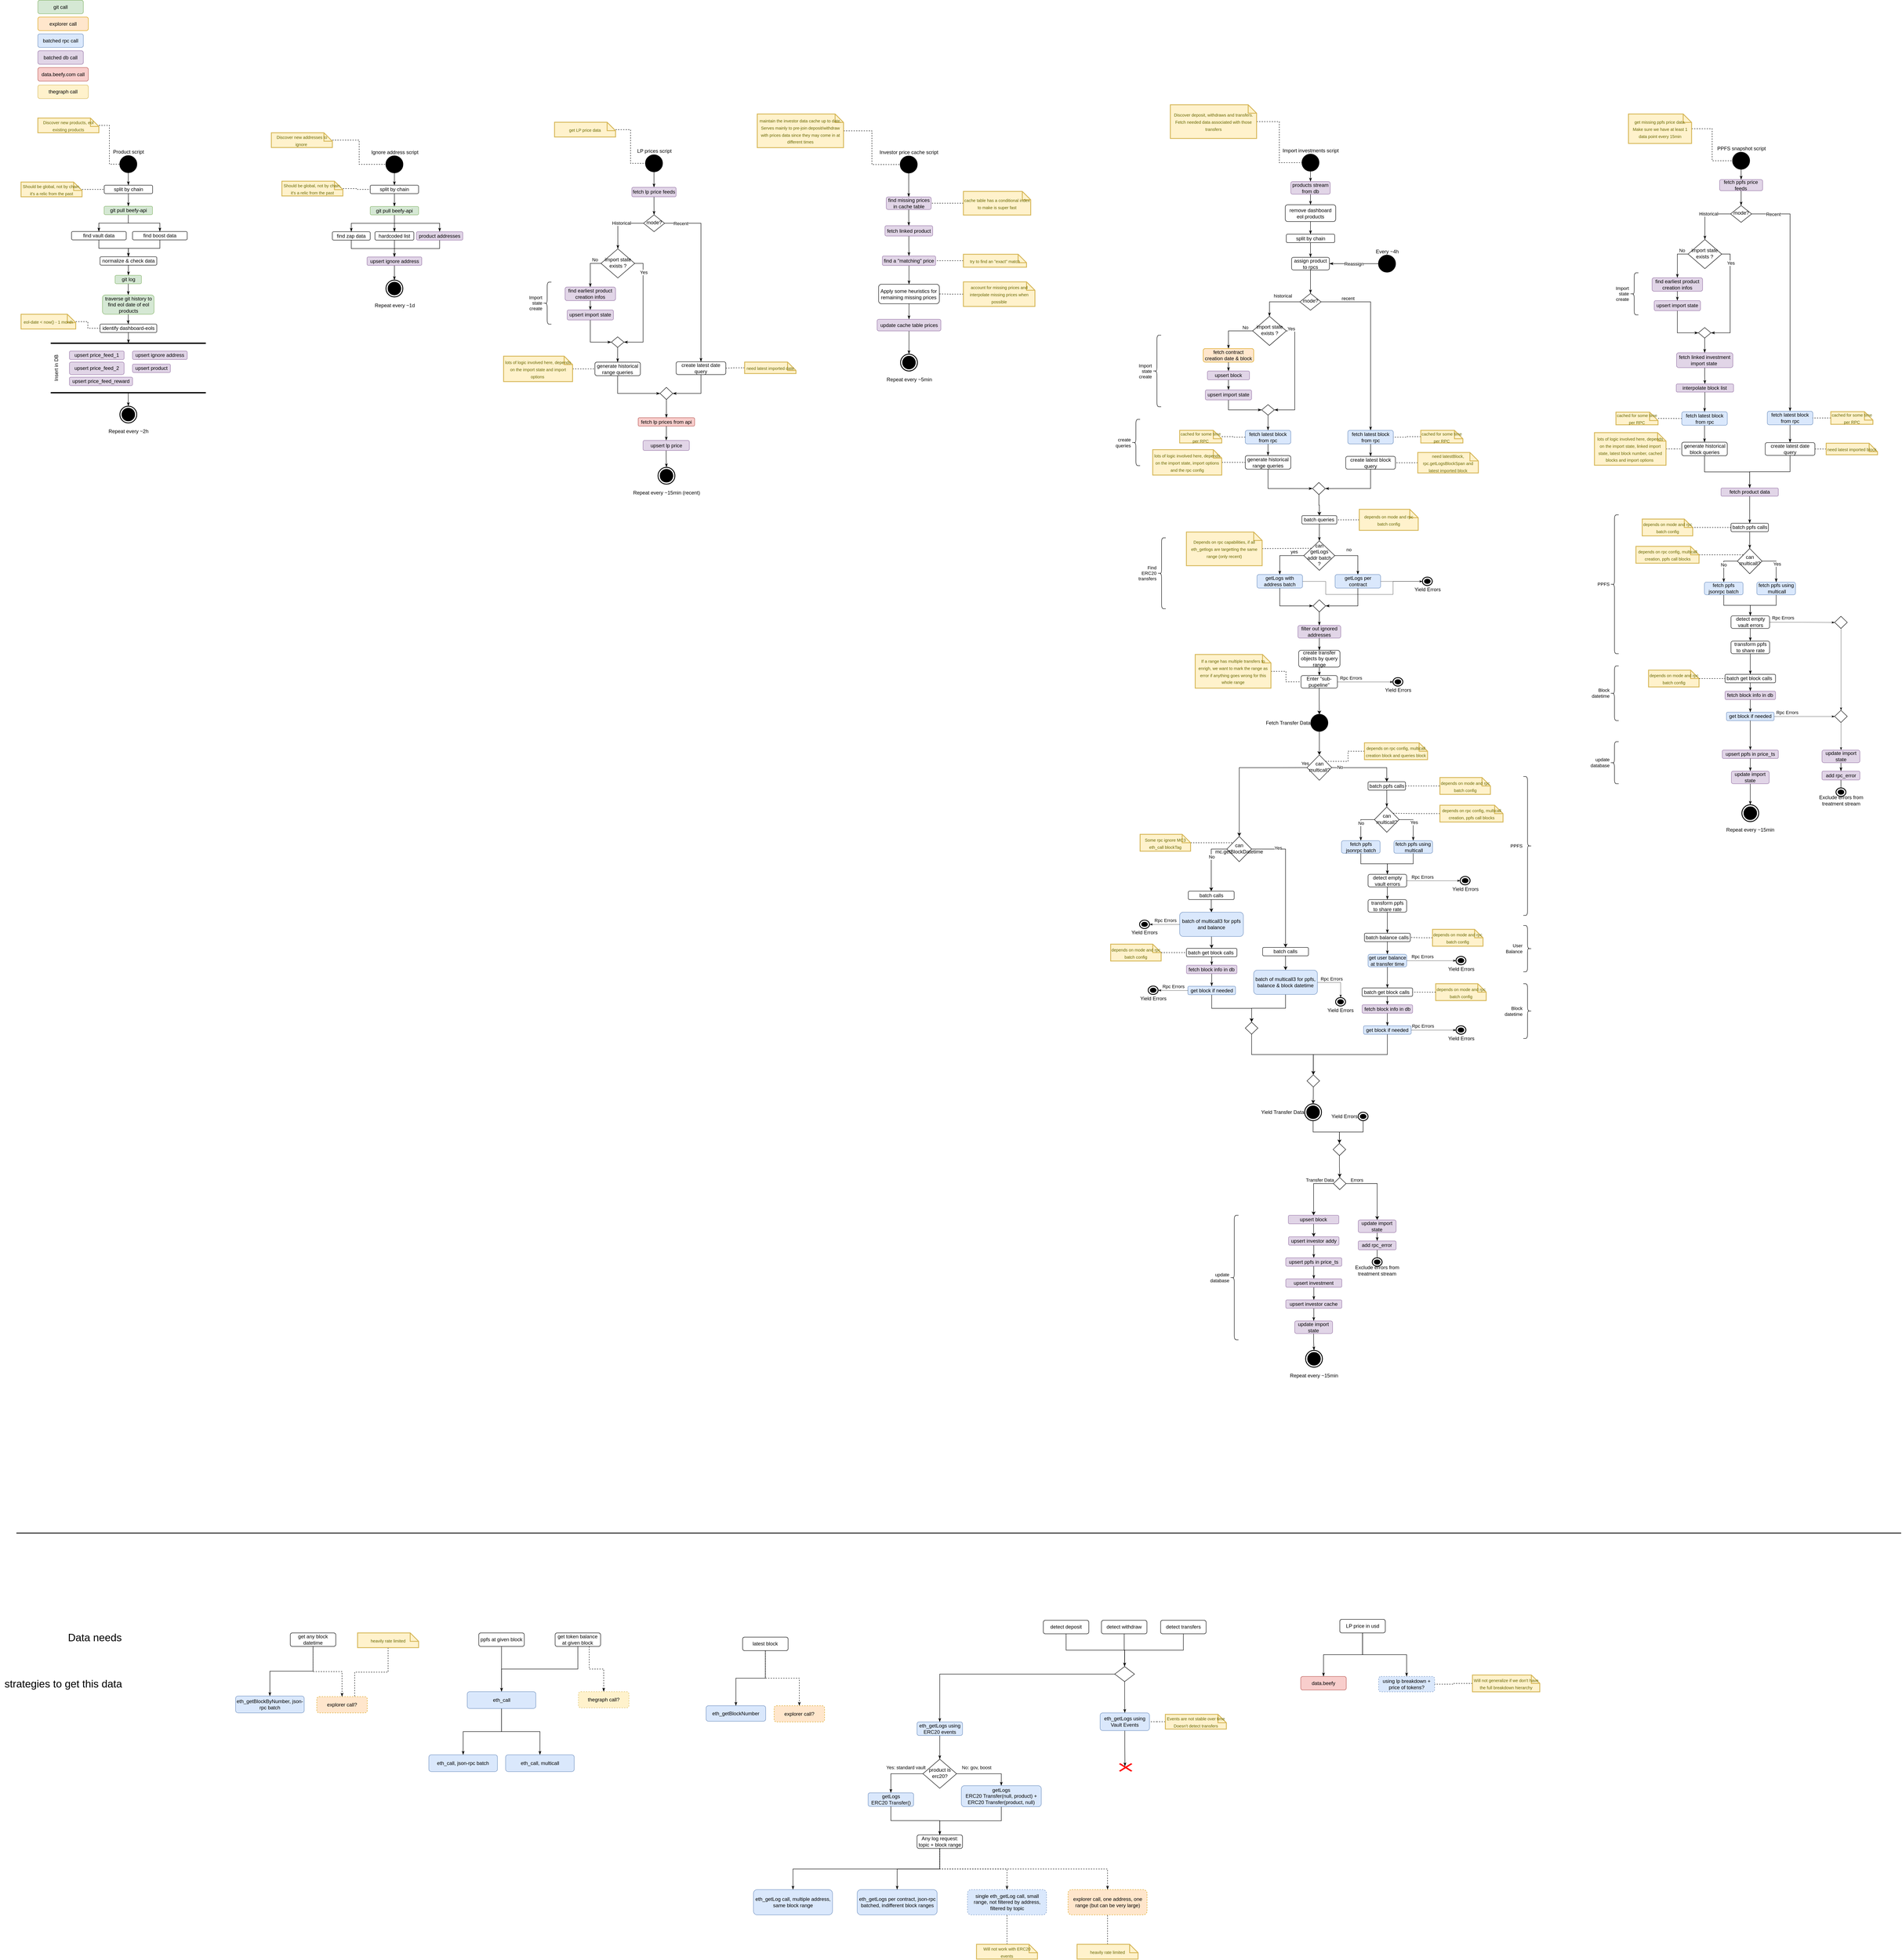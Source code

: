 <mxfile version="21.2.3" type="github">
  <diagram id="C5RBs43oDa-KdzZeNtuy" name="Page-1">
    <mxGraphModel dx="3603" dy="1936" grid="1" gridSize="10" guides="1" tooltips="1" connect="1" arrows="1" fold="1" page="1" pageScale="1" pageWidth="827" pageHeight="1169" math="0" shadow="0">
      <root>
        <mxCell id="WIyWlLk6GJQsqaUBKTNV-0" />
        <mxCell id="WIyWlLk6GJQsqaUBKTNV-1" parent="WIyWlLk6GJQsqaUBKTNV-0" />
        <mxCell id="ZiqXiyuxJ9c71-WuivR--42" style="edgeStyle=orthogonalEdgeStyle;rounded=0;orthogonalLoop=1;jettySize=auto;html=1;endArrow=classicThin;endFill=1;" parent="WIyWlLk6GJQsqaUBKTNV-1" source="ZiqXiyuxJ9c71-WuivR--5" target="ZiqXiyuxJ9c71-WuivR--52" edge="1">
          <mxGeometry relative="1" as="geometry">
            <mxPoint x="-1680" y="42.08" as="targetPoint" />
          </mxGeometry>
        </mxCell>
        <mxCell id="ZiqXiyuxJ9c71-WuivR--5" value="Product script" style="shape=ellipse;html=1;fillColor=strokeColor;strokeWidth=2;verticalLabelPosition=top;verticalAlignment=top;perimeter=ellipsePerimeter;labelPosition=center;align=center;verticalAlign=bottom;" parent="WIyWlLk6GJQsqaUBKTNV-1" vertex="1">
          <mxGeometry x="-1815" y="-37.92" width="40" height="40" as="geometry" />
        </mxCell>
        <mxCell id="ZiqXiyuxJ9c71-WuivR--6" value="upsert product" style="rounded=1;whiteSpace=wrap;html=1;fontSize=12;glass=0;strokeWidth=1;shadow=0;fillColor=#e1d5e7;strokeColor=#9673a6;" parent="WIyWlLk6GJQsqaUBKTNV-1" vertex="1">
          <mxGeometry x="-1785" y="457.2" width="90" height="20" as="geometry" />
        </mxCell>
        <mxCell id="ZiqXiyuxJ9c71-WuivR--87" style="edgeStyle=orthogonalEdgeStyle;shape=connector;rounded=0;orthogonalLoop=1;jettySize=auto;html=1;labelBackgroundColor=default;strokeColor=default;fontFamily=Helvetica;fontSize=11;fontColor=default;endArrow=classicThin;endFill=1;" parent="WIyWlLk6GJQsqaUBKTNV-1" source="ZiqXiyuxJ9c71-WuivR--8" target="ZiqXiyuxJ9c71-WuivR--10" edge="1">
          <mxGeometry relative="1" as="geometry" />
        </mxCell>
        <mxCell id="ZiqXiyuxJ9c71-WuivR--88" style="edgeStyle=orthogonalEdgeStyle;shape=connector;rounded=0;orthogonalLoop=1;jettySize=auto;html=1;labelBackgroundColor=default;strokeColor=default;fontFamily=Helvetica;fontSize=11;fontColor=default;endArrow=classicThin;endFill=1;" parent="WIyWlLk6GJQsqaUBKTNV-1" source="ZiqXiyuxJ9c71-WuivR--8" target="ZiqXiyuxJ9c71-WuivR--27" edge="1">
          <mxGeometry relative="1" as="geometry" />
        </mxCell>
        <mxCell id="ZiqXiyuxJ9c71-WuivR--8" value="git pull beefy-api" style="rounded=1;whiteSpace=wrap;html=1;fontSize=12;glass=0;strokeWidth=1;shadow=0;fillColor=#d5e8d4;strokeColor=#82b366;" parent="WIyWlLk6GJQsqaUBKTNV-1" vertex="1">
          <mxGeometry x="-1852.5" y="82.08" width="115" height="20" as="geometry" />
        </mxCell>
        <mxCell id="ZiqXiyuxJ9c71-WuivR--94" style="edgeStyle=orthogonalEdgeStyle;shape=connector;rounded=0;orthogonalLoop=1;jettySize=auto;html=1;labelBackgroundColor=default;strokeColor=default;fontFamily=Helvetica;fontSize=11;fontColor=default;endArrow=classicThin;endFill=1;" parent="WIyWlLk6GJQsqaUBKTNV-1" source="ZiqXiyuxJ9c71-WuivR--10" target="ZiqXiyuxJ9c71-WuivR--90" edge="1">
          <mxGeometry relative="1" as="geometry" />
        </mxCell>
        <mxCell id="ZiqXiyuxJ9c71-WuivR--10" value="find vault data" style="rounded=1;whiteSpace=wrap;html=1;fontSize=12;glass=0;strokeWidth=1;shadow=0;" parent="WIyWlLk6GJQsqaUBKTNV-1" vertex="1">
          <mxGeometry x="-1930" y="142.08" width="130" height="20" as="geometry" />
        </mxCell>
        <mxCell id="ZiqXiyuxJ9c71-WuivR--16" value="upsert&amp;nbsp;price_feed_1" style="rounded=1;whiteSpace=wrap;html=1;fontSize=12;glass=0;strokeWidth=1;shadow=0;fillColor=#e1d5e7;strokeColor=#9673a6;" parent="WIyWlLk6GJQsqaUBKTNV-1" vertex="1">
          <mxGeometry x="-1935" y="426.2" width="130" height="20" as="geometry" />
        </mxCell>
        <mxCell id="ZiqXiyuxJ9c71-WuivR--41" style="edgeStyle=orthogonalEdgeStyle;rounded=0;orthogonalLoop=1;jettySize=auto;html=1;endArrow=classicThin;endFill=1;" parent="WIyWlLk6GJQsqaUBKTNV-1" source="ZiqXiyuxJ9c71-WuivR--19" target="ZiqXiyuxJ9c71-WuivR--39" edge="1">
          <mxGeometry relative="1" as="geometry" />
        </mxCell>
        <mxCell id="ZiqXiyuxJ9c71-WuivR--19" value="Insert in DB" style="html=1;shape=mxgraph.sysml.actPart;strokeWidth=3;verticalAlign=top;rotation=-90;whiteSpace=wrap;" parent="WIyWlLk6GJQsqaUBKTNV-1" vertex="1">
          <mxGeometry x="-1853.94" y="282.08" width="117.65" height="368.75" as="geometry" />
        </mxCell>
        <mxCell id="ZiqXiyuxJ9c71-WuivR--20" value="upsert&amp;nbsp;price_feed_2" style="rounded=1;whiteSpace=wrap;html=1;fontSize=12;glass=0;strokeWidth=1;shadow=0;fillColor=#e1d5e7;strokeColor=#9673a6;" parent="WIyWlLk6GJQsqaUBKTNV-1" vertex="1">
          <mxGeometry x="-1935" y="452.32" width="130" height="29.76" as="geometry" />
        </mxCell>
        <mxCell id="ZiqXiyuxJ9c71-WuivR--23" value="upsert price_feed_reward" style="rounded=1;whiteSpace=wrap;html=1;fontSize=12;glass=0;strokeWidth=1;shadow=0;fillColor=#e1d5e7;strokeColor=#9673a6;" parent="WIyWlLk6GJQsqaUBKTNV-1" vertex="1">
          <mxGeometry x="-1935" y="488.2" width="150" height="20" as="geometry" />
        </mxCell>
        <mxCell id="ZiqXiyuxJ9c71-WuivR--24" value="upsert ignore address" style="rounded=1;whiteSpace=wrap;html=1;fontSize=12;glass=0;strokeWidth=1;shadow=0;fillColor=#e1d5e7;strokeColor=#9673a6;" parent="WIyWlLk6GJQsqaUBKTNV-1" vertex="1">
          <mxGeometry x="-1785" y="426.2" width="130" height="20" as="geometry" />
        </mxCell>
        <mxCell id="ZiqXiyuxJ9c71-WuivR--93" style="edgeStyle=orthogonalEdgeStyle;shape=connector;rounded=0;orthogonalLoop=1;jettySize=auto;html=1;labelBackgroundColor=default;strokeColor=default;fontFamily=Helvetica;fontSize=11;fontColor=default;endArrow=classicThin;endFill=1;" parent="WIyWlLk6GJQsqaUBKTNV-1" source="ZiqXiyuxJ9c71-WuivR--27" target="ZiqXiyuxJ9c71-WuivR--90" edge="1">
          <mxGeometry relative="1" as="geometry" />
        </mxCell>
        <mxCell id="ZiqXiyuxJ9c71-WuivR--27" value="find boost data" style="rounded=1;whiteSpace=wrap;html=1;fontSize=12;glass=0;strokeWidth=1;shadow=0;" parent="WIyWlLk6GJQsqaUBKTNV-1" vertex="1">
          <mxGeometry x="-1785" y="142.08" width="130" height="20" as="geometry" />
        </mxCell>
        <mxCell id="ZiqXiyuxJ9c71-WuivR--40" style="edgeStyle=orthogonalEdgeStyle;rounded=0;orthogonalLoop=1;jettySize=auto;html=1;endArrow=classicThin;endFill=1;" parent="WIyWlLk6GJQsqaUBKTNV-1" source="ZiqXiyuxJ9c71-WuivR--89" target="ZiqXiyuxJ9c71-WuivR--78" edge="1">
          <mxGeometry relative="1" as="geometry">
            <mxPoint x="-1795" y="312.08" as="sourcePoint" />
          </mxGeometry>
        </mxCell>
        <mxCell id="ZiqXiyuxJ9c71-WuivR--39" value="Repeat every ~2h" style="html=1;shape=mxgraph.sysml.actFinal;strokeWidth=2;verticalLabelPosition=bottom;verticalAlignment=top;" parent="WIyWlLk6GJQsqaUBKTNV-1" vertex="1">
          <mxGeometry x="-1815" y="557.08" width="40" height="40" as="geometry" />
        </mxCell>
        <mxCell id="ZiqXiyuxJ9c71-WuivR--57" style="edgeStyle=orthogonalEdgeStyle;rounded=0;orthogonalLoop=1;jettySize=auto;html=1;endArrow=classicThin;endFill=1;" parent="WIyWlLk6GJQsqaUBKTNV-1" source="ZiqXiyuxJ9c71-WuivR--45" target="ZiqXiyuxJ9c71-WuivR--54" edge="1">
          <mxGeometry relative="1" as="geometry" />
        </mxCell>
        <mxCell id="ZiqXiyuxJ9c71-WuivR--45" value="Ignore address script" style="shape=ellipse;html=1;fillColor=strokeColor;strokeWidth=2;verticalLabelPosition=top;verticalAlignment=top;perimeter=ellipsePerimeter;labelPosition=center;align=center;verticalAlign=bottom;" parent="WIyWlLk6GJQsqaUBKTNV-1" vertex="1">
          <mxGeometry x="-1182.5" y="-37.42" width="40" height="40" as="geometry" />
        </mxCell>
        <mxCell id="ZiqXiyuxJ9c71-WuivR--61" style="edgeStyle=orthogonalEdgeStyle;shape=connector;rounded=0;orthogonalLoop=1;jettySize=auto;html=1;labelBackgroundColor=default;strokeColor=default;fontFamily=Helvetica;fontSize=11;fontColor=default;endArrow=classicThin;endFill=1;" parent="WIyWlLk6GJQsqaUBKTNV-1" source="ZiqXiyuxJ9c71-WuivR--46" target="ZiqXiyuxJ9c71-WuivR--59" edge="1">
          <mxGeometry relative="1" as="geometry" />
        </mxCell>
        <mxCell id="ZiqXiyuxJ9c71-WuivR--62" style="edgeStyle=orthogonalEdgeStyle;shape=connector;rounded=0;orthogonalLoop=1;jettySize=auto;html=1;labelBackgroundColor=default;strokeColor=default;fontFamily=Helvetica;fontSize=11;fontColor=default;endArrow=classicThin;endFill=1;" parent="WIyWlLk6GJQsqaUBKTNV-1" source="ZiqXiyuxJ9c71-WuivR--46" target="ZiqXiyuxJ9c71-WuivR--60" edge="1">
          <mxGeometry relative="1" as="geometry" />
        </mxCell>
        <mxCell id="ZiqXiyuxJ9c71-WuivR--64" style="edgeStyle=orthogonalEdgeStyle;shape=connector;rounded=0;orthogonalLoop=1;jettySize=auto;html=1;labelBackgroundColor=default;strokeColor=default;fontFamily=Helvetica;fontSize=11;fontColor=default;endArrow=classicThin;endFill=1;" parent="WIyWlLk6GJQsqaUBKTNV-1" source="ZiqXiyuxJ9c71-WuivR--46" target="ZiqXiyuxJ9c71-WuivR--63" edge="1">
          <mxGeometry relative="1" as="geometry" />
        </mxCell>
        <mxCell id="ZiqXiyuxJ9c71-WuivR--46" value="git pull beefy-api" style="rounded=1;whiteSpace=wrap;html=1;fontSize=12;glass=0;strokeWidth=1;shadow=0;fillColor=#d5e8d4;strokeColor=#82b366;" parent="WIyWlLk6GJQsqaUBKTNV-1" vertex="1">
          <mxGeometry x="-1220" y="82.58" width="115" height="20" as="geometry" />
        </mxCell>
        <mxCell id="ZiqXiyuxJ9c71-WuivR--51" style="edgeStyle=orthogonalEdgeStyle;rounded=0;orthogonalLoop=1;jettySize=auto;html=1;endArrow=none;endFill=0;dashed=1;" parent="WIyWlLk6GJQsqaUBKTNV-1" source="ZiqXiyuxJ9c71-WuivR--131" target="ZiqXiyuxJ9c71-WuivR--52" edge="1">
          <mxGeometry relative="1" as="geometry">
            <mxPoint x="-1900" y="41.58" as="sourcePoint" />
            <mxPoint x="-2063.6" y="234.885" as="targetPoint" />
          </mxGeometry>
        </mxCell>
        <mxCell id="ZiqXiyuxJ9c71-WuivR--53" style="edgeStyle=orthogonalEdgeStyle;rounded=0;orthogonalLoop=1;jettySize=auto;html=1;endArrow=classicThin;endFill=1;" parent="WIyWlLk6GJQsqaUBKTNV-1" source="ZiqXiyuxJ9c71-WuivR--52" target="ZiqXiyuxJ9c71-WuivR--8" edge="1">
          <mxGeometry relative="1" as="geometry" />
        </mxCell>
        <mxCell id="ZiqXiyuxJ9c71-WuivR--52" value="split by chain" style="rounded=1;whiteSpace=wrap;html=1;fontSize=12;glass=0;strokeWidth=1;shadow=0;" parent="WIyWlLk6GJQsqaUBKTNV-1" vertex="1">
          <mxGeometry x="-1852.29" y="32.08" width="115" height="20" as="geometry" />
        </mxCell>
        <mxCell id="ZiqXiyuxJ9c71-WuivR--58" style="edgeStyle=orthogonalEdgeStyle;rounded=0;orthogonalLoop=1;jettySize=auto;html=1;endArrow=classicThin;endFill=1;" parent="WIyWlLk6GJQsqaUBKTNV-1" source="ZiqXiyuxJ9c71-WuivR--54" target="ZiqXiyuxJ9c71-WuivR--46" edge="1">
          <mxGeometry relative="1" as="geometry" />
        </mxCell>
        <mxCell id="ZiqXiyuxJ9c71-WuivR--54" value="split by chain" style="rounded=1;whiteSpace=wrap;html=1;fontSize=12;glass=0;strokeWidth=1;shadow=0;" parent="WIyWlLk6GJQsqaUBKTNV-1" vertex="1">
          <mxGeometry x="-1220" y="32.08" width="115" height="20" as="geometry" />
        </mxCell>
        <mxCell id="ZiqXiyuxJ9c71-WuivR--56" style="edgeStyle=orthogonalEdgeStyle;rounded=0;orthogonalLoop=1;jettySize=auto;html=1;endArrow=none;endFill=0;dashed=1;" parent="WIyWlLk6GJQsqaUBKTNV-1" source="ZiqXiyuxJ9c71-WuivR--133" target="ZiqXiyuxJ9c71-WuivR--54" edge="1">
          <mxGeometry relative="1" as="geometry">
            <mxPoint x="-1250" y="42.08" as="sourcePoint" />
          </mxGeometry>
        </mxCell>
        <mxCell id="ZiqXiyuxJ9c71-WuivR--66" style="edgeStyle=orthogonalEdgeStyle;shape=connector;rounded=0;orthogonalLoop=1;jettySize=auto;html=1;labelBackgroundColor=default;strokeColor=default;fontFamily=Helvetica;fontSize=11;fontColor=default;endArrow=classicThin;endFill=1;" parent="WIyWlLk6GJQsqaUBKTNV-1" source="ZiqXiyuxJ9c71-WuivR--59" target="ZiqXiyuxJ9c71-WuivR--65" edge="1">
          <mxGeometry relative="1" as="geometry" />
        </mxCell>
        <mxCell id="ZiqXiyuxJ9c71-WuivR--59" value="find zap data" style="rounded=1;whiteSpace=wrap;html=1;fontSize=12;glass=0;strokeWidth=1;shadow=0;" parent="WIyWlLk6GJQsqaUBKTNV-1" vertex="1">
          <mxGeometry x="-1310" y="142.58" width="90" height="20" as="geometry" />
        </mxCell>
        <mxCell id="ZiqXiyuxJ9c71-WuivR--67" style="edgeStyle=orthogonalEdgeStyle;shape=connector;rounded=0;orthogonalLoop=1;jettySize=auto;html=1;labelBackgroundColor=default;strokeColor=default;fontFamily=Helvetica;fontSize=11;fontColor=default;endArrow=classicThin;endFill=1;" parent="WIyWlLk6GJQsqaUBKTNV-1" source="ZiqXiyuxJ9c71-WuivR--60" target="ZiqXiyuxJ9c71-WuivR--65" edge="1">
          <mxGeometry relative="1" as="geometry" />
        </mxCell>
        <mxCell id="ZiqXiyuxJ9c71-WuivR--60" value="hardcoded list" style="rounded=1;whiteSpace=wrap;html=1;fontSize=12;glass=0;strokeWidth=1;shadow=0;" parent="WIyWlLk6GJQsqaUBKTNV-1" vertex="1">
          <mxGeometry x="-1208.75" y="142.58" width="92.5" height="20" as="geometry" />
        </mxCell>
        <mxCell id="ZiqXiyuxJ9c71-WuivR--68" style="edgeStyle=orthogonalEdgeStyle;shape=connector;rounded=0;orthogonalLoop=1;jettySize=auto;html=1;labelBackgroundColor=default;strokeColor=default;fontFamily=Helvetica;fontSize=11;fontColor=default;endArrow=classicThin;endFill=1;" parent="WIyWlLk6GJQsqaUBKTNV-1" source="ZiqXiyuxJ9c71-WuivR--63" target="ZiqXiyuxJ9c71-WuivR--65" edge="1">
          <mxGeometry relative="1" as="geometry" />
        </mxCell>
        <mxCell id="ZiqXiyuxJ9c71-WuivR--63" value="product addresses" style="rounded=1;whiteSpace=wrap;html=1;fontSize=12;glass=0;strokeWidth=1;shadow=0;fillColor=#e1d5e7;strokeColor=#9673a6;" parent="WIyWlLk6GJQsqaUBKTNV-1" vertex="1">
          <mxGeometry x="-1110" y="142.58" width="110" height="20" as="geometry" />
        </mxCell>
        <mxCell id="ZiqXiyuxJ9c71-WuivR--70" style="edgeStyle=orthogonalEdgeStyle;shape=connector;rounded=0;orthogonalLoop=1;jettySize=auto;html=1;labelBackgroundColor=default;strokeColor=default;fontFamily=Helvetica;fontSize=11;fontColor=default;endArrow=classicThin;endFill=1;" parent="WIyWlLk6GJQsqaUBKTNV-1" source="ZiqXiyuxJ9c71-WuivR--65" target="ZiqXiyuxJ9c71-WuivR--69" edge="1">
          <mxGeometry relative="1" as="geometry" />
        </mxCell>
        <mxCell id="ZiqXiyuxJ9c71-WuivR--65" value="upsert ignore address" style="rounded=1;whiteSpace=wrap;html=1;fontSize=12;glass=0;strokeWidth=1;shadow=0;fillColor=#e1d5e7;strokeColor=#9673a6;" parent="WIyWlLk6GJQsqaUBKTNV-1" vertex="1">
          <mxGeometry x="-1227.5" y="202.58" width="130" height="20" as="geometry" />
        </mxCell>
        <mxCell id="ZiqXiyuxJ9c71-WuivR--69" value="Repeat every ~1d" style="html=1;shape=mxgraph.sysml.actFinal;strokeWidth=2;verticalLabelPosition=bottom;verticalAlignment=top;" parent="WIyWlLk6GJQsqaUBKTNV-1" vertex="1">
          <mxGeometry x="-1182.5" y="257.58" width="40" height="40" as="geometry" />
        </mxCell>
        <mxCell id="ZiqXiyuxJ9c71-WuivR--95" style="edgeStyle=orthogonalEdgeStyle;shape=connector;rounded=0;orthogonalLoop=1;jettySize=auto;html=1;labelBackgroundColor=default;strokeColor=default;fontFamily=Helvetica;fontSize=11;fontColor=default;endArrow=classicThin;endFill=1;" parent="WIyWlLk6GJQsqaUBKTNV-1" source="ZiqXiyuxJ9c71-WuivR--73" target="ZiqXiyuxJ9c71-WuivR--75" edge="1">
          <mxGeometry relative="1" as="geometry" />
        </mxCell>
        <mxCell id="ZiqXiyuxJ9c71-WuivR--73" value="Import investments script" style="shape=ellipse;html=1;fillColor=strokeColor;strokeWidth=2;verticalLabelPosition=top;verticalAlignment=top;perimeter=ellipsePerimeter;labelPosition=center;align=center;verticalAlign=bottom;" parent="WIyWlLk6GJQsqaUBKTNV-1" vertex="1">
          <mxGeometry x="995" y="-41.5" width="40" height="40" as="geometry" />
        </mxCell>
        <mxCell id="ZiqXiyuxJ9c71-WuivR--101" value="historical" style="edgeStyle=orthogonalEdgeStyle;shape=connector;rounded=0;orthogonalLoop=1;jettySize=auto;html=1;labelBackgroundColor=default;strokeColor=default;fontFamily=Helvetica;fontSize=11;fontColor=default;endArrow=classicThin;endFill=1;" parent="WIyWlLk6GJQsqaUBKTNV-1" source="ZiqXiyuxJ9c71-WuivR--74" target="ZiqXiyuxJ9c71-WuivR--98" edge="1">
          <mxGeometry x="-0.235" y="-14" relative="1" as="geometry">
            <mxPoint as="offset" />
          </mxGeometry>
        </mxCell>
        <mxCell id="ZiqXiyuxJ9c71-WuivR--102" style="edgeStyle=orthogonalEdgeStyle;shape=connector;rounded=0;orthogonalLoop=1;jettySize=auto;html=1;labelBackgroundColor=default;strokeColor=default;fontFamily=Helvetica;fontSize=11;fontColor=default;endArrow=classicThin;endFill=1;" parent="WIyWlLk6GJQsqaUBKTNV-1" source="ZiqXiyuxJ9c71-WuivR--74" target="ZiqXiyuxJ9c71-WuivR--119" edge="1">
          <mxGeometry relative="1" as="geometry">
            <mxPoint x="1150" y="329.24" as="targetPoint" />
          </mxGeometry>
        </mxCell>
        <mxCell id="ZiqXiyuxJ9c71-WuivR--105" value="recent" style="edgeLabel;html=1;align=center;verticalAlign=middle;resizable=0;points=[];fontSize=11;fontFamily=Helvetica;fontColor=default;" parent="ZiqXiyuxJ9c71-WuivR--102" vertex="1" connectable="0">
          <mxGeometry x="-0.295" y="-3" relative="1" as="geometry">
            <mxPoint x="-51" y="-40" as="offset" />
          </mxGeometry>
        </mxCell>
        <mxCell id="ZiqXiyuxJ9c71-WuivR--74" value="mode?" style="rhombus;whiteSpace=wrap;html=1;shadow=0;fontFamily=Helvetica;fontSize=12;align=center;strokeWidth=1;spacing=6;spacingTop=-4;" parent="WIyWlLk6GJQsqaUBKTNV-1" vertex="1">
          <mxGeometry x="990" y="289.24" width="50" height="40" as="geometry" />
        </mxCell>
        <mxCell id="ZiqXiyuxJ9c71-WuivR--96" style="edgeStyle=orthogonalEdgeStyle;shape=connector;rounded=0;orthogonalLoop=1;jettySize=auto;html=1;labelBackgroundColor=default;strokeColor=default;fontFamily=Helvetica;fontSize=11;fontColor=default;endArrow=classicThin;endFill=1;" parent="WIyWlLk6GJQsqaUBKTNV-1" source="ZiqXiyuxJ9c71-WuivR--75" target="ZiqXiyuxJ9c71-WuivR--77" edge="1">
          <mxGeometry relative="1" as="geometry" />
        </mxCell>
        <mxCell id="ZiqXiyuxJ9c71-WuivR--75" value="products stream from db" style="rounded=1;whiteSpace=wrap;html=1;fontSize=12;glass=0;strokeWidth=1;shadow=0;fillColor=#e1d5e7;strokeColor=#9673a6;" parent="WIyWlLk6GJQsqaUBKTNV-1" vertex="1">
          <mxGeometry x="968.13" y="23.5" width="93.75" height="30" as="geometry" />
        </mxCell>
        <mxCell id="ZiqXiyuxJ9c71-WuivR--100" style="edgeStyle=orthogonalEdgeStyle;shape=connector;rounded=0;orthogonalLoop=1;jettySize=auto;html=1;labelBackgroundColor=default;strokeColor=default;fontFamily=Helvetica;fontSize=11;fontColor=default;endArrow=classicThin;endFill=1;" parent="WIyWlLk6GJQsqaUBKTNV-1" source="ZiqXiyuxJ9c71-WuivR--76" target="ZiqXiyuxJ9c71-WuivR--112" edge="1">
          <mxGeometry relative="1" as="geometry" />
        </mxCell>
        <mxCell id="ZiqXiyuxJ9c71-WuivR--76" value="split by chain" style="rounded=1;whiteSpace=wrap;html=1;fontSize=12;glass=0;strokeWidth=1;shadow=0;" parent="WIyWlLk6GJQsqaUBKTNV-1" vertex="1">
          <mxGeometry x="957.51" y="148.5" width="115" height="20" as="geometry" />
        </mxCell>
        <mxCell id="ZiqXiyuxJ9c71-WuivR--97" style="edgeStyle=orthogonalEdgeStyle;shape=connector;rounded=0;orthogonalLoop=1;jettySize=auto;html=1;labelBackgroundColor=default;strokeColor=default;fontFamily=Helvetica;fontSize=11;fontColor=default;endArrow=classicThin;endFill=1;" parent="WIyWlLk6GJQsqaUBKTNV-1" source="ZiqXiyuxJ9c71-WuivR--77" target="ZiqXiyuxJ9c71-WuivR--76" edge="1">
          <mxGeometry relative="1" as="geometry" />
        </mxCell>
        <mxCell id="ZiqXiyuxJ9c71-WuivR--77" value="remove dashboard eol products" style="rounded=1;whiteSpace=wrap;html=1;fontSize=12;glass=0;strokeWidth=1;shadow=0;" parent="WIyWlLk6GJQsqaUBKTNV-1" vertex="1">
          <mxGeometry x="955" y="78.5" width="120" height="40" as="geometry" />
        </mxCell>
        <mxCell id="ZiqXiyuxJ9c71-WuivR--79" style="edgeStyle=orthogonalEdgeStyle;shape=connector;rounded=0;orthogonalLoop=1;jettySize=auto;html=1;labelBackgroundColor=default;strokeColor=default;fontFamily=Helvetica;fontSize=11;fontColor=default;endArrow=classicThin;endFill=1;" parent="WIyWlLk6GJQsqaUBKTNV-1" source="ZiqXiyuxJ9c71-WuivR--78" target="ZiqXiyuxJ9c71-WuivR--19" edge="1">
          <mxGeometry relative="1" as="geometry" />
        </mxCell>
        <mxCell id="ZiqXiyuxJ9c71-WuivR--78" value="identify dashboard-eols" style="rounded=1;whiteSpace=wrap;html=1;fontSize=12;glass=0;strokeWidth=1;shadow=0;" parent="WIyWlLk6GJQsqaUBKTNV-1" vertex="1">
          <mxGeometry x="-1862.29" y="362.08" width="135" height="20" as="geometry" />
        </mxCell>
        <mxCell id="ZiqXiyuxJ9c71-WuivR--81" style="edgeStyle=orthogonalEdgeStyle;shape=connector;rounded=0;orthogonalLoop=1;jettySize=auto;html=1;labelBackgroundColor=default;strokeColor=default;fontFamily=Helvetica;fontSize=11;fontColor=default;endArrow=none;endFill=0;dashed=1;" parent="WIyWlLk6GJQsqaUBKTNV-1" source="ZiqXiyuxJ9c71-WuivR--80" target="ZiqXiyuxJ9c71-WuivR--78" edge="1">
          <mxGeometry relative="1" as="geometry" />
        </mxCell>
        <mxCell id="ZiqXiyuxJ9c71-WuivR--80" value="&lt;font size=&quot;1&quot;&gt;eol-date &amp;lt; now() - 1 month&lt;/font&gt;" style="shape=note;strokeWidth=2;fontSize=14;size=20;whiteSpace=wrap;html=1;fillColor=#fff2cc;strokeColor=#d6b656;fontColor=#666600;" parent="WIyWlLk6GJQsqaUBKTNV-1" vertex="1">
          <mxGeometry x="-2050" y="338.7" width="130" height="35" as="geometry" />
        </mxCell>
        <mxCell id="ZiqXiyuxJ9c71-WuivR--91" style="edgeStyle=orthogonalEdgeStyle;shape=connector;rounded=0;orthogonalLoop=1;jettySize=auto;html=1;labelBackgroundColor=default;strokeColor=default;fontFamily=Helvetica;fontSize=11;fontColor=default;endArrow=classicThin;endFill=1;" parent="WIyWlLk6GJQsqaUBKTNV-1" source="ZiqXiyuxJ9c71-WuivR--86" target="ZiqXiyuxJ9c71-WuivR--89" edge="1">
          <mxGeometry relative="1" as="geometry" />
        </mxCell>
        <mxCell id="ZiqXiyuxJ9c71-WuivR--86" value="git log" style="rounded=1;whiteSpace=wrap;html=1;fontSize=12;glass=0;strokeWidth=1;shadow=0;fillColor=#d5e8d4;strokeColor=#82b366;" parent="WIyWlLk6GJQsqaUBKTNV-1" vertex="1">
          <mxGeometry x="-1826.43" y="246.2" width="62.62" height="20" as="geometry" />
        </mxCell>
        <mxCell id="ZiqXiyuxJ9c71-WuivR--89" value="traverse git history to find eol date of eol products" style="rounded=1;whiteSpace=wrap;html=1;fontSize=12;glass=0;strokeWidth=1;shadow=0;fillColor=#d5e8d4;strokeColor=#82b366;" parent="WIyWlLk6GJQsqaUBKTNV-1" vertex="1">
          <mxGeometry x="-1856.43" y="292.82" width="122.62" height="45.88" as="geometry" />
        </mxCell>
        <mxCell id="ZiqXiyuxJ9c71-WuivR--92" style="edgeStyle=orthogonalEdgeStyle;shape=connector;rounded=0;orthogonalLoop=1;jettySize=auto;html=1;labelBackgroundColor=default;strokeColor=default;fontFamily=Helvetica;fontSize=11;fontColor=default;endArrow=classicThin;endFill=1;" parent="WIyWlLk6GJQsqaUBKTNV-1" source="ZiqXiyuxJ9c71-WuivR--90" target="ZiqXiyuxJ9c71-WuivR--86" edge="1">
          <mxGeometry relative="1" as="geometry" />
        </mxCell>
        <mxCell id="ZiqXiyuxJ9c71-WuivR--90" value="normalize &amp;amp; check data" style="rounded=1;whiteSpace=wrap;html=1;fontSize=12;glass=0;strokeWidth=1;shadow=0;" parent="WIyWlLk6GJQsqaUBKTNV-1" vertex="1">
          <mxGeometry x="-1862.29" y="202.08" width="135" height="20" as="geometry" />
        </mxCell>
        <mxCell id="ZiqXiyuxJ9c71-WuivR--125" style="edgeStyle=orthogonalEdgeStyle;shape=connector;rounded=0;orthogonalLoop=1;jettySize=auto;html=1;labelBackgroundColor=default;strokeColor=default;fontFamily=Helvetica;fontSize=11;fontColor=default;endArrow=classicThin;endFill=1;exitX=1;exitY=0.5;exitDx=0;exitDy=0;entryX=1;entryY=0.5;entryDx=0;entryDy=0;" parent="WIyWlLk6GJQsqaUBKTNV-1" source="ZiqXiyuxJ9c71-WuivR--98" target="ZiqXiyuxJ9c71-WuivR--142" edge="1">
          <mxGeometry relative="1" as="geometry" />
        </mxCell>
        <mxCell id="ZiqXiyuxJ9c71-WuivR--126" value="Yes" style="edgeLabel;html=1;align=center;verticalAlign=middle;resizable=0;points=[];fontSize=11;fontFamily=Helvetica;fontColor=default;" parent="ZiqXiyuxJ9c71-WuivR--125" vertex="1" connectable="0">
          <mxGeometry x="-0.772" y="2" relative="1" as="geometry">
            <mxPoint x="-11" y="-15" as="offset" />
          </mxGeometry>
        </mxCell>
        <mxCell id="ZiqXiyuxJ9c71-WuivR--136" style="edgeStyle=orthogonalEdgeStyle;shape=connector;rounded=0;orthogonalLoop=1;jettySize=auto;html=1;exitX=0;exitY=0.5;exitDx=0;exitDy=0;labelBackgroundColor=default;strokeColor=default;fontFamily=Helvetica;fontSize=11;fontColor=default;endArrow=classicThin;endFill=1;" parent="WIyWlLk6GJQsqaUBKTNV-1" source="ZiqXiyuxJ9c71-WuivR--98" target="ZiqXiyuxJ9c71-WuivR--127" edge="1">
          <mxGeometry relative="1" as="geometry" />
        </mxCell>
        <mxCell id="ZiqXiyuxJ9c71-WuivR--137" value="No" style="edgeLabel;html=1;align=center;verticalAlign=middle;resizable=0;points=[];fontSize=11;fontFamily=Helvetica;fontColor=default;" parent="ZiqXiyuxJ9c71-WuivR--136" vertex="1" connectable="0">
          <mxGeometry x="-0.708" relative="1" as="geometry">
            <mxPoint x="-3" y="-9" as="offset" />
          </mxGeometry>
        </mxCell>
        <mxCell id="ZiqXiyuxJ9c71-WuivR--98" value="import state exists ?" style="rhombus;whiteSpace=wrap;html=1;shadow=0;fontFamily=Helvetica;fontSize=12;align=center;strokeWidth=1;spacing=6;spacingTop=-4;" parent="WIyWlLk6GJQsqaUBKTNV-1" vertex="1">
          <mxGeometry x="877.51" y="343.66" width="80" height="69.26" as="geometry" />
        </mxCell>
        <mxCell id="ZiqXiyuxJ9c71-WuivR--153" style="edgeStyle=orthogonalEdgeStyle;shape=connector;rounded=0;orthogonalLoop=1;jettySize=auto;html=1;entryX=1;entryY=0.5;entryDx=0;entryDy=0;labelBackgroundColor=default;strokeColor=default;fontFamily=Helvetica;fontSize=11;fontColor=default;endArrow=classicThin;endFill=1;exitX=0.5;exitY=1;exitDx=0;exitDy=0;" parent="WIyWlLk6GJQsqaUBKTNV-1" source="ZiqXiyuxJ9c71-WuivR--109" target="ZiqXiyuxJ9c71-WuivR--151" edge="1">
          <mxGeometry relative="1" as="geometry" />
        </mxCell>
        <mxCell id="ZiqXiyuxJ9c71-WuivR--109" value="create latest block query" style="rounded=1;whiteSpace=wrap;html=1;fontSize=12;glass=0;strokeWidth=1;shadow=0;" parent="WIyWlLk6GJQsqaUBKTNV-1" vertex="1">
          <mxGeometry x="1098.76" y="676.38" width="118.12" height="30.44" as="geometry" />
        </mxCell>
        <mxCell id="ZiqXiyuxJ9c71-WuivR--115" style="edgeStyle=orthogonalEdgeStyle;shape=connector;rounded=0;orthogonalLoop=1;jettySize=auto;html=1;labelBackgroundColor=default;strokeColor=default;fontFamily=Helvetica;fontSize=11;fontColor=default;endArrow=classicThin;endFill=1;" parent="WIyWlLk6GJQsqaUBKTNV-1" source="ZiqXiyuxJ9c71-WuivR--112" target="ZiqXiyuxJ9c71-WuivR--74" edge="1">
          <mxGeometry relative="1" as="geometry" />
        </mxCell>
        <mxCell id="ZiqXiyuxJ9c71-WuivR--112" value="assign product to rpcs" style="rounded=1;whiteSpace=wrap;html=1;fontSize=12;glass=0;strokeWidth=1;shadow=0;" parent="WIyWlLk6GJQsqaUBKTNV-1" vertex="1">
          <mxGeometry x="970" y="203.5" width="90" height="30" as="geometry" />
        </mxCell>
        <mxCell id="ZiqXiyuxJ9c71-WuivR--114" value="Reassign" style="edgeStyle=orthogonalEdgeStyle;shape=connector;rounded=0;orthogonalLoop=1;jettySize=auto;html=1;labelBackgroundColor=default;strokeColor=default;fontFamily=Helvetica;fontSize=11;fontColor=default;endArrow=classicThin;endFill=1;" parent="WIyWlLk6GJQsqaUBKTNV-1" source="ZiqXiyuxJ9c71-WuivR--113" target="ZiqXiyuxJ9c71-WuivR--112" edge="1">
          <mxGeometry relative="1" as="geometry" />
        </mxCell>
        <mxCell id="ZiqXiyuxJ9c71-WuivR--113" value="Every ~4h" style="shape=ellipse;html=1;fillColor=strokeColor;strokeWidth=2;verticalLabelPosition=top;verticalAlignment=top;perimeter=ellipsePerimeter;labelPosition=center;align=center;verticalAlign=bottom;" parent="WIyWlLk6GJQsqaUBKTNV-1" vertex="1">
          <mxGeometry x="1176.88" y="198.5" width="40" height="40" as="geometry" />
        </mxCell>
        <mxCell id="ZiqXiyuxJ9c71-WuivR--121" style="edgeStyle=orthogonalEdgeStyle;shape=connector;rounded=0;orthogonalLoop=1;jettySize=auto;html=1;labelBackgroundColor=default;strokeColor=default;fontFamily=Helvetica;fontSize=11;fontColor=default;endArrow=none;endFill=0;dashed=1;" parent="WIyWlLk6GJQsqaUBKTNV-1" source="ZiqXiyuxJ9c71-WuivR--118" target="ZiqXiyuxJ9c71-WuivR--109" edge="1">
          <mxGeometry relative="1" as="geometry" />
        </mxCell>
        <mxCell id="ZiqXiyuxJ9c71-WuivR--118" value="&lt;font size=&quot;1&quot;&gt;need latestBlock, rpc.getLogsBlockSpan and latest imported block&lt;/font&gt;" style="shape=note;strokeWidth=2;fontSize=14;size=20;whiteSpace=wrap;html=1;fillColor=#fff2cc;strokeColor=#d6b656;fontColor=#666600;" parent="WIyWlLk6GJQsqaUBKTNV-1" vertex="1">
          <mxGeometry x="1270" y="667.3" width="144" height="48.6" as="geometry" />
        </mxCell>
        <mxCell id="ZiqXiyuxJ9c71-WuivR--120" style="edgeStyle=orthogonalEdgeStyle;shape=connector;rounded=0;orthogonalLoop=1;jettySize=auto;html=1;labelBackgroundColor=default;strokeColor=default;fontFamily=Helvetica;fontSize=11;fontColor=default;endArrow=classicThin;endFill=1;" parent="WIyWlLk6GJQsqaUBKTNV-1" source="ZiqXiyuxJ9c71-WuivR--119" target="ZiqXiyuxJ9c71-WuivR--109" edge="1">
          <mxGeometry relative="1" as="geometry" />
        </mxCell>
        <mxCell id="ZiqXiyuxJ9c71-WuivR--119" value="fetch latest block from rpc" style="rounded=1;whiteSpace=wrap;html=1;fontSize=12;glass=0;strokeWidth=1;shadow=0;fillColor=#dae8fc;strokeColor=#6c8ebf;" parent="WIyWlLk6GJQsqaUBKTNV-1" vertex="1">
          <mxGeometry x="1103.76" y="614.62" width="108.12" height="32.2" as="geometry" />
        </mxCell>
        <mxCell id="ZiqXiyuxJ9c71-WuivR--123" style="edgeStyle=orthogonalEdgeStyle;shape=connector;rounded=0;orthogonalLoop=1;jettySize=auto;html=1;labelBackgroundColor=default;strokeColor=default;fontFamily=Helvetica;fontSize=11;fontColor=default;endArrow=none;endFill=0;dashed=1;" parent="WIyWlLk6GJQsqaUBKTNV-1" source="ZiqXiyuxJ9c71-WuivR--122" target="ZiqXiyuxJ9c71-WuivR--119" edge="1">
          <mxGeometry relative="1" as="geometry" />
        </mxCell>
        <mxCell id="ZiqXiyuxJ9c71-WuivR--122" value="&lt;font size=&quot;1&quot;&gt;cached for some time per RPC&lt;/font&gt;" style="shape=note;strokeWidth=2;fontSize=14;size=20;whiteSpace=wrap;html=1;fillColor=#fff2cc;strokeColor=#d6b656;fontColor=#666600;" parent="WIyWlLk6GJQsqaUBKTNV-1" vertex="1">
          <mxGeometry x="1277.24" y="614.62" width="100" height="30" as="geometry" />
        </mxCell>
        <mxCell id="ZiqXiyuxJ9c71-WuivR--147" style="edgeStyle=orthogonalEdgeStyle;shape=connector;rounded=0;orthogonalLoop=1;jettySize=auto;html=1;labelBackgroundColor=default;strokeColor=default;fontFamily=Helvetica;fontSize=11;fontColor=default;endArrow=classicThin;endFill=1;" parent="WIyWlLk6GJQsqaUBKTNV-1" source="ZiqXiyuxJ9c71-WuivR--124" target="ZiqXiyuxJ9c71-WuivR--146" edge="1">
          <mxGeometry relative="1" as="geometry" />
        </mxCell>
        <mxCell id="ZiqXiyuxJ9c71-WuivR--124" value="fetch latest block from rpc" style="rounded=1;whiteSpace=wrap;html=1;fontSize=12;glass=0;strokeWidth=1;shadow=0;fillColor=#dae8fc;strokeColor=#6c8ebf;" parent="WIyWlLk6GJQsqaUBKTNV-1" vertex="1">
          <mxGeometry x="860.0" y="614.62" width="108.12" height="32.2" as="geometry" />
        </mxCell>
        <mxCell id="ZiqXiyuxJ9c71-WuivR--139" style="edgeStyle=orthogonalEdgeStyle;shape=connector;rounded=0;orthogonalLoop=1;jettySize=auto;html=1;labelBackgroundColor=default;strokeColor=default;fontFamily=Helvetica;fontSize=11;fontColor=default;endArrow=classicThin;endFill=1;" parent="WIyWlLk6GJQsqaUBKTNV-1" source="ZiqXiyuxJ9c71-WuivR--127" target="ZiqXiyuxJ9c71-WuivR--138" edge="1">
          <mxGeometry relative="1" as="geometry" />
        </mxCell>
        <mxCell id="ZiqXiyuxJ9c71-WuivR--127" value="fetch contract creation date &amp;amp; block" style="rounded=1;whiteSpace=wrap;html=1;fontSize=12;glass=0;strokeWidth=1;shadow=0;fillColor=#ffe6cc;strokeColor=#d79b00;" parent="WIyWlLk6GJQsqaUBKTNV-1" vertex="1">
          <mxGeometry x="760" y="420.24" width="120" height="32.2" as="geometry" />
        </mxCell>
        <mxCell id="ZiqXiyuxJ9c71-WuivR--128" value="explorer call" style="rounded=1;whiteSpace=wrap;html=1;fontSize=12;glass=0;strokeWidth=1;shadow=0;fillColor=#ffe6cc;strokeColor=#d79b00;" parent="WIyWlLk6GJQsqaUBKTNV-1" vertex="1">
          <mxGeometry x="-2010" y="-367.5" width="120" height="32.2" as="geometry" />
        </mxCell>
        <mxCell id="ZiqXiyuxJ9c71-WuivR--129" value="batched rpc call" style="rounded=1;whiteSpace=wrap;html=1;fontSize=12;glass=0;strokeWidth=1;shadow=0;fillColor=#dae8fc;strokeColor=#6c8ebf;" parent="WIyWlLk6GJQsqaUBKTNV-1" vertex="1">
          <mxGeometry x="-2010" y="-327.5" width="108.12" height="32.2" as="geometry" />
        </mxCell>
        <mxCell id="ZiqXiyuxJ9c71-WuivR--131" value="&lt;font size=&quot;1&quot;&gt;Should be global, not by chain, it&#39;s a relic from the past&lt;/font&gt;" style="shape=note;strokeWidth=2;fontSize=14;size=20;whiteSpace=wrap;html=1;fillColor=#fff2cc;strokeColor=#d6b656;fontColor=#666600;" parent="WIyWlLk6GJQsqaUBKTNV-1" vertex="1">
          <mxGeometry x="-2050" y="24.58" width="145" height="35" as="geometry" />
        </mxCell>
        <mxCell id="ZiqXiyuxJ9c71-WuivR--133" value="&lt;font size=&quot;1&quot;&gt;Should be global, not by chain, it&#39;s a relic from the past&lt;/font&gt;" style="shape=note;strokeWidth=2;fontSize=14;size=20;whiteSpace=wrap;html=1;fillColor=#fff2cc;strokeColor=#d6b656;fontColor=#666600;" parent="WIyWlLk6GJQsqaUBKTNV-1" vertex="1">
          <mxGeometry x="-1430" y="22.58" width="145" height="35" as="geometry" />
        </mxCell>
        <mxCell id="ZiqXiyuxJ9c71-WuivR--134" value="git call" style="rounded=1;whiteSpace=wrap;html=1;fontSize=12;glass=0;strokeWidth=1;shadow=0;fillColor=#d5e8d4;strokeColor=#82b366;" parent="WIyWlLk6GJQsqaUBKTNV-1" vertex="1">
          <mxGeometry x="-2010" y="-407.5" width="108.12" height="32.2" as="geometry" />
        </mxCell>
        <mxCell id="ZiqXiyuxJ9c71-WuivR--135" value="batched db call" style="rounded=1;whiteSpace=wrap;html=1;fontSize=12;glass=0;strokeWidth=1;shadow=0;fillColor=#e1d5e7;strokeColor=#9673a6;" parent="WIyWlLk6GJQsqaUBKTNV-1" vertex="1">
          <mxGeometry x="-2010" y="-287.5" width="108.12" height="32.2" as="geometry" />
        </mxCell>
        <mxCell id="ZiqXiyuxJ9c71-WuivR--141" style="edgeStyle=orthogonalEdgeStyle;shape=connector;rounded=0;orthogonalLoop=1;jettySize=auto;html=1;labelBackgroundColor=default;strokeColor=default;fontFamily=Helvetica;fontSize=11;fontColor=default;endArrow=classicThin;endFill=1;" parent="WIyWlLk6GJQsqaUBKTNV-1" source="ZiqXiyuxJ9c71-WuivR--138" target="ZiqXiyuxJ9c71-WuivR--140" edge="1">
          <mxGeometry relative="1" as="geometry" />
        </mxCell>
        <mxCell id="ZiqXiyuxJ9c71-WuivR--138" value="upsert block" style="rounded=1;whiteSpace=wrap;html=1;fontSize=12;glass=0;strokeWidth=1;shadow=0;fillColor=#e1d5e7;strokeColor=#9673a6;" parent="WIyWlLk6GJQsqaUBKTNV-1" vertex="1">
          <mxGeometry x="770" y="473.62" width="100" height="20.98" as="geometry" />
        </mxCell>
        <mxCell id="ZiqXiyuxJ9c71-WuivR--143" style="edgeStyle=orthogonalEdgeStyle;shape=connector;rounded=0;orthogonalLoop=1;jettySize=auto;html=1;entryX=0;entryY=0.5;entryDx=0;entryDy=0;labelBackgroundColor=default;strokeColor=default;fontFamily=Helvetica;fontSize=11;fontColor=default;endArrow=classicThin;endFill=1;exitX=0.5;exitY=1;exitDx=0;exitDy=0;" parent="WIyWlLk6GJQsqaUBKTNV-1" source="ZiqXiyuxJ9c71-WuivR--140" target="ZiqXiyuxJ9c71-WuivR--142" edge="1">
          <mxGeometry relative="1" as="geometry" />
        </mxCell>
        <mxCell id="ZiqXiyuxJ9c71-WuivR--140" value="upsert import state" style="rounded=1;whiteSpace=wrap;html=1;fontSize=12;glass=0;strokeWidth=1;shadow=0;fillColor=#e1d5e7;strokeColor=#9673a6;" parent="WIyWlLk6GJQsqaUBKTNV-1" vertex="1">
          <mxGeometry x="765" y="518.5" width="110" height="23.88" as="geometry" />
        </mxCell>
        <mxCell id="ZiqXiyuxJ9c71-WuivR--144" style="edgeStyle=orthogonalEdgeStyle;shape=connector;rounded=0;orthogonalLoop=1;jettySize=auto;html=1;labelBackgroundColor=default;strokeColor=default;fontFamily=Helvetica;fontSize=11;fontColor=default;endArrow=classicThin;endFill=1;" parent="WIyWlLk6GJQsqaUBKTNV-1" source="ZiqXiyuxJ9c71-WuivR--142" target="ZiqXiyuxJ9c71-WuivR--124" edge="1">
          <mxGeometry relative="1" as="geometry" />
        </mxCell>
        <mxCell id="ZiqXiyuxJ9c71-WuivR--142" value="" style="rhombus;whiteSpace=wrap;html=1;shadow=0;fontFamily=Helvetica;fontSize=12;align=center;strokeWidth=1;spacing=6;spacingTop=-4;" parent="WIyWlLk6GJQsqaUBKTNV-1" vertex="1">
          <mxGeometry x="899.06" y="553.5" width="30" height="25" as="geometry" />
        </mxCell>
        <mxCell id="ZiqXiyuxJ9c71-WuivR--152" style="edgeStyle=orthogonalEdgeStyle;shape=connector;rounded=0;orthogonalLoop=1;jettySize=auto;html=1;entryX=0;entryY=0.5;entryDx=0;entryDy=0;labelBackgroundColor=default;strokeColor=default;fontFamily=Helvetica;fontSize=11;fontColor=default;endArrow=classicThin;endFill=1;exitX=0.5;exitY=1;exitDx=0;exitDy=0;" parent="WIyWlLk6GJQsqaUBKTNV-1" source="ZiqXiyuxJ9c71-WuivR--146" target="ZiqXiyuxJ9c71-WuivR--151" edge="1">
          <mxGeometry relative="1" as="geometry" />
        </mxCell>
        <mxCell id="ZiqXiyuxJ9c71-WuivR--146" value="generate historical range queries" style="rounded=1;whiteSpace=wrap;html=1;fontSize=12;glass=0;strokeWidth=1;shadow=0;" parent="WIyWlLk6GJQsqaUBKTNV-1" vertex="1">
          <mxGeometry x="860.0" y="674.62" width="108.12" height="32.2" as="geometry" />
        </mxCell>
        <mxCell id="ZiqXiyuxJ9c71-WuivR--150" style="edgeStyle=orthogonalEdgeStyle;shape=connector;rounded=0;orthogonalLoop=1;jettySize=auto;html=1;labelBackgroundColor=default;strokeColor=default;fontFamily=Helvetica;fontSize=11;fontColor=default;endArrow=none;endFill=0;dashed=1;" parent="WIyWlLk6GJQsqaUBKTNV-1" source="ZiqXiyuxJ9c71-WuivR--148" target="ZiqXiyuxJ9c71-WuivR--146" edge="1">
          <mxGeometry relative="1" as="geometry" />
        </mxCell>
        <mxCell id="ZiqXiyuxJ9c71-WuivR--148" value="&lt;font size=&quot;1&quot;&gt;lots of logic involved here, depends on the import state, import options and the rpc config&lt;/font&gt;" style="shape=note;strokeWidth=2;fontSize=14;size=20;whiteSpace=wrap;html=1;fillColor=#fff2cc;strokeColor=#d6b656;fontColor=#666600;" parent="WIyWlLk6GJQsqaUBKTNV-1" vertex="1">
          <mxGeometry x="640" y="660.52" width="164" height="60.4" as="geometry" />
        </mxCell>
        <mxCell id="3ndSDnyamibnJMo9hgjc-53" style="edgeStyle=orthogonalEdgeStyle;rounded=0;orthogonalLoop=1;jettySize=auto;html=1;" parent="WIyWlLk6GJQsqaUBKTNV-1" source="ZiqXiyuxJ9c71-WuivR--151" target="3ndSDnyamibnJMo9hgjc-28" edge="1">
          <mxGeometry relative="1" as="geometry" />
        </mxCell>
        <mxCell id="ZiqXiyuxJ9c71-WuivR--151" value="" style="rhombus;whiteSpace=wrap;html=1;shadow=0;fontFamily=Helvetica;fontSize=12;align=center;strokeWidth=1;spacing=6;spacingTop=-4;" parent="WIyWlLk6GJQsqaUBKTNV-1" vertex="1">
          <mxGeometry x="1020" y="738.5" width="30" height="28.88" as="geometry" />
        </mxCell>
        <mxCell id="ZiqXiyuxJ9c71-WuivR--158" style="edgeStyle=orthogonalEdgeStyle;shape=connector;rounded=0;orthogonalLoop=1;jettySize=auto;html=1;labelBackgroundColor=default;strokeColor=default;fontFamily=Helvetica;fontSize=11;fontColor=default;endArrow=none;endFill=0;dashed=1;" parent="WIyWlLk6GJQsqaUBKTNV-1" source="ZiqXiyuxJ9c71-WuivR--157" target="ZiqXiyuxJ9c71-WuivR--124" edge="1">
          <mxGeometry relative="1" as="geometry" />
        </mxCell>
        <mxCell id="ZiqXiyuxJ9c71-WuivR--157" value="&lt;font size=&quot;1&quot;&gt;cached for some time per RPC&lt;/font&gt;" style="shape=note;strokeWidth=2;fontSize=14;size=20;whiteSpace=wrap;html=1;fillColor=#fff2cc;strokeColor=#d6b656;fontColor=#666600;" parent="WIyWlLk6GJQsqaUBKTNV-1" vertex="1">
          <mxGeometry x="704" y="614.62" width="100" height="30" as="geometry" />
        </mxCell>
        <mxCell id="ZiqXiyuxJ9c71-WuivR--214" style="edgeStyle=orthogonalEdgeStyle;shape=connector;rounded=0;orthogonalLoop=1;jettySize=auto;html=1;labelBackgroundColor=default;strokeColor=default;fontFamily=Helvetica;fontSize=11;fontColor=default;endArrow=classicThin;endFill=1;exitX=1;exitY=0.5;exitDx=0;exitDy=0;" parent="WIyWlLk6GJQsqaUBKTNV-1" source="ZiqXiyuxJ9c71-WuivR--196" target="ZiqXiyuxJ9c71-WuivR--213" edge="1">
          <mxGeometry relative="1" as="geometry" />
        </mxCell>
        <mxCell id="ZiqXiyuxJ9c71-WuivR--222" value="Yes" style="edgeLabel;html=1;align=center;verticalAlign=middle;resizable=0;points=[];fontSize=11;fontFamily=Helvetica;fontColor=default;" parent="ZiqXiyuxJ9c71-WuivR--214" vertex="1" connectable="0">
          <mxGeometry x="-0.053" y="2" relative="1" as="geometry">
            <mxPoint as="offset" />
          </mxGeometry>
        </mxCell>
        <mxCell id="ZiqXiyuxJ9c71-WuivR--216" value="No" style="edgeStyle=orthogonalEdgeStyle;shape=connector;rounded=0;orthogonalLoop=1;jettySize=auto;html=1;labelBackgroundColor=default;strokeColor=default;fontFamily=Helvetica;fontSize=11;fontColor=default;endArrow=classicThin;endFill=1;exitX=0;exitY=0.5;exitDx=0;exitDy=0;" parent="WIyWlLk6GJQsqaUBKTNV-1" source="ZiqXiyuxJ9c71-WuivR--196" target="ZiqXiyuxJ9c71-WuivR--215" edge="1">
          <mxGeometry relative="1" as="geometry" />
        </mxCell>
        <mxCell id="ZiqXiyuxJ9c71-WuivR--196" value="can multicall?" style="rhombus;whiteSpace=wrap;html=1;shadow=0;fontFamily=Helvetica;fontSize=12;align=center;strokeWidth=1;spacing=6;spacingTop=-4;" parent="WIyWlLk6GJQsqaUBKTNV-1" vertex="1">
          <mxGeometry x="1167.0" y="1509.6" width="58.67" height="60" as="geometry" />
        </mxCell>
        <mxCell id="ZiqXiyuxJ9c71-WuivR--197" value="Import state create" style="shape=curlyBracket;whiteSpace=wrap;html=1;rounded=1;flipH=1;labelPosition=left;verticalLabelPosition=middle;align=right;verticalAlign=middle;fontFamily=Helvetica;fontSize=11;fontColor=default;direction=west;" parent="WIyWlLk6GJQsqaUBKTNV-1" vertex="1">
          <mxGeometry x="640" y="388.5" width="20" height="170" as="geometry" />
        </mxCell>
        <mxCell id="ZiqXiyuxJ9c71-WuivR--198" value="create queries" style="shape=curlyBracket;whiteSpace=wrap;html=1;rounded=1;flipH=1;labelPosition=left;verticalLabelPosition=middle;align=right;verticalAlign=middle;fontFamily=Helvetica;fontSize=11;fontColor=default;direction=west;" parent="WIyWlLk6GJQsqaUBKTNV-1" vertex="1">
          <mxGeometry x="590" y="588.5" width="20" height="110" as="geometry" />
        </mxCell>
        <mxCell id="ZiqXiyuxJ9c71-WuivR--211" style="edgeStyle=orthogonalEdgeStyle;shape=connector;rounded=0;orthogonalLoop=1;jettySize=auto;html=1;labelBackgroundColor=default;strokeColor=default;fontFamily=Helvetica;fontSize=11;fontColor=default;endArrow=none;endFill=0;dashed=1;entryX=1;entryY=0;entryDx=0;entryDy=0;" parent="WIyWlLk6GJQsqaUBKTNV-1" source="ZiqXiyuxJ9c71-WuivR--207" target="ZiqXiyuxJ9c71-WuivR--196" edge="1">
          <mxGeometry relative="1" as="geometry">
            <mxPoint x="1240.87" y="1503.1" as="targetPoint" />
          </mxGeometry>
        </mxCell>
        <mxCell id="ZiqXiyuxJ9c71-WuivR--207" value="&lt;font size=&quot;1&quot;&gt;depends on rpc config, multicall creation, ppfs call blocks&lt;/font&gt;" style="shape=note;strokeWidth=2;fontSize=14;size=20;whiteSpace=wrap;html=1;fillColor=#fff2cc;strokeColor=#d6b656;fontColor=#666600;" parent="WIyWlLk6GJQsqaUBKTNV-1" vertex="1">
          <mxGeometry x="1322.63" y="1505.37" width="150" height="40" as="geometry" />
        </mxCell>
        <mxCell id="ZiqXiyuxJ9c71-WuivR--212" style="edgeStyle=orthogonalEdgeStyle;shape=connector;rounded=0;orthogonalLoop=1;jettySize=auto;html=1;labelBackgroundColor=default;strokeColor=default;fontFamily=Helvetica;fontSize=11;fontColor=default;endArrow=classicThin;endFill=1;" parent="WIyWlLk6GJQsqaUBKTNV-1" source="ZiqXiyuxJ9c71-WuivR--208" target="ZiqXiyuxJ9c71-WuivR--196" edge="1">
          <mxGeometry relative="1" as="geometry" />
        </mxCell>
        <mxCell id="ZiqXiyuxJ9c71-WuivR--208" value="batch ppfs calls" style="rounded=1;whiteSpace=wrap;html=1;fontSize=12;glass=0;strokeWidth=1;shadow=0;" parent="WIyWlLk6GJQsqaUBKTNV-1" vertex="1">
          <mxGeometry x="1151.84" y="1449.6" width="89" height="20" as="geometry" />
        </mxCell>
        <mxCell id="ZiqXiyuxJ9c71-WuivR--209" value="&lt;font size=&quot;1&quot;&gt;depends on mode and rpc batch config&lt;/font&gt;" style="shape=note;strokeWidth=2;fontSize=14;size=20;whiteSpace=wrap;html=1;fillColor=#fff2cc;strokeColor=#d6b656;fontColor=#666600;" parent="WIyWlLk6GJQsqaUBKTNV-1" vertex="1">
          <mxGeometry x="1322.63" y="1439.6" width="120" height="40" as="geometry" />
        </mxCell>
        <mxCell id="ZiqXiyuxJ9c71-WuivR--210" style="edgeStyle=orthogonalEdgeStyle;shape=connector;rounded=0;orthogonalLoop=1;jettySize=auto;html=1;labelBackgroundColor=default;strokeColor=default;fontFamily=Helvetica;fontSize=11;fontColor=default;endArrow=none;endFill=0;dashed=1;" parent="WIyWlLk6GJQsqaUBKTNV-1" source="ZiqXiyuxJ9c71-WuivR--208" target="ZiqXiyuxJ9c71-WuivR--209" edge="1">
          <mxGeometry relative="1" as="geometry">
            <mxPoint x="1090.87" y="1329.6" as="sourcePoint" />
            <mxPoint x="1161.87" y="1354.6" as="targetPoint" />
          </mxGeometry>
        </mxCell>
        <mxCell id="ZiqXiyuxJ9c71-WuivR--219" style="edgeStyle=orthogonalEdgeStyle;shape=connector;rounded=0;orthogonalLoop=1;jettySize=auto;html=1;labelBackgroundColor=default;strokeColor=default;fontFamily=Helvetica;fontSize=11;fontColor=default;endArrow=classicThin;endFill=1;entryX=0.5;entryY=0;entryDx=0;entryDy=0;" parent="WIyWlLk6GJQsqaUBKTNV-1" source="ZiqXiyuxJ9c71-WuivR--213" target="ZiqXiyuxJ9c71-WuivR--217" edge="1">
          <mxGeometry relative="1" as="geometry">
            <mxPoint x="1390.87" y="1599.6" as="targetPoint" />
          </mxGeometry>
        </mxCell>
        <mxCell id="ZiqXiyuxJ9c71-WuivR--213" value="fetch ppfs&amp;nbsp;using&lt;br&gt;&amp;nbsp;multicall" style="rounded=1;whiteSpace=wrap;html=1;fontSize=12;glass=0;strokeWidth=1;shadow=0;fillColor=#dae8fc;strokeColor=#6c8ebf;" parent="WIyWlLk6GJQsqaUBKTNV-1" vertex="1">
          <mxGeometry x="1213.32" y="1589.6" width="91.76" height="30" as="geometry" />
        </mxCell>
        <mxCell id="ZiqXiyuxJ9c71-WuivR--218" style="edgeStyle=orthogonalEdgeStyle;shape=connector;rounded=0;orthogonalLoop=1;jettySize=auto;html=1;entryX=0.5;entryY=0;entryDx=0;entryDy=0;labelBackgroundColor=default;strokeColor=default;fontFamily=Helvetica;fontSize=11;fontColor=default;endArrow=classicThin;endFill=1;" parent="WIyWlLk6GJQsqaUBKTNV-1" source="ZiqXiyuxJ9c71-WuivR--215" target="ZiqXiyuxJ9c71-WuivR--217" edge="1">
          <mxGeometry relative="1" as="geometry" />
        </mxCell>
        <mxCell id="ZiqXiyuxJ9c71-WuivR--215" value="fetch ppfs jsonrpc batch" style="rounded=1;whiteSpace=wrap;html=1;fontSize=12;glass=0;strokeWidth=1;shadow=0;fillColor=#dae8fc;strokeColor=#6c8ebf;" parent="WIyWlLk6GJQsqaUBKTNV-1" vertex="1">
          <mxGeometry x="1088.72" y="1589.6" width="91.76" height="30" as="geometry" />
        </mxCell>
        <mxCell id="ZiqXiyuxJ9c71-WuivR--230" style="edgeStyle=orthogonalEdgeStyle;shape=connector;rounded=0;orthogonalLoop=1;jettySize=auto;html=1;labelBackgroundColor=default;strokeColor=default;fontFamily=Helvetica;fontSize=11;fontColor=default;endArrow=classicThin;endFill=1;" parent="WIyWlLk6GJQsqaUBKTNV-1" source="ZiqXiyuxJ9c71-WuivR--217" target="ZiqXiyuxJ9c71-WuivR--229" edge="1">
          <mxGeometry relative="1" as="geometry" />
        </mxCell>
        <mxCell id="ZiqXiyuxJ9c71-WuivR--217" value="detect empty vault errors" style="rounded=1;whiteSpace=wrap;html=1;fontSize=12;glass=0;strokeWidth=1;shadow=0;" parent="WIyWlLk6GJQsqaUBKTNV-1" vertex="1">
          <mxGeometry x="1151.84" y="1669.6" width="91.77" height="30" as="geometry" />
        </mxCell>
        <mxCell id="ZiqXiyuxJ9c71-WuivR--227" style="shape=connector;rounded=0;orthogonalLoop=1;jettySize=auto;html=1;labelBackgroundColor=default;strokeColor=default;fontFamily=Helvetica;fontSize=11;fontColor=default;endArrow=classicThin;endFill=1;strokeWidth=0.5;edgeStyle=orthogonalEdgeStyle;entryX=0;entryY=0.5;entryDx=0;entryDy=0;entryPerimeter=0;" parent="WIyWlLk6GJQsqaUBKTNV-1" source="ZiqXiyuxJ9c71-WuivR--217" target="3ndSDnyamibnJMo9hgjc-12" edge="1">
          <mxGeometry relative="1" as="geometry">
            <mxPoint x="1205.87" y="1369.6" as="sourcePoint" />
            <mxPoint x="1408.85" y="1685.04" as="targetPoint" />
          </mxGeometry>
        </mxCell>
        <mxCell id="ZiqXiyuxJ9c71-WuivR--228" value="Rpc Errors" style="edgeLabel;html=1;align=center;verticalAlign=middle;resizable=0;points=[];fontSize=11;fontFamily=Helvetica;fontColor=default;" parent="ZiqXiyuxJ9c71-WuivR--227" vertex="1" connectable="0">
          <mxGeometry x="-0.792" relative="1" as="geometry">
            <mxPoint x="24" y="-9" as="offset" />
          </mxGeometry>
        </mxCell>
        <mxCell id="ZiqXiyuxJ9c71-WuivR--241" style="edgeStyle=orthogonalEdgeStyle;shape=connector;rounded=0;orthogonalLoop=1;jettySize=auto;html=1;labelBackgroundColor=default;strokeColor=default;fontFamily=Helvetica;fontSize=11;fontColor=default;endArrow=classicThin;endFill=1;" parent="WIyWlLk6GJQsqaUBKTNV-1" source="ZiqXiyuxJ9c71-WuivR--229" target="ZiqXiyuxJ9c71-WuivR--240" edge="1">
          <mxGeometry relative="1" as="geometry" />
        </mxCell>
        <mxCell id="ZiqXiyuxJ9c71-WuivR--229" value="transform ppfs to share rate" style="rounded=1;whiteSpace=wrap;html=1;fontSize=12;glass=0;strokeWidth=1;shadow=0;" parent="WIyWlLk6GJQsqaUBKTNV-1" vertex="1">
          <mxGeometry x="1151.84" y="1729.6" width="91.77" height="30" as="geometry" />
        </mxCell>
        <mxCell id="ZiqXiyuxJ9c71-WuivR--250" style="edgeStyle=orthogonalEdgeStyle;shape=connector;rounded=0;orthogonalLoop=1;jettySize=auto;html=1;labelBackgroundColor=default;strokeColor=default;fontFamily=Helvetica;fontSize=11;fontColor=default;endArrow=classicThin;endFill=1;" parent="WIyWlLk6GJQsqaUBKTNV-1" source="ZiqXiyuxJ9c71-WuivR--231" target="ZiqXiyuxJ9c71-WuivR--249" edge="1">
          <mxGeometry relative="1" as="geometry" />
        </mxCell>
        <mxCell id="ZiqXiyuxJ9c71-WuivR--231" value="get user balance at transfer time" style="rounded=1;whiteSpace=wrap;html=1;fontSize=12;glass=0;strokeWidth=1;shadow=0;fillColor=#dae8fc;strokeColor=#6c8ebf;" parent="WIyWlLk6GJQsqaUBKTNV-1" vertex="1">
          <mxGeometry x="1151.85" y="1859.6" width="91.76" height="30" as="geometry" />
        </mxCell>
        <mxCell id="ZiqXiyuxJ9c71-WuivR--234" style="shape=connector;rounded=0;orthogonalLoop=1;jettySize=auto;html=1;labelBackgroundColor=default;strokeColor=default;fontFamily=Helvetica;fontSize=11;fontColor=default;endArrow=classicThin;endFill=1;strokeWidth=0.5;edgeStyle=orthogonalEdgeStyle;entryX=0;entryY=0.5;entryDx=0;entryDy=0;entryPerimeter=0;" parent="WIyWlLk6GJQsqaUBKTNV-1" source="ZiqXiyuxJ9c71-WuivR--231" target="3ndSDnyamibnJMo9hgjc-13" edge="1">
          <mxGeometry relative="1" as="geometry">
            <mxPoint x="1358.87" y="1714.6" as="sourcePoint" />
            <mxPoint x="1408.87" y="1875.6" as="targetPoint" />
          </mxGeometry>
        </mxCell>
        <mxCell id="ZiqXiyuxJ9c71-WuivR--235" value="Rpc Errors" style="edgeLabel;html=1;align=center;verticalAlign=middle;resizable=0;points=[];fontSize=11;fontFamily=Helvetica;fontColor=default;" parent="ZiqXiyuxJ9c71-WuivR--234" vertex="1" connectable="0">
          <mxGeometry x="-0.792" relative="1" as="geometry">
            <mxPoint x="25" y="-10" as="offset" />
          </mxGeometry>
        </mxCell>
        <mxCell id="3ndSDnyamibnJMo9hgjc-16" style="edgeStyle=orthogonalEdgeStyle;rounded=0;orthogonalLoop=1;jettySize=auto;html=1;exitX=0.5;exitY=1;exitDx=0;exitDy=0;entryX=0.5;entryY=0;entryDx=0;entryDy=0;" parent="WIyWlLk6GJQsqaUBKTNV-1" source="ZiqXiyuxJ9c71-WuivR--238" target="3ndSDnyamibnJMo9hgjc-63" edge="1">
          <mxGeometry relative="1" as="geometry">
            <mxPoint x="1358.72" y="2166.44" as="sourcePoint" />
            <mxPoint x="1385.612" y="2174.94" as="targetPoint" />
          </mxGeometry>
        </mxCell>
        <mxCell id="ZiqXiyuxJ9c71-WuivR--238" value="get block if needed" style="rounded=1;whiteSpace=wrap;html=1;fontSize=12;glass=0;strokeWidth=1;shadow=0;fillColor=#dae8fc;strokeColor=#6c8ebf;" parent="WIyWlLk6GJQsqaUBKTNV-1" vertex="1">
          <mxGeometry x="1141.16" y="2029.6" width="113.14" height="20" as="geometry" />
        </mxCell>
        <mxCell id="ZiqXiyuxJ9c71-WuivR--242" style="edgeStyle=orthogonalEdgeStyle;shape=connector;rounded=0;orthogonalLoop=1;jettySize=auto;html=1;labelBackgroundColor=default;strokeColor=default;fontFamily=Helvetica;fontSize=11;fontColor=default;endArrow=classicThin;endFill=1;" parent="WIyWlLk6GJQsqaUBKTNV-1" source="ZiqXiyuxJ9c71-WuivR--240" target="ZiqXiyuxJ9c71-WuivR--231" edge="1">
          <mxGeometry relative="1" as="geometry" />
        </mxCell>
        <mxCell id="ZiqXiyuxJ9c71-WuivR--240" value="batch balance calls" style="rounded=1;whiteSpace=wrap;html=1;fontSize=12;glass=0;strokeWidth=1;shadow=0;" parent="WIyWlLk6GJQsqaUBKTNV-1" vertex="1">
          <mxGeometry x="1143.23" y="1809.6" width="108.99" height="20" as="geometry" />
        </mxCell>
        <mxCell id="ZiqXiyuxJ9c71-WuivR--243" value="PPFS" style="shape=curlyBracket;whiteSpace=wrap;html=1;rounded=1;flipH=1;labelPosition=left;verticalLabelPosition=middle;align=right;verticalAlign=middle;fontFamily=Helvetica;fontSize=11;fontColor=default;direction=east;" parent="WIyWlLk6GJQsqaUBKTNV-1" vertex="1">
          <mxGeometry x="1520.87" y="1437.27" width="20" height="330" as="geometry" />
        </mxCell>
        <mxCell id="ZiqXiyuxJ9c71-WuivR--246" value="User Balance" style="shape=curlyBracket;whiteSpace=wrap;html=1;rounded=1;flipH=1;labelPosition=left;verticalLabelPosition=middle;align=right;verticalAlign=middle;fontFamily=Helvetica;fontSize=11;fontColor=default;direction=east;" parent="WIyWlLk6GJQsqaUBKTNV-1" vertex="1">
          <mxGeometry x="1520.87" y="1791.27" width="20" height="110" as="geometry" />
        </mxCell>
        <mxCell id="ZiqXiyuxJ9c71-WuivR--248" style="edgeStyle=orthogonalEdgeStyle;shape=connector;rounded=0;orthogonalLoop=1;jettySize=auto;html=1;labelBackgroundColor=default;strokeColor=default;fontFamily=Helvetica;fontSize=11;fontColor=default;endArrow=none;endFill=0;dashed=1;" parent="WIyWlLk6GJQsqaUBKTNV-1" source="ZiqXiyuxJ9c71-WuivR--247" target="ZiqXiyuxJ9c71-WuivR--240" edge="1">
          <mxGeometry relative="1" as="geometry" />
        </mxCell>
        <mxCell id="ZiqXiyuxJ9c71-WuivR--247" value="&lt;font size=&quot;1&quot;&gt;depends on mode and rpc batch config&lt;/font&gt;" style="shape=note;strokeWidth=2;fontSize=14;size=20;whiteSpace=wrap;html=1;fillColor=#fff2cc;strokeColor=#d6b656;fontColor=#666600;" parent="WIyWlLk6GJQsqaUBKTNV-1" vertex="1">
          <mxGeometry x="1305.08" y="1800.37" width="120" height="40" as="geometry" />
        </mxCell>
        <mxCell id="ZiqXiyuxJ9c71-WuivR--254" style="edgeStyle=orthogonalEdgeStyle;shape=connector;rounded=0;orthogonalLoop=1;jettySize=auto;html=1;labelBackgroundColor=default;strokeColor=default;fontFamily=Helvetica;fontSize=11;fontColor=default;endArrow=classicThin;endFill=1;" parent="WIyWlLk6GJQsqaUBKTNV-1" source="ZiqXiyuxJ9c71-WuivR--249" target="ZiqXiyuxJ9c71-WuivR--253" edge="1">
          <mxGeometry relative="1" as="geometry" />
        </mxCell>
        <mxCell id="ZiqXiyuxJ9c71-WuivR--249" value="batch get block calls&amp;nbsp;" style="rounded=1;whiteSpace=wrap;html=1;fontSize=12;glass=0;strokeWidth=1;shadow=0;" parent="WIyWlLk6GJQsqaUBKTNV-1" vertex="1">
          <mxGeometry x="1137.73" y="1939.6" width="120" height="20" as="geometry" />
        </mxCell>
        <mxCell id="ZiqXiyuxJ9c71-WuivR--251" value="&lt;font size=&quot;1&quot;&gt;depends on mode and rpc batch config&lt;/font&gt;" style="shape=note;strokeWidth=2;fontSize=14;size=20;whiteSpace=wrap;html=1;fillColor=#fff2cc;strokeColor=#d6b656;fontColor=#666600;" parent="WIyWlLk6GJQsqaUBKTNV-1" vertex="1">
          <mxGeometry x="1312.63" y="1929.6" width="120" height="40" as="geometry" />
        </mxCell>
        <mxCell id="ZiqXiyuxJ9c71-WuivR--252" style="edgeStyle=orthogonalEdgeStyle;shape=connector;rounded=0;orthogonalLoop=1;jettySize=auto;html=1;labelBackgroundColor=default;strokeColor=default;fontFamily=Helvetica;fontSize=11;fontColor=default;endArrow=none;endFill=0;dashed=1;" parent="WIyWlLk6GJQsqaUBKTNV-1" source="ZiqXiyuxJ9c71-WuivR--251" target="ZiqXiyuxJ9c71-WuivR--249" edge="1">
          <mxGeometry relative="1" as="geometry">
            <mxPoint x="1540.87" y="1779.6" as="sourcePoint" />
            <mxPoint x="1459.87" y="1779.6" as="targetPoint" />
          </mxGeometry>
        </mxCell>
        <mxCell id="ZiqXiyuxJ9c71-WuivR--255" style="edgeStyle=orthogonalEdgeStyle;shape=connector;rounded=0;orthogonalLoop=1;jettySize=auto;html=1;labelBackgroundColor=default;strokeColor=default;fontFamily=Helvetica;fontSize=11;fontColor=default;endArrow=classicThin;endFill=1;" parent="WIyWlLk6GJQsqaUBKTNV-1" source="ZiqXiyuxJ9c71-WuivR--253" target="ZiqXiyuxJ9c71-WuivR--238" edge="1">
          <mxGeometry relative="1" as="geometry" />
        </mxCell>
        <mxCell id="ZiqXiyuxJ9c71-WuivR--253" value="fetch block info in db" style="rounded=1;whiteSpace=wrap;html=1;fontSize=12;glass=0;strokeWidth=1;shadow=0;fillColor=#e1d5e7;strokeColor=#9673a6;" parent="WIyWlLk6GJQsqaUBKTNV-1" vertex="1">
          <mxGeometry x="1137.73" y="1979.6" width="120" height="20" as="geometry" />
        </mxCell>
        <mxCell id="ZiqXiyuxJ9c71-WuivR--256" value="Block datetime" style="shape=curlyBracket;whiteSpace=wrap;html=1;rounded=1;flipH=1;labelPosition=left;verticalLabelPosition=middle;align=right;verticalAlign=middle;fontFamily=Helvetica;fontSize=11;fontColor=default;direction=east;" parent="WIyWlLk6GJQsqaUBKTNV-1" vertex="1">
          <mxGeometry x="1520.87" y="1929.6" width="20" height="130" as="geometry" />
        </mxCell>
        <mxCell id="ZiqXiyuxJ9c71-WuivR--267" style="edgeStyle=orthogonalEdgeStyle;shape=connector;rounded=0;orthogonalLoop=1;jettySize=auto;html=1;labelBackgroundColor=default;strokeColor=default;fontFamily=Helvetica;fontSize=11;fontColor=default;endArrow=classicThin;endFill=1;" parent="WIyWlLk6GJQsqaUBKTNV-1" source="ZiqXiyuxJ9c71-WuivR--257" target="ZiqXiyuxJ9c71-WuivR--263" edge="1">
          <mxGeometry relative="1" as="geometry" />
        </mxCell>
        <mxCell id="ZiqXiyuxJ9c71-WuivR--257" value="upsert investor addy" style="rounded=1;whiteSpace=wrap;html=1;fontSize=12;glass=0;strokeWidth=1;shadow=0;fillColor=#e1d5e7;strokeColor=#9673a6;" parent="WIyWlLk6GJQsqaUBKTNV-1" vertex="1">
          <mxGeometry x="962.8" y="2530.9" width="120" height="20" as="geometry" />
        </mxCell>
        <mxCell id="ZiqXiyuxJ9c71-WuivR--259" style="shape=connector;rounded=0;orthogonalLoop=1;jettySize=auto;html=1;labelBackgroundColor=default;strokeColor=default;fontFamily=Helvetica;fontSize=11;fontColor=default;endArrow=classicThin;endFill=1;strokeWidth=0.5;edgeStyle=orthogonalEdgeStyle;entryX=0;entryY=0.5;entryDx=0;entryDy=0;entryPerimeter=0;" parent="WIyWlLk6GJQsqaUBKTNV-1" source="ZiqXiyuxJ9c71-WuivR--238" target="3ndSDnyamibnJMo9hgjc-14" edge="1">
          <mxGeometry relative="1" as="geometry">
            <mxPoint x="1348.87" y="1984.6" as="sourcePoint" />
            <mxPoint x="1340.87" y="2131.6" as="targetPoint" />
          </mxGeometry>
        </mxCell>
        <mxCell id="ZiqXiyuxJ9c71-WuivR--260" value="Rpc Errors" style="edgeLabel;html=1;align=center;verticalAlign=middle;resizable=0;points=[];fontSize=11;fontFamily=Helvetica;fontColor=default;" parent="ZiqXiyuxJ9c71-WuivR--259" vertex="1" connectable="0">
          <mxGeometry x="-0.792" relative="1" as="geometry">
            <mxPoint x="16" y="-10" as="offset" />
          </mxGeometry>
        </mxCell>
        <mxCell id="ZiqXiyuxJ9c71-WuivR--268" style="edgeStyle=orthogonalEdgeStyle;shape=connector;rounded=0;orthogonalLoop=1;jettySize=auto;html=1;labelBackgroundColor=default;strokeColor=default;fontFamily=Helvetica;fontSize=11;fontColor=default;endArrow=classicThin;endFill=1;" parent="WIyWlLk6GJQsqaUBKTNV-1" source="ZiqXiyuxJ9c71-WuivR--263" target="ZiqXiyuxJ9c71-WuivR--264" edge="1">
          <mxGeometry relative="1" as="geometry" />
        </mxCell>
        <mxCell id="ZiqXiyuxJ9c71-WuivR--263" value="upsert ppfs in price_ts" style="rounded=1;whiteSpace=wrap;html=1;fontSize=12;glass=0;strokeWidth=1;shadow=0;fillColor=#e1d5e7;strokeColor=#9673a6;" parent="WIyWlLk6GJQsqaUBKTNV-1" vertex="1">
          <mxGeometry x="956.24" y="2580.9" width="133.12" height="20" as="geometry" />
        </mxCell>
        <mxCell id="ZiqXiyuxJ9c71-WuivR--269" style="edgeStyle=orthogonalEdgeStyle;shape=connector;rounded=0;orthogonalLoop=1;jettySize=auto;html=1;labelBackgroundColor=default;strokeColor=default;fontFamily=Helvetica;fontSize=11;fontColor=default;endArrow=classicThin;endFill=1;" parent="WIyWlLk6GJQsqaUBKTNV-1" source="ZiqXiyuxJ9c71-WuivR--264" target="ZiqXiyuxJ9c71-WuivR--265" edge="1">
          <mxGeometry relative="1" as="geometry" />
        </mxCell>
        <mxCell id="ZiqXiyuxJ9c71-WuivR--264" value="upsert investment" style="rounded=1;whiteSpace=wrap;html=1;fontSize=12;glass=0;strokeWidth=1;shadow=0;fillColor=#e1d5e7;strokeColor=#9673a6;" parent="WIyWlLk6GJQsqaUBKTNV-1" vertex="1">
          <mxGeometry x="956.36" y="2630.9" width="133.12" height="20" as="geometry" />
        </mxCell>
        <mxCell id="ZiqXiyuxJ9c71-WuivR--279" style="edgeStyle=orthogonalEdgeStyle;shape=connector;rounded=0;orthogonalLoop=1;jettySize=auto;html=1;labelBackgroundColor=default;strokeColor=default;fontFamily=Helvetica;fontSize=11;fontColor=default;endArrow=classicThin;endFill=1;" parent="WIyWlLk6GJQsqaUBKTNV-1" source="ZiqXiyuxJ9c71-WuivR--265" target="ZiqXiyuxJ9c71-WuivR--278" edge="1">
          <mxGeometry relative="1" as="geometry" />
        </mxCell>
        <mxCell id="ZiqXiyuxJ9c71-WuivR--265" value="upsert investor cache" style="rounded=1;whiteSpace=wrap;html=1;fontSize=12;glass=0;strokeWidth=1;shadow=0;fillColor=#e1d5e7;strokeColor=#9673a6;" parent="WIyWlLk6GJQsqaUBKTNV-1" vertex="1">
          <mxGeometry x="956.36" y="2680.9" width="133.12" height="20" as="geometry" />
        </mxCell>
        <mxCell id="ZiqXiyuxJ9c71-WuivR--270" value="update database" style="shape=curlyBracket;whiteSpace=wrap;html=1;rounded=1;flipH=1;labelPosition=left;verticalLabelPosition=middle;align=right;verticalAlign=middle;fontFamily=Helvetica;fontSize=11;fontColor=default;direction=west;" parent="WIyWlLk6GJQsqaUBKTNV-1" vertex="1">
          <mxGeometry x="823.86" y="2480" width="20" height="295.69" as="geometry" />
        </mxCell>
        <mxCell id="ZiqXiyuxJ9c71-WuivR--272" style="edgeStyle=orthogonalEdgeStyle;shape=connector;rounded=0;orthogonalLoop=1;jettySize=auto;html=1;labelBackgroundColor=default;strokeColor=default;fontFamily=Helvetica;fontSize=11;fontColor=default;endArrow=classicThin;endFill=1;" parent="WIyWlLk6GJQsqaUBKTNV-1" source="ZiqXiyuxJ9c71-WuivR--273" target="ZiqXiyuxJ9c71-WuivR--275" edge="1">
          <mxGeometry relative="1" as="geometry" />
        </mxCell>
        <mxCell id="ZiqXiyuxJ9c71-WuivR--273" value="update import state" style="rounded=1;whiteSpace=wrap;html=1;fontSize=12;glass=0;strokeWidth=1;shadow=0;fillColor=#e1d5e7;strokeColor=#9673a6;" parent="WIyWlLk6GJQsqaUBKTNV-1" vertex="1">
          <mxGeometry x="1128.48" y="2490.9" width="90" height="30" as="geometry" />
        </mxCell>
        <mxCell id="ZiqXiyuxJ9c71-WuivR--274" style="edgeStyle=orthogonalEdgeStyle;shape=connector;rounded=0;orthogonalLoop=1;jettySize=auto;html=1;labelBackgroundColor=default;strokeColor=default;fontFamily=Helvetica;fontSize=11;fontColor=default;endArrow=classicThin;endFill=1;" parent="WIyWlLk6GJQsqaUBKTNV-1" source="ZiqXiyuxJ9c71-WuivR--275" target="ZiqXiyuxJ9c71-WuivR--276" edge="1">
          <mxGeometry relative="1" as="geometry" />
        </mxCell>
        <mxCell id="ZiqXiyuxJ9c71-WuivR--275" value="add rpc_error" style="rounded=1;whiteSpace=wrap;html=1;fontSize=12;glass=0;strokeWidth=1;shadow=0;fillColor=#e1d5e7;strokeColor=#9673a6;" parent="WIyWlLk6GJQsqaUBKTNV-1" vertex="1">
          <mxGeometry x="1128.48" y="2540.9" width="90" height="21" as="geometry" />
        </mxCell>
        <mxCell id="ZiqXiyuxJ9c71-WuivR--276" value="Exclude errors from&lt;br&gt;treatment stream" style="html=1;shape=mxgraph.sysml.actFinal;strokeWidth=2;verticalLabelPosition=bottom;verticalAlignment=top;" parent="WIyWlLk6GJQsqaUBKTNV-1" vertex="1">
          <mxGeometry x="1161.72" y="2580.9" width="23.52" height="20" as="geometry" />
        </mxCell>
        <mxCell id="ZiqXiyuxJ9c71-WuivR--281" style="edgeStyle=orthogonalEdgeStyle;shape=connector;rounded=0;orthogonalLoop=1;jettySize=auto;html=1;labelBackgroundColor=default;strokeColor=default;fontFamily=Helvetica;fontSize=11;fontColor=default;endArrow=classicThin;endFill=1;" parent="WIyWlLk6GJQsqaUBKTNV-1" source="ZiqXiyuxJ9c71-WuivR--278" target="ZiqXiyuxJ9c71-WuivR--280" edge="1">
          <mxGeometry relative="1" as="geometry" />
        </mxCell>
        <mxCell id="ZiqXiyuxJ9c71-WuivR--278" value="update import state" style="rounded=1;whiteSpace=wrap;html=1;fontSize=12;glass=0;strokeWidth=1;shadow=0;fillColor=#e1d5e7;strokeColor=#9673a6;" parent="WIyWlLk6GJQsqaUBKTNV-1" vertex="1">
          <mxGeometry x="977.48" y="2730.9" width="90" height="30" as="geometry" />
        </mxCell>
        <mxCell id="ZiqXiyuxJ9c71-WuivR--280" value="Repeat every ~15min" style="html=1;shape=mxgraph.sysml.actFinal;strokeWidth=2;verticalLabelPosition=bottom;verticalAlignment=top;" parent="WIyWlLk6GJQsqaUBKTNV-1" vertex="1">
          <mxGeometry x="1003.37" y="2800.9" width="40" height="40" as="geometry" />
        </mxCell>
        <mxCell id="ZiqXiyuxJ9c71-WuivR--286" style="edgeStyle=orthogonalEdgeStyle;shape=connector;rounded=0;orthogonalLoop=1;jettySize=auto;html=1;labelBackgroundColor=default;strokeColor=default;fontFamily=Helvetica;fontSize=11;fontColor=default;endArrow=classicThin;endFill=1;" parent="WIyWlLk6GJQsqaUBKTNV-1" source="ZiqXiyuxJ9c71-WuivR--284" target="ZiqXiyuxJ9c71-WuivR--285" edge="1">
          <mxGeometry relative="1" as="geometry" />
        </mxCell>
        <mxCell id="ZiqXiyuxJ9c71-WuivR--284" value="LP prices script" style="shape=ellipse;html=1;fillColor=strokeColor;strokeWidth=2;verticalLabelPosition=top;verticalAlignment=top;perimeter=ellipsePerimeter;labelPosition=center;align=center;verticalAlign=bottom;" parent="WIyWlLk6GJQsqaUBKTNV-1" vertex="1">
          <mxGeometry x="-565.5" y="-39.92" width="40" height="40" as="geometry" />
        </mxCell>
        <mxCell id="ZiqXiyuxJ9c71-WuivR--288" style="edgeStyle=orthogonalEdgeStyle;shape=connector;rounded=0;orthogonalLoop=1;jettySize=auto;html=1;labelBackgroundColor=default;strokeColor=default;fontFamily=Helvetica;fontSize=11;fontColor=default;endArrow=classicThin;endFill=1;entryX=0.5;entryY=0;entryDx=0;entryDy=0;" parent="WIyWlLk6GJQsqaUBKTNV-1" source="ZiqXiyuxJ9c71-WuivR--285" target="ZiqXiyuxJ9c71-WuivR--312" edge="1">
          <mxGeometry relative="1" as="geometry" />
        </mxCell>
        <mxCell id="ZiqXiyuxJ9c71-WuivR--285" value="fetch lp price feeds" style="rounded=1;whiteSpace=wrap;html=1;fontSize=12;glass=0;strokeWidth=1;shadow=0;fillColor=#e1d5e7;strokeColor=#9673a6;" parent="WIyWlLk6GJQsqaUBKTNV-1" vertex="1">
          <mxGeometry x="-598.15" y="37.16" width="105.29" height="22.42" as="geometry" />
        </mxCell>
        <mxCell id="ZiqXiyuxJ9c71-WuivR--299" style="edgeStyle=orthogonalEdgeStyle;shape=connector;rounded=0;orthogonalLoop=1;jettySize=auto;html=1;exitX=1;exitY=0.5;exitDx=0;exitDy=0;entryX=1;entryY=0.5;entryDx=0;entryDy=0;labelBackgroundColor=default;strokeColor=default;fontFamily=Helvetica;fontSize=11;fontColor=default;endArrow=classicThin;endFill=1;" parent="WIyWlLk6GJQsqaUBKTNV-1" source="ZiqXiyuxJ9c71-WuivR--287" target="ZiqXiyuxJ9c71-WuivR--297" edge="1">
          <mxGeometry relative="1" as="geometry" />
        </mxCell>
        <mxCell id="ZiqXiyuxJ9c71-WuivR--300" value="Yes" style="edgeLabel;html=1;align=center;verticalAlign=middle;resizable=0;points=[];fontSize=11;fontFamily=Helvetica;fontColor=default;" parent="ZiqXiyuxJ9c71-WuivR--299" vertex="1" connectable="0">
          <mxGeometry x="-0.678" y="1" relative="1" as="geometry">
            <mxPoint as="offset" />
          </mxGeometry>
        </mxCell>
        <mxCell id="ZiqXiyuxJ9c71-WuivR--287" value="import state exists ?" style="rhombus;whiteSpace=wrap;html=1;shadow=0;fontFamily=Helvetica;fontSize=12;align=center;strokeWidth=1;spacing=6;spacingTop=-4;" parent="WIyWlLk6GJQsqaUBKTNV-1" vertex="1">
          <mxGeometry x="-671.37" y="183.24" width="80" height="69.26" as="geometry" />
        </mxCell>
        <mxCell id="ZiqXiyuxJ9c71-WuivR--289" style="edgeStyle=orthogonalEdgeStyle;shape=connector;rounded=0;orthogonalLoop=1;jettySize=auto;html=1;exitX=0;exitY=0.5;exitDx=0;exitDy=0;labelBackgroundColor=default;strokeColor=default;fontFamily=Helvetica;fontSize=11;fontColor=default;endArrow=classicThin;endFill=1;" parent="WIyWlLk6GJQsqaUBKTNV-1" source="ZiqXiyuxJ9c71-WuivR--287" target="ZiqXiyuxJ9c71-WuivR--292" edge="1">
          <mxGeometry relative="1" as="geometry">
            <mxPoint x="-708.37" y="242.5" as="sourcePoint" />
          </mxGeometry>
        </mxCell>
        <mxCell id="ZiqXiyuxJ9c71-WuivR--290" value="No" style="edgeLabel;html=1;align=center;verticalAlign=middle;resizable=0;points=[];fontSize=11;fontFamily=Helvetica;fontColor=default;" parent="ZiqXiyuxJ9c71-WuivR--289" vertex="1" connectable="0">
          <mxGeometry x="-0.708" relative="1" as="geometry">
            <mxPoint x="-3" y="-9" as="offset" />
          </mxGeometry>
        </mxCell>
        <mxCell id="ZiqXiyuxJ9c71-WuivR--292" value="find earliest product creation infos" style="rounded=1;whiteSpace=wrap;html=1;fontSize=12;glass=0;strokeWidth=1;shadow=0;fillColor=#e1d5e7;strokeColor=#9673a6;" parent="WIyWlLk6GJQsqaUBKTNV-1" vertex="1">
          <mxGeometry x="-756.87" y="274.12" width="120" height="32.2" as="geometry" />
        </mxCell>
        <mxCell id="ZiqXiyuxJ9c71-WuivR--293" style="edgeStyle=orthogonalEdgeStyle;shape=connector;rounded=0;orthogonalLoop=1;jettySize=auto;html=1;labelBackgroundColor=default;strokeColor=default;fontFamily=Helvetica;fontSize=11;fontColor=default;endArrow=classicThin;endFill=1;" parent="WIyWlLk6GJQsqaUBKTNV-1" source="ZiqXiyuxJ9c71-WuivR--292" target="ZiqXiyuxJ9c71-WuivR--295" edge="1">
          <mxGeometry relative="1" as="geometry">
            <mxPoint x="-766.396" y="358.6" as="sourcePoint" />
          </mxGeometry>
        </mxCell>
        <mxCell id="ZiqXiyuxJ9c71-WuivR--298" style="edgeStyle=orthogonalEdgeStyle;shape=connector;rounded=0;orthogonalLoop=1;jettySize=auto;html=1;entryX=0;entryY=0.5;entryDx=0;entryDy=0;labelBackgroundColor=default;strokeColor=default;fontFamily=Helvetica;fontSize=11;fontColor=default;endArrow=classicThin;endFill=1;exitX=0.5;exitY=1;exitDx=0;exitDy=0;" parent="WIyWlLk6GJQsqaUBKTNV-1" source="ZiqXiyuxJ9c71-WuivR--295" target="ZiqXiyuxJ9c71-WuivR--297" edge="1">
          <mxGeometry relative="1" as="geometry" />
        </mxCell>
        <mxCell id="ZiqXiyuxJ9c71-WuivR--295" value="upsert import state" style="rounded=1;whiteSpace=wrap;html=1;fontSize=12;glass=0;strokeWidth=1;shadow=0;fillColor=#e1d5e7;strokeColor=#9673a6;" parent="WIyWlLk6GJQsqaUBKTNV-1" vertex="1">
          <mxGeometry x="-751.87" y="328.5" width="110" height="23.88" as="geometry" />
        </mxCell>
        <mxCell id="ZiqXiyuxJ9c71-WuivR--296" value="Import state create" style="shape=curlyBracket;whiteSpace=wrap;html=1;rounded=1;flipH=1;labelPosition=left;verticalLabelPosition=middle;align=right;verticalAlign=middle;fontFamily=Helvetica;fontSize=11;fontColor=default;direction=west;" parent="WIyWlLk6GJQsqaUBKTNV-1" vertex="1">
          <mxGeometry x="-809.37" y="262.38" width="20" height="100" as="geometry" />
        </mxCell>
        <mxCell id="ZiqXiyuxJ9c71-WuivR--297" value="" style="rhombus;whiteSpace=wrap;html=1;shadow=0;fontFamily=Helvetica;fontSize=12;align=center;strokeWidth=1;spacing=6;spacingTop=-4;" parent="WIyWlLk6GJQsqaUBKTNV-1" vertex="1">
          <mxGeometry x="-646.87" y="392.5" width="30" height="25" as="geometry" />
        </mxCell>
        <mxCell id="ZiqXiyuxJ9c71-WuivR--306" style="edgeStyle=orthogonalEdgeStyle;shape=connector;rounded=0;orthogonalLoop=1;jettySize=auto;html=1;labelBackgroundColor=default;strokeColor=default;fontFamily=Helvetica;fontSize=11;fontColor=default;endArrow=classicThin;endFill=1;" parent="WIyWlLk6GJQsqaUBKTNV-1" source="ZiqXiyuxJ9c71-WuivR--301" target="ZiqXiyuxJ9c71-WuivR--305" edge="1">
          <mxGeometry relative="1" as="geometry" />
        </mxCell>
        <mxCell id="ZiqXiyuxJ9c71-WuivR--301" value="fetch lp prices from api" style="rounded=1;whiteSpace=wrap;html=1;fontSize=12;glass=0;strokeWidth=1;shadow=0;fillColor=#f8cecc;strokeColor=#b85450;" parent="WIyWlLk6GJQsqaUBKTNV-1" vertex="1">
          <mxGeometry x="-583.07" y="584.62" width="134.14" height="20" as="geometry" />
        </mxCell>
        <mxCell id="ZiqXiyuxJ9c71-WuivR--302" value="data.beefy.com call" style="rounded=1;whiteSpace=wrap;html=1;fontSize=12;glass=0;strokeWidth=1;shadow=0;fillColor=#f8cecc;strokeColor=#b85450;" parent="WIyWlLk6GJQsqaUBKTNV-1" vertex="1">
          <mxGeometry x="-2010" y="-247.5" width="120" height="32.2" as="geometry" />
        </mxCell>
        <mxCell id="ZiqXiyuxJ9c71-WuivR--311" style="edgeStyle=orthogonalEdgeStyle;shape=connector;rounded=0;orthogonalLoop=1;jettySize=auto;html=1;labelBackgroundColor=default;strokeColor=default;fontFamily=Helvetica;fontSize=11;fontColor=default;endArrow=classicThin;endFill=1;" parent="WIyWlLk6GJQsqaUBKTNV-1" source="ZiqXiyuxJ9c71-WuivR--305" target="ZiqXiyuxJ9c71-WuivR--310" edge="1">
          <mxGeometry relative="1" as="geometry" />
        </mxCell>
        <mxCell id="ZiqXiyuxJ9c71-WuivR--305" value="upsert lp price" style="rounded=1;whiteSpace=wrap;html=1;fontSize=12;glass=0;strokeWidth=1;shadow=0;fillColor=#e1d5e7;strokeColor=#9673a6;" parent="WIyWlLk6GJQsqaUBKTNV-1" vertex="1">
          <mxGeometry x="-571.5" y="638.62" width="110" height="23.88" as="geometry" />
        </mxCell>
        <mxCell id="ZiqXiyuxJ9c71-WuivR--309" style="edgeStyle=orthogonalEdgeStyle;shape=connector;rounded=0;orthogonalLoop=1;jettySize=auto;html=1;labelBackgroundColor=default;strokeColor=default;fontFamily=Helvetica;fontSize=11;fontColor=default;endArrow=classicThin;endFill=1;exitX=0.5;exitY=1;exitDx=0;exitDy=0;" parent="WIyWlLk6GJQsqaUBKTNV-1" source="ZiqXiyuxJ9c71-WuivR--320" target="ZiqXiyuxJ9c71-WuivR--301" edge="1">
          <mxGeometry relative="1" as="geometry">
            <mxPoint x="-513.81" y="613.6" as="sourcePoint" />
          </mxGeometry>
        </mxCell>
        <mxCell id="ZiqXiyuxJ9c71-WuivR--310" value="Repeat every ~15min (recent)" style="html=1;shape=mxgraph.sysml.actFinal;strokeWidth=2;verticalLabelPosition=bottom;verticalAlignment=top;" parent="WIyWlLk6GJQsqaUBKTNV-1" vertex="1">
          <mxGeometry x="-535.79" y="702.5" width="40" height="40" as="geometry" />
        </mxCell>
        <mxCell id="ZiqXiyuxJ9c71-WuivR--322" style="edgeStyle=orthogonalEdgeStyle;shape=connector;rounded=0;orthogonalLoop=1;jettySize=auto;html=1;exitX=0;exitY=0.5;exitDx=0;exitDy=0;entryX=0.5;entryY=0;entryDx=0;entryDy=0;labelBackgroundColor=default;strokeColor=default;fontFamily=Helvetica;fontSize=11;fontColor=default;endArrow=classicThin;endFill=1;" parent="WIyWlLk6GJQsqaUBKTNV-1" source="ZiqXiyuxJ9c71-WuivR--312" target="ZiqXiyuxJ9c71-WuivR--287" edge="1">
          <mxGeometry relative="1" as="geometry" />
        </mxCell>
        <mxCell id="ZiqXiyuxJ9c71-WuivR--323" value="Historical" style="edgeLabel;html=1;align=center;verticalAlign=middle;resizable=0;points=[];fontSize=11;fontFamily=Helvetica;fontColor=default;" parent="ZiqXiyuxJ9c71-WuivR--322" vertex="1" connectable="0">
          <mxGeometry x="-0.135" y="-1" relative="1" as="geometry">
            <mxPoint as="offset" />
          </mxGeometry>
        </mxCell>
        <mxCell id="ZiqXiyuxJ9c71-WuivR--324" style="edgeStyle=orthogonalEdgeStyle;shape=connector;rounded=0;orthogonalLoop=1;jettySize=auto;html=1;exitX=1;exitY=0.5;exitDx=0;exitDy=0;labelBackgroundColor=default;strokeColor=default;fontFamily=Helvetica;fontSize=11;fontColor=default;endArrow=classicThin;endFill=1;" parent="WIyWlLk6GJQsqaUBKTNV-1" source="ZiqXiyuxJ9c71-WuivR--312" target="ZiqXiyuxJ9c71-WuivR--313" edge="1">
          <mxGeometry relative="1" as="geometry">
            <mxPoint x="-387.158" y="482.5" as="targetPoint" />
          </mxGeometry>
        </mxCell>
        <mxCell id="ZiqXiyuxJ9c71-WuivR--325" value="Recent" style="edgeLabel;html=1;align=center;verticalAlign=middle;resizable=0;points=[];fontSize=11;fontFamily=Helvetica;fontColor=default;" parent="ZiqXiyuxJ9c71-WuivR--324" vertex="1" connectable="0">
          <mxGeometry x="-0.819" relative="1" as="geometry">
            <mxPoint x="1" as="offset" />
          </mxGeometry>
        </mxCell>
        <mxCell id="ZiqXiyuxJ9c71-WuivR--312" value="mode?" style="rhombus;whiteSpace=wrap;html=1;shadow=0;fontFamily=Helvetica;fontSize=12;align=center;strokeWidth=1;spacing=6;spacingTop=-4;" parent="WIyWlLk6GJQsqaUBKTNV-1" vertex="1">
          <mxGeometry x="-570.29" y="102.5" width="50" height="40" as="geometry" />
        </mxCell>
        <mxCell id="ZiqXiyuxJ9c71-WuivR--330" style="edgeStyle=orthogonalEdgeStyle;shape=connector;rounded=0;orthogonalLoop=1;jettySize=auto;html=1;exitX=0.5;exitY=1;exitDx=0;exitDy=0;entryX=1;entryY=0.5;entryDx=0;entryDy=0;labelBackgroundColor=default;strokeColor=default;fontFamily=Helvetica;fontSize=11;fontColor=default;endArrow=classicThin;endFill=1;" parent="WIyWlLk6GJQsqaUBKTNV-1" source="ZiqXiyuxJ9c71-WuivR--313" target="ZiqXiyuxJ9c71-WuivR--320" edge="1">
          <mxGeometry relative="1" as="geometry" />
        </mxCell>
        <mxCell id="ZiqXiyuxJ9c71-WuivR--313" value="create latest date query" style="rounded=1;whiteSpace=wrap;html=1;fontSize=12;glass=0;strokeWidth=1;shadow=0;" parent="WIyWlLk6GJQsqaUBKTNV-1" vertex="1">
          <mxGeometry x="-492.86" y="451.64" width="118.12" height="30.44" as="geometry" />
        </mxCell>
        <mxCell id="ZiqXiyuxJ9c71-WuivR--328" style="edgeStyle=orthogonalEdgeStyle;shape=connector;rounded=0;orthogonalLoop=1;jettySize=auto;html=1;labelBackgroundColor=default;strokeColor=default;fontFamily=Helvetica;fontSize=11;fontColor=default;endArrow=none;endFill=0;dashed=1;" parent="WIyWlLk6GJQsqaUBKTNV-1" source="ZiqXiyuxJ9c71-WuivR--314" target="ZiqXiyuxJ9c71-WuivR--313" edge="1">
          <mxGeometry relative="1" as="geometry" />
        </mxCell>
        <mxCell id="ZiqXiyuxJ9c71-WuivR--314" value="&lt;font size=&quot;1&quot;&gt;need latest imported date&lt;/font&gt;" style="shape=note;strokeWidth=2;fontSize=14;size=20;whiteSpace=wrap;html=1;fillColor=#fff2cc;strokeColor=#d6b656;fontColor=#666600;" parent="WIyWlLk6GJQsqaUBKTNV-1" vertex="1">
          <mxGeometry x="-330" y="452.32" width="122" height="27.32" as="geometry" />
        </mxCell>
        <mxCell id="ZiqXiyuxJ9c71-WuivR--326" style="edgeStyle=orthogonalEdgeStyle;shape=connector;rounded=0;orthogonalLoop=1;jettySize=auto;html=1;labelBackgroundColor=default;strokeColor=default;fontFamily=Helvetica;fontSize=11;fontColor=default;endArrow=classicThin;endFill=1;exitX=0.5;exitY=1;exitDx=0;exitDy=0;" parent="WIyWlLk6GJQsqaUBKTNV-1" source="ZiqXiyuxJ9c71-WuivR--297" target="ZiqXiyuxJ9c71-WuivR--318" edge="1">
          <mxGeometry relative="1" as="geometry">
            <mxPoint x="-630.947" y="514.7" as="sourcePoint" />
          </mxGeometry>
        </mxCell>
        <mxCell id="ZiqXiyuxJ9c71-WuivR--329" style="edgeStyle=orthogonalEdgeStyle;shape=connector;rounded=0;orthogonalLoop=1;jettySize=auto;html=1;entryX=0;entryY=0.5;entryDx=0;entryDy=0;labelBackgroundColor=default;strokeColor=default;fontFamily=Helvetica;fontSize=11;fontColor=default;endArrow=classicThin;endFill=1;exitX=0.5;exitY=1;exitDx=0;exitDy=0;" parent="WIyWlLk6GJQsqaUBKTNV-1" source="ZiqXiyuxJ9c71-WuivR--318" target="ZiqXiyuxJ9c71-WuivR--320" edge="1">
          <mxGeometry relative="1" as="geometry" />
        </mxCell>
        <mxCell id="ZiqXiyuxJ9c71-WuivR--318" value="generate historical range queries" style="rounded=1;whiteSpace=wrap;html=1;fontSize=12;glass=0;strokeWidth=1;shadow=0;" parent="WIyWlLk6GJQsqaUBKTNV-1" vertex="1">
          <mxGeometry x="-685.93" y="452.5" width="108.12" height="32.2" as="geometry" />
        </mxCell>
        <mxCell id="ZiqXiyuxJ9c71-WuivR--331" style="edgeStyle=orthogonalEdgeStyle;shape=connector;rounded=0;orthogonalLoop=1;jettySize=auto;html=1;labelBackgroundColor=default;strokeColor=default;fontFamily=Helvetica;fontSize=11;fontColor=default;endArrow=none;endFill=0;dashed=1;" parent="WIyWlLk6GJQsqaUBKTNV-1" source="ZiqXiyuxJ9c71-WuivR--319" target="ZiqXiyuxJ9c71-WuivR--318" edge="1">
          <mxGeometry relative="1" as="geometry" />
        </mxCell>
        <mxCell id="ZiqXiyuxJ9c71-WuivR--319" value="&lt;font size=&quot;1&quot;&gt;lots of logic involved here, depends on the import state and import options&amp;nbsp;&lt;/font&gt;" style="shape=note;strokeWidth=2;fontSize=14;size=20;whiteSpace=wrap;html=1;fillColor=#fff2cc;strokeColor=#d6b656;fontColor=#666600;" parent="WIyWlLk6GJQsqaUBKTNV-1" vertex="1">
          <mxGeometry x="-903" y="438.4" width="164" height="60.4" as="geometry" />
        </mxCell>
        <mxCell id="ZiqXiyuxJ9c71-WuivR--320" value="" style="rhombus;whiteSpace=wrap;html=1;shadow=0;fontFamily=Helvetica;fontSize=12;align=center;strokeWidth=1;spacing=6;spacingTop=-4;" parent="WIyWlLk6GJQsqaUBKTNV-1" vertex="1">
          <mxGeometry x="-531" y="512.5" width="30" height="28.88" as="geometry" />
        </mxCell>
        <mxCell id="ZiqXiyuxJ9c71-WuivR--375" style="edgeStyle=orthogonalEdgeStyle;shape=connector;rounded=0;orthogonalLoop=1;jettySize=auto;html=1;labelBackgroundColor=default;strokeColor=default;fontFamily=Helvetica;fontSize=11;fontColor=default;endArrow=classicThin;endFill=1;" parent="WIyWlLk6GJQsqaUBKTNV-1" source="ZiqXiyuxJ9c71-WuivR--333" target="ZiqXiyuxJ9c71-WuivR--349" edge="1">
          <mxGeometry relative="1" as="geometry" />
        </mxCell>
        <mxCell id="ZiqXiyuxJ9c71-WuivR--333" value="PPFS snapshot script" style="shape=ellipse;html=1;fillColor=strokeColor;strokeWidth=2;verticalLabelPosition=top;verticalAlignment=top;perimeter=ellipsePerimeter;labelPosition=center;align=center;verticalAlign=bottom;" parent="WIyWlLk6GJQsqaUBKTNV-1" vertex="1">
          <mxGeometry x="2018.56" y="-46.04" width="40" height="40" as="geometry" />
        </mxCell>
        <mxCell id="ZiqXiyuxJ9c71-WuivR--460" style="edgeStyle=orthogonalEdgeStyle;shape=connector;rounded=0;orthogonalLoop=1;jettySize=auto;html=1;labelBackgroundColor=default;strokeColor=default;fontFamily=Helvetica;fontSize=11;fontColor=default;endArrow=classicThin;endFill=1;" parent="WIyWlLk6GJQsqaUBKTNV-1" source="ZiqXiyuxJ9c71-WuivR--334" target="ZiqXiyuxJ9c71-WuivR--457" edge="1">
          <mxGeometry relative="1" as="geometry" />
        </mxCell>
        <mxCell id="ZiqXiyuxJ9c71-WuivR--334" value="Investor price cache script" style="shape=ellipse;html=1;fillColor=strokeColor;strokeWidth=2;verticalLabelPosition=top;verticalAlignment=top;perimeter=ellipsePerimeter;labelPosition=center;align=center;verticalAlign=bottom;" parent="WIyWlLk6GJQsqaUBKTNV-1" vertex="1">
          <mxGeometry x="40" y="-37.04" width="40" height="40" as="geometry" />
        </mxCell>
        <mxCell id="ZiqXiyuxJ9c71-WuivR--336" style="edgeStyle=orthogonalEdgeStyle;shape=connector;rounded=0;orthogonalLoop=1;jettySize=auto;html=1;entryX=0;entryY=0.5;entryDx=0;entryDy=0;labelBackgroundColor=default;strokeColor=default;fontFamily=Helvetica;fontSize=11;fontColor=default;endArrow=none;endFill=0;dashed=1;" parent="WIyWlLk6GJQsqaUBKTNV-1" source="ZiqXiyuxJ9c71-WuivR--335" target="ZiqXiyuxJ9c71-WuivR--5" edge="1">
          <mxGeometry relative="1" as="geometry" />
        </mxCell>
        <mxCell id="ZiqXiyuxJ9c71-WuivR--335" value="&lt;font size=&quot;1&quot;&gt;Discover new products, eol existing products&lt;/font&gt;" style="shape=note;strokeWidth=2;fontSize=14;size=20;whiteSpace=wrap;html=1;fillColor=#fff2cc;strokeColor=#d6b656;fontColor=#666600;" parent="WIyWlLk6GJQsqaUBKTNV-1" vertex="1">
          <mxGeometry x="-2010" y="-127.5" width="145" height="35" as="geometry" />
        </mxCell>
        <mxCell id="ZiqXiyuxJ9c71-WuivR--338" style="edgeStyle=orthogonalEdgeStyle;shape=connector;rounded=0;orthogonalLoop=1;jettySize=auto;html=1;entryX=0;entryY=0.5;entryDx=0;entryDy=0;labelBackgroundColor=default;strokeColor=default;fontFamily=Helvetica;fontSize=11;fontColor=default;endArrow=none;endFill=0;dashed=1;" parent="WIyWlLk6GJQsqaUBKTNV-1" source="ZiqXiyuxJ9c71-WuivR--337" target="ZiqXiyuxJ9c71-WuivR--45" edge="1">
          <mxGeometry relative="1" as="geometry" />
        </mxCell>
        <mxCell id="ZiqXiyuxJ9c71-WuivR--337" value="&lt;font size=&quot;1&quot;&gt;Discover new addresses to ignore&amp;nbsp;&lt;/font&gt;" style="shape=note;strokeWidth=2;fontSize=14;size=20;whiteSpace=wrap;html=1;fillColor=#fff2cc;strokeColor=#d6b656;fontColor=#666600;" parent="WIyWlLk6GJQsqaUBKTNV-1" vertex="1">
          <mxGeometry x="-1455" y="-92.5" width="145" height="35" as="geometry" />
        </mxCell>
        <mxCell id="ZiqXiyuxJ9c71-WuivR--340" style="edgeStyle=orthogonalEdgeStyle;shape=connector;rounded=0;orthogonalLoop=1;jettySize=auto;html=1;entryX=0;entryY=0.5;entryDx=0;entryDy=0;labelBackgroundColor=default;strokeColor=default;fontFamily=Helvetica;fontSize=11;fontColor=default;endArrow=none;endFill=0;dashed=1;" parent="WIyWlLk6GJQsqaUBKTNV-1" source="ZiqXiyuxJ9c71-WuivR--339" target="ZiqXiyuxJ9c71-WuivR--284" edge="1">
          <mxGeometry relative="1" as="geometry" />
        </mxCell>
        <mxCell id="ZiqXiyuxJ9c71-WuivR--339" value="&lt;font size=&quot;1&quot;&gt;get LP price data&lt;/font&gt;" style="shape=note;strokeWidth=2;fontSize=14;size=20;whiteSpace=wrap;html=1;fillColor=#fff2cc;strokeColor=#d6b656;fontColor=#666600;" parent="WIyWlLk6GJQsqaUBKTNV-1" vertex="1">
          <mxGeometry x="-781.87" y="-117.5" width="145" height="35" as="geometry" />
        </mxCell>
        <mxCell id="ZiqXiyuxJ9c71-WuivR--342" style="edgeStyle=orthogonalEdgeStyle;shape=connector;rounded=0;orthogonalLoop=1;jettySize=auto;html=1;entryX=0;entryY=0.5;entryDx=0;entryDy=0;labelBackgroundColor=default;strokeColor=default;fontFamily=Helvetica;fontSize=11;fontColor=default;endArrow=none;endFill=0;dashed=1;" parent="WIyWlLk6GJQsqaUBKTNV-1" source="ZiqXiyuxJ9c71-WuivR--341" target="ZiqXiyuxJ9c71-WuivR--333" edge="1">
          <mxGeometry relative="1" as="geometry" />
        </mxCell>
        <mxCell id="ZiqXiyuxJ9c71-WuivR--341" value="&lt;font size=&quot;1&quot;&gt;get missing ppfs price data. Make sure we have at least 1 data point every 15min&lt;/font&gt;" style="shape=note;strokeWidth=2;fontSize=14;size=20;whiteSpace=wrap;html=1;fillColor=#fff2cc;strokeColor=#d6b656;fontColor=#666600;" parent="WIyWlLk6GJQsqaUBKTNV-1" vertex="1">
          <mxGeometry x="1770.85" y="-137.12" width="150" height="70" as="geometry" />
        </mxCell>
        <mxCell id="ZiqXiyuxJ9c71-WuivR--344" style="edgeStyle=orthogonalEdgeStyle;shape=connector;rounded=0;orthogonalLoop=1;jettySize=auto;html=1;entryX=0;entryY=0.5;entryDx=0;entryDy=0;labelBackgroundColor=default;strokeColor=default;fontFamily=Helvetica;fontSize=11;fontColor=default;endArrow=none;endFill=0;dashed=1;" parent="WIyWlLk6GJQsqaUBKTNV-1" source="ZiqXiyuxJ9c71-WuivR--343" target="ZiqXiyuxJ9c71-WuivR--334" edge="1">
          <mxGeometry relative="1" as="geometry" />
        </mxCell>
        <mxCell id="ZiqXiyuxJ9c71-WuivR--343" value="&lt;font size=&quot;1&quot;&gt;maintain the investor data cache up to date. Serves mainly to pre-join deposit/withdraw with prices data since they may come in at different times&lt;/font&gt;" style="shape=note;strokeWidth=2;fontSize=14;size=20;whiteSpace=wrap;html=1;fillColor=#fff2cc;strokeColor=#d6b656;fontColor=#666600;" parent="WIyWlLk6GJQsqaUBKTNV-1" vertex="1">
          <mxGeometry x="-300" y="-137.12" width="205" height="80" as="geometry" />
        </mxCell>
        <mxCell id="ZiqXiyuxJ9c71-WuivR--347" style="edgeStyle=orthogonalEdgeStyle;shape=connector;rounded=0;orthogonalLoop=1;jettySize=auto;html=1;entryX=0;entryY=0.5;entryDx=0;entryDy=0;labelBackgroundColor=default;strokeColor=default;fontFamily=Helvetica;fontSize=11;fontColor=default;endArrow=none;endFill=0;dashed=1;" parent="WIyWlLk6GJQsqaUBKTNV-1" source="ZiqXiyuxJ9c71-WuivR--346" target="ZiqXiyuxJ9c71-WuivR--73" edge="1">
          <mxGeometry relative="1" as="geometry" />
        </mxCell>
        <mxCell id="ZiqXiyuxJ9c71-WuivR--346" value="&lt;font size=&quot;1&quot;&gt;Discover deposit, withdraws and transfers. Fetch needed data associated with those transfers&lt;/font&gt;" style="shape=note;strokeWidth=2;fontSize=14;size=20;whiteSpace=wrap;html=1;fillColor=#fff2cc;strokeColor=#d6b656;fontColor=#666600;" parent="WIyWlLk6GJQsqaUBKTNV-1" vertex="1">
          <mxGeometry x="681.88" y="-159" width="205" height="80" as="geometry" />
        </mxCell>
        <mxCell id="ZiqXiyuxJ9c71-WuivR--348" style="edgeStyle=orthogonalEdgeStyle;shape=connector;rounded=0;orthogonalLoop=1;jettySize=auto;html=1;labelBackgroundColor=default;strokeColor=default;fontFamily=Helvetica;fontSize=11;fontColor=default;endArrow=classicThin;endFill=1;entryX=0.5;entryY=0;entryDx=0;entryDy=0;" parent="WIyWlLk6GJQsqaUBKTNV-1" source="ZiqXiyuxJ9c71-WuivR--349" target="ZiqXiyuxJ9c71-WuivR--365" edge="1">
          <mxGeometry relative="1" as="geometry" />
        </mxCell>
        <mxCell id="ZiqXiyuxJ9c71-WuivR--349" value="fetch ppfs price feeds" style="rounded=1;whiteSpace=wrap;html=1;fontSize=12;glass=0;strokeWidth=1;shadow=0;fillColor=#e1d5e7;strokeColor=#9673a6;" parent="WIyWlLk6GJQsqaUBKTNV-1" vertex="1">
          <mxGeometry x="1987.42" y="18.75" width="102.29" height="26.42" as="geometry" />
        </mxCell>
        <mxCell id="ZiqXiyuxJ9c71-WuivR--350" style="edgeStyle=orthogonalEdgeStyle;shape=connector;rounded=0;orthogonalLoop=1;jettySize=auto;html=1;exitX=1;exitY=0.5;exitDx=0;exitDy=0;entryX=1;entryY=0.5;entryDx=0;entryDy=0;labelBackgroundColor=default;strokeColor=default;fontFamily=Helvetica;fontSize=11;fontColor=default;endArrow=classicThin;endFill=1;" parent="WIyWlLk6GJQsqaUBKTNV-1" source="ZiqXiyuxJ9c71-WuivR--352" target="ZiqXiyuxJ9c71-WuivR--360" edge="1">
          <mxGeometry relative="1" as="geometry" />
        </mxCell>
        <mxCell id="ZiqXiyuxJ9c71-WuivR--351" value="Yes" style="edgeLabel;html=1;align=center;verticalAlign=middle;resizable=0;points=[];fontSize=11;fontFamily=Helvetica;fontColor=default;" parent="ZiqXiyuxJ9c71-WuivR--350" vertex="1" connectable="0">
          <mxGeometry x="-0.678" y="1" relative="1" as="geometry">
            <mxPoint as="offset" />
          </mxGeometry>
        </mxCell>
        <mxCell id="ZiqXiyuxJ9c71-WuivR--352" value="import state exists ?" style="rhombus;whiteSpace=wrap;html=1;shadow=0;fontFamily=Helvetica;fontSize=12;align=center;strokeWidth=1;spacing=6;spacingTop=-4;" parent="WIyWlLk6GJQsqaUBKTNV-1" vertex="1">
          <mxGeometry x="1912.48" y="161.12" width="80" height="69.26" as="geometry" />
        </mxCell>
        <mxCell id="ZiqXiyuxJ9c71-WuivR--353" style="edgeStyle=orthogonalEdgeStyle;shape=connector;rounded=0;orthogonalLoop=1;jettySize=auto;html=1;exitX=0;exitY=0.5;exitDx=0;exitDy=0;labelBackgroundColor=default;strokeColor=default;fontFamily=Helvetica;fontSize=11;fontColor=default;endArrow=classicThin;endFill=1;" parent="WIyWlLk6GJQsqaUBKTNV-1" source="ZiqXiyuxJ9c71-WuivR--352" target="ZiqXiyuxJ9c71-WuivR--355" edge="1">
          <mxGeometry relative="1" as="geometry">
            <mxPoint x="1875.48" y="220.38" as="sourcePoint" />
          </mxGeometry>
        </mxCell>
        <mxCell id="ZiqXiyuxJ9c71-WuivR--354" value="No" style="edgeLabel;html=1;align=center;verticalAlign=middle;resizable=0;points=[];fontSize=11;fontFamily=Helvetica;fontColor=default;" parent="ZiqXiyuxJ9c71-WuivR--353" vertex="1" connectable="0">
          <mxGeometry x="-0.708" relative="1" as="geometry">
            <mxPoint x="-3" y="-9" as="offset" />
          </mxGeometry>
        </mxCell>
        <mxCell id="ZiqXiyuxJ9c71-WuivR--355" value="find earliest product creation infos" style="rounded=1;whiteSpace=wrap;html=1;fontSize=12;glass=0;strokeWidth=1;shadow=0;fillColor=#e1d5e7;strokeColor=#9673a6;" parent="WIyWlLk6GJQsqaUBKTNV-1" vertex="1">
          <mxGeometry x="1826.98" y="252.0" width="120" height="32.2" as="geometry" />
        </mxCell>
        <mxCell id="ZiqXiyuxJ9c71-WuivR--356" style="edgeStyle=orthogonalEdgeStyle;shape=connector;rounded=0;orthogonalLoop=1;jettySize=auto;html=1;labelBackgroundColor=default;strokeColor=default;fontFamily=Helvetica;fontSize=11;fontColor=default;endArrow=classicThin;endFill=1;" parent="WIyWlLk6GJQsqaUBKTNV-1" source="ZiqXiyuxJ9c71-WuivR--355" target="ZiqXiyuxJ9c71-WuivR--358" edge="1">
          <mxGeometry relative="1" as="geometry">
            <mxPoint x="1817.454" y="336.48" as="sourcePoint" />
          </mxGeometry>
        </mxCell>
        <mxCell id="ZiqXiyuxJ9c71-WuivR--357" style="edgeStyle=orthogonalEdgeStyle;shape=connector;rounded=0;orthogonalLoop=1;jettySize=auto;html=1;entryX=0;entryY=0.5;entryDx=0;entryDy=0;labelBackgroundColor=default;strokeColor=default;fontFamily=Helvetica;fontSize=11;fontColor=default;endArrow=classicThin;endFill=1;exitX=0.5;exitY=1;exitDx=0;exitDy=0;" parent="WIyWlLk6GJQsqaUBKTNV-1" source="ZiqXiyuxJ9c71-WuivR--358" target="ZiqXiyuxJ9c71-WuivR--360" edge="1">
          <mxGeometry relative="1" as="geometry" />
        </mxCell>
        <mxCell id="ZiqXiyuxJ9c71-WuivR--358" value="upsert import state" style="rounded=1;whiteSpace=wrap;html=1;fontSize=12;glass=0;strokeWidth=1;shadow=0;fillColor=#e1d5e7;strokeColor=#9673a6;" parent="WIyWlLk6GJQsqaUBKTNV-1" vertex="1">
          <mxGeometry x="1831.98" y="306.38" width="110" height="23.88" as="geometry" />
        </mxCell>
        <mxCell id="ZiqXiyuxJ9c71-WuivR--359" value="Import state create" style="shape=curlyBracket;whiteSpace=wrap;html=1;rounded=1;flipH=1;labelPosition=left;verticalLabelPosition=middle;align=right;verticalAlign=middle;fontFamily=Helvetica;fontSize=11;fontColor=default;direction=west;" parent="WIyWlLk6GJQsqaUBKTNV-1" vertex="1">
          <mxGeometry x="1774.48" y="240.26" width="20" height="100" as="geometry" />
        </mxCell>
        <mxCell id="ZiqXiyuxJ9c71-WuivR--360" value="" style="rhombus;whiteSpace=wrap;html=1;shadow=0;fontFamily=Helvetica;fontSize=12;align=center;strokeWidth=1;spacing=6;spacingTop=-4;" parent="WIyWlLk6GJQsqaUBKTNV-1" vertex="1">
          <mxGeometry x="1936.98" y="370.38" width="30" height="25" as="geometry" />
        </mxCell>
        <mxCell id="ZiqXiyuxJ9c71-WuivR--361" style="edgeStyle=orthogonalEdgeStyle;shape=connector;rounded=0;orthogonalLoop=1;jettySize=auto;html=1;exitX=0;exitY=0.5;exitDx=0;exitDy=0;entryX=0.5;entryY=0;entryDx=0;entryDy=0;labelBackgroundColor=default;strokeColor=default;fontFamily=Helvetica;fontSize=11;fontColor=default;endArrow=classicThin;endFill=1;" parent="WIyWlLk6GJQsqaUBKTNV-1" source="ZiqXiyuxJ9c71-WuivR--365" target="ZiqXiyuxJ9c71-WuivR--352" edge="1">
          <mxGeometry relative="1" as="geometry" />
        </mxCell>
        <mxCell id="ZiqXiyuxJ9c71-WuivR--362" value="Historical" style="edgeLabel;html=1;align=center;verticalAlign=middle;resizable=0;points=[];fontSize=11;fontFamily=Helvetica;fontColor=default;" parent="ZiqXiyuxJ9c71-WuivR--361" vertex="1" connectable="0">
          <mxGeometry x="-0.135" y="-1" relative="1" as="geometry">
            <mxPoint as="offset" />
          </mxGeometry>
        </mxCell>
        <mxCell id="ZiqXiyuxJ9c71-WuivR--363" style="edgeStyle=orthogonalEdgeStyle;shape=connector;rounded=0;orthogonalLoop=1;jettySize=auto;html=1;exitX=1;exitY=0.5;exitDx=0;exitDy=0;labelBackgroundColor=default;strokeColor=default;fontFamily=Helvetica;fontSize=11;fontColor=default;endArrow=classicThin;endFill=1;" parent="WIyWlLk6GJQsqaUBKTNV-1" source="ZiqXiyuxJ9c71-WuivR--365" target="ZiqXiyuxJ9c71-WuivR--386" edge="1">
          <mxGeometry relative="1" as="geometry">
            <mxPoint x="2196.692" y="460.38" as="targetPoint" />
          </mxGeometry>
        </mxCell>
        <mxCell id="ZiqXiyuxJ9c71-WuivR--364" value="Recent" style="edgeLabel;html=1;align=center;verticalAlign=middle;resizable=0;points=[];fontSize=11;fontFamily=Helvetica;fontColor=default;" parent="ZiqXiyuxJ9c71-WuivR--363" vertex="1" connectable="0">
          <mxGeometry x="-0.819" relative="1" as="geometry">
            <mxPoint x="1" as="offset" />
          </mxGeometry>
        </mxCell>
        <mxCell id="ZiqXiyuxJ9c71-WuivR--365" value="mode?" style="rhombus;whiteSpace=wrap;html=1;shadow=0;fontFamily=Helvetica;fontSize=12;align=center;strokeWidth=1;spacing=6;spacingTop=-4;" parent="WIyWlLk6GJQsqaUBKTNV-1" vertex="1">
          <mxGeometry x="2013.56" y="80.38" width="50" height="40" as="geometry" />
        </mxCell>
        <mxCell id="ZiqXiyuxJ9c71-WuivR--366" style="edgeStyle=orthogonalEdgeStyle;shape=connector;rounded=0;orthogonalLoop=1;jettySize=auto;html=1;exitX=0.5;exitY=1;exitDx=0;exitDy=0;labelBackgroundColor=default;strokeColor=default;fontFamily=Helvetica;fontSize=11;fontColor=default;endArrow=classicThin;endFill=1;entryX=0.5;entryY=0;entryDx=0;entryDy=0;" parent="WIyWlLk6GJQsqaUBKTNV-1" source="ZiqXiyuxJ9c71-WuivR--367" target="ZiqXiyuxJ9c71-WuivR--391" edge="1">
          <mxGeometry relative="1" as="geometry">
            <mxPoint x="2070.85" y="714.38" as="targetPoint" />
          </mxGeometry>
        </mxCell>
        <mxCell id="ZiqXiyuxJ9c71-WuivR--367" value="create latest date query" style="rounded=1;whiteSpace=wrap;html=1;fontSize=12;glass=0;strokeWidth=1;shadow=0;" parent="WIyWlLk6GJQsqaUBKTNV-1" vertex="1">
          <mxGeometry x="2095.85" y="643.71" width="118.12" height="30.44" as="geometry" />
        </mxCell>
        <mxCell id="ZiqXiyuxJ9c71-WuivR--368" style="edgeStyle=orthogonalEdgeStyle;shape=connector;rounded=0;orthogonalLoop=1;jettySize=auto;html=1;labelBackgroundColor=default;strokeColor=default;fontFamily=Helvetica;fontSize=11;fontColor=default;endArrow=none;endFill=0;dashed=1;" parent="WIyWlLk6GJQsqaUBKTNV-1" source="ZiqXiyuxJ9c71-WuivR--369" target="ZiqXiyuxJ9c71-WuivR--367" edge="1">
          <mxGeometry relative="1" as="geometry" />
        </mxCell>
        <mxCell id="ZiqXiyuxJ9c71-WuivR--369" value="&lt;font size=&quot;1&quot;&gt;need latest imported block&lt;/font&gt;" style="shape=note;strokeWidth=2;fontSize=14;size=20;whiteSpace=wrap;html=1;fillColor=#fff2cc;strokeColor=#d6b656;fontColor=#666600;" parent="WIyWlLk6GJQsqaUBKTNV-1" vertex="1">
          <mxGeometry x="2240.85" y="645.27" width="122" height="27.32" as="geometry" />
        </mxCell>
        <mxCell id="ZiqXiyuxJ9c71-WuivR--370" style="edgeStyle=orthogonalEdgeStyle;shape=connector;rounded=0;orthogonalLoop=1;jettySize=auto;html=1;labelBackgroundColor=default;strokeColor=default;fontFamily=Helvetica;fontSize=11;fontColor=default;endArrow=classicThin;endFill=1;exitX=0.5;exitY=1;exitDx=0;exitDy=0;" parent="WIyWlLk6GJQsqaUBKTNV-1" source="ZiqXiyuxJ9c71-WuivR--360" target="ZiqXiyuxJ9c71-WuivR--376" edge="1">
          <mxGeometry relative="1" as="geometry">
            <mxPoint x="1952.903" y="492.58" as="sourcePoint" />
          </mxGeometry>
        </mxCell>
        <mxCell id="ZiqXiyuxJ9c71-WuivR--371" style="edgeStyle=orthogonalEdgeStyle;shape=connector;rounded=0;orthogonalLoop=1;jettySize=auto;html=1;labelBackgroundColor=default;strokeColor=default;fontFamily=Helvetica;fontSize=11;fontColor=default;endArrow=classicThin;endFill=1;exitX=0.5;exitY=1;exitDx=0;exitDy=0;entryX=0.5;entryY=0;entryDx=0;entryDy=0;" parent="WIyWlLk6GJQsqaUBKTNV-1" source="ZiqXiyuxJ9c71-WuivR--372" target="ZiqXiyuxJ9c71-WuivR--391" edge="1">
          <mxGeometry relative="1" as="geometry">
            <mxPoint x="2052.85" y="724.38" as="targetPoint" />
          </mxGeometry>
        </mxCell>
        <mxCell id="ZiqXiyuxJ9c71-WuivR--372" value="generate historical block queries" style="rounded=1;whiteSpace=wrap;html=1;fontSize=12;glass=0;strokeWidth=1;shadow=0;" parent="WIyWlLk6GJQsqaUBKTNV-1" vertex="1">
          <mxGeometry x="1897.57" y="642.71" width="108.12" height="32.2" as="geometry" />
        </mxCell>
        <mxCell id="ZiqXiyuxJ9c71-WuivR--373" style="edgeStyle=orthogonalEdgeStyle;shape=connector;rounded=0;orthogonalLoop=1;jettySize=auto;html=1;labelBackgroundColor=default;strokeColor=default;fontFamily=Helvetica;fontSize=11;fontColor=default;endArrow=none;endFill=0;dashed=1;" parent="WIyWlLk6GJQsqaUBKTNV-1" source="ZiqXiyuxJ9c71-WuivR--374" target="ZiqXiyuxJ9c71-WuivR--372" edge="1">
          <mxGeometry relative="1" as="geometry" />
        </mxCell>
        <mxCell id="ZiqXiyuxJ9c71-WuivR--374" value="&lt;font size=&quot;1&quot;&gt;lots of logic involved here, depends on the import state, linked import state, latest block number, cached blocks and import options&amp;nbsp;&lt;/font&gt;" style="shape=note;strokeWidth=2;fontSize=14;size=20;whiteSpace=wrap;html=1;fillColor=#fff2cc;strokeColor=#d6b656;fontColor=#666600;" parent="WIyWlLk6GJQsqaUBKTNV-1" vertex="1">
          <mxGeometry x="1690" y="620.1" width="170" height="77.42" as="geometry" />
        </mxCell>
        <mxCell id="ZiqXiyuxJ9c71-WuivR--383" style="edgeStyle=orthogonalEdgeStyle;shape=connector;rounded=0;orthogonalLoop=1;jettySize=auto;html=1;labelBackgroundColor=default;strokeColor=default;fontFamily=Helvetica;fontSize=11;fontColor=default;endArrow=classicThin;endFill=1;" parent="WIyWlLk6GJQsqaUBKTNV-1" source="ZiqXiyuxJ9c71-WuivR--376" target="ZiqXiyuxJ9c71-WuivR--382" edge="1">
          <mxGeometry relative="1" as="geometry" />
        </mxCell>
        <mxCell id="ZiqXiyuxJ9c71-WuivR--376" value="fetch linked investment import state&amp;nbsp;" style="rounded=1;whiteSpace=wrap;html=1;fontSize=12;glass=0;strokeWidth=1;shadow=0;fillColor=#e1d5e7;strokeColor=#9673a6;" parent="WIyWlLk6GJQsqaUBKTNV-1" vertex="1">
          <mxGeometry x="1885.04" y="430.28" width="133.87" height="35.34" as="geometry" />
        </mxCell>
        <mxCell id="ZiqXiyuxJ9c71-WuivR--380" style="edgeStyle=orthogonalEdgeStyle;shape=connector;rounded=0;orthogonalLoop=1;jettySize=auto;html=1;labelBackgroundColor=default;strokeColor=default;fontFamily=Helvetica;fontSize=11;fontColor=default;endArrow=classicThin;endFill=1;" parent="WIyWlLk6GJQsqaUBKTNV-1" source="ZiqXiyuxJ9c71-WuivR--378" target="ZiqXiyuxJ9c71-WuivR--372" edge="1">
          <mxGeometry relative="1" as="geometry" />
        </mxCell>
        <mxCell id="ZiqXiyuxJ9c71-WuivR--378" value="fetch latest block from rpc" style="rounded=1;whiteSpace=wrap;html=1;fontSize=12;glass=0;strokeWidth=1;shadow=0;fillColor=#dae8fc;strokeColor=#6c8ebf;" parent="WIyWlLk6GJQsqaUBKTNV-1" vertex="1">
          <mxGeometry x="1897.57" y="570.4" width="108.12" height="32.2" as="geometry" />
        </mxCell>
        <mxCell id="ZiqXiyuxJ9c71-WuivR--381" style="edgeStyle=orthogonalEdgeStyle;shape=connector;rounded=0;orthogonalLoop=1;jettySize=auto;html=1;labelBackgroundColor=default;strokeColor=default;fontFamily=Helvetica;fontSize=11;fontColor=default;endArrow=none;endFill=0;dashed=1;" parent="WIyWlLk6GJQsqaUBKTNV-1" source="ZiqXiyuxJ9c71-WuivR--379" target="ZiqXiyuxJ9c71-WuivR--378" edge="1">
          <mxGeometry relative="1" as="geometry" />
        </mxCell>
        <mxCell id="ZiqXiyuxJ9c71-WuivR--379" value="&lt;font size=&quot;1&quot;&gt;cached for some time per RPC&lt;/font&gt;" style="shape=note;strokeWidth=2;fontSize=14;size=20;whiteSpace=wrap;html=1;fillColor=#fff2cc;strokeColor=#d6b656;fontColor=#666600;" parent="WIyWlLk6GJQsqaUBKTNV-1" vertex="1">
          <mxGeometry x="1741.07" y="571.4" width="100" height="30" as="geometry" />
        </mxCell>
        <mxCell id="ZiqXiyuxJ9c71-WuivR--384" style="edgeStyle=orthogonalEdgeStyle;shape=connector;rounded=0;orthogonalLoop=1;jettySize=auto;html=1;labelBackgroundColor=default;strokeColor=default;fontFamily=Helvetica;fontSize=11;fontColor=default;endArrow=classicThin;endFill=1;" parent="WIyWlLk6GJQsqaUBKTNV-1" source="ZiqXiyuxJ9c71-WuivR--382" target="ZiqXiyuxJ9c71-WuivR--378" edge="1">
          <mxGeometry relative="1" as="geometry" />
        </mxCell>
        <mxCell id="ZiqXiyuxJ9c71-WuivR--382" value="interpolate block list" style="rounded=1;whiteSpace=wrap;html=1;fontSize=12;glass=0;strokeWidth=1;shadow=0;fillColor=#e1d5e7;strokeColor=#9673a6;" parent="WIyWlLk6GJQsqaUBKTNV-1" vertex="1">
          <mxGeometry x="1884.4" y="504.38" width="136.16" height="19.24" as="geometry" />
        </mxCell>
        <mxCell id="ZiqXiyuxJ9c71-WuivR--387" style="edgeStyle=orthogonalEdgeStyle;shape=connector;rounded=0;orthogonalLoop=1;jettySize=auto;html=1;labelBackgroundColor=default;strokeColor=default;fontFamily=Helvetica;fontSize=11;fontColor=default;endArrow=classicThin;endFill=1;" parent="WIyWlLk6GJQsqaUBKTNV-1" source="ZiqXiyuxJ9c71-WuivR--386" target="ZiqXiyuxJ9c71-WuivR--367" edge="1">
          <mxGeometry relative="1" as="geometry" />
        </mxCell>
        <mxCell id="ZiqXiyuxJ9c71-WuivR--386" value="fetch latest block from rpc" style="rounded=1;whiteSpace=wrap;html=1;fontSize=12;glass=0;strokeWidth=1;shadow=0;fillColor=#dae8fc;strokeColor=#6c8ebf;" parent="WIyWlLk6GJQsqaUBKTNV-1" vertex="1">
          <mxGeometry x="2100.85" y="569.2" width="108.12" height="32.2" as="geometry" />
        </mxCell>
        <mxCell id="ZiqXiyuxJ9c71-WuivR--389" style="edgeStyle=orthogonalEdgeStyle;shape=connector;rounded=0;orthogonalLoop=1;jettySize=auto;html=1;labelBackgroundColor=default;strokeColor=default;fontFamily=Helvetica;fontSize=11;fontColor=default;endArrow=none;endFill=0;dashed=1;" parent="WIyWlLk6GJQsqaUBKTNV-1" source="ZiqXiyuxJ9c71-WuivR--388" target="ZiqXiyuxJ9c71-WuivR--386" edge="1">
          <mxGeometry relative="1" as="geometry" />
        </mxCell>
        <mxCell id="ZiqXiyuxJ9c71-WuivR--388" value="&lt;font size=&quot;1&quot;&gt;cached for some time per RPC&lt;/font&gt;" style="shape=note;strokeWidth=2;fontSize=14;size=20;whiteSpace=wrap;html=1;fillColor=#fff2cc;strokeColor=#d6b656;fontColor=#666600;" parent="WIyWlLk6GJQsqaUBKTNV-1" vertex="1">
          <mxGeometry x="2251.85" y="570.3" width="100" height="30" as="geometry" />
        </mxCell>
        <mxCell id="ZiqXiyuxJ9c71-WuivR--412" style="edgeStyle=orthogonalEdgeStyle;shape=connector;rounded=0;orthogonalLoop=1;jettySize=auto;html=1;labelBackgroundColor=default;strokeColor=default;fontFamily=Helvetica;fontSize=11;fontColor=default;endArrow=classicThin;endFill=1;" parent="WIyWlLk6GJQsqaUBKTNV-1" source="ZiqXiyuxJ9c71-WuivR--391" target="ZiqXiyuxJ9c71-WuivR--400" edge="1">
          <mxGeometry relative="1" as="geometry" />
        </mxCell>
        <mxCell id="ZiqXiyuxJ9c71-WuivR--391" value="fetch product data" style="rounded=1;whiteSpace=wrap;html=1;fontSize=12;glass=0;strokeWidth=1;shadow=0;fillColor=#e1d5e7;strokeColor=#9673a6;" parent="WIyWlLk6GJQsqaUBKTNV-1" vertex="1">
          <mxGeometry x="1990.85" y="751.78" width="136.16" height="19.24" as="geometry" />
        </mxCell>
        <mxCell id="ZiqXiyuxJ9c71-WuivR--393" style="edgeStyle=orthogonalEdgeStyle;shape=connector;rounded=0;orthogonalLoop=1;jettySize=auto;html=1;labelBackgroundColor=default;strokeColor=default;fontFamily=Helvetica;fontSize=11;fontColor=default;endArrow=classicThin;endFill=1;exitX=1;exitY=0.5;exitDx=0;exitDy=0;" parent="WIyWlLk6GJQsqaUBKTNV-1" source="ZiqXiyuxJ9c71-WuivR--396" target="ZiqXiyuxJ9c71-WuivR--404" edge="1">
          <mxGeometry relative="1" as="geometry" />
        </mxCell>
        <mxCell id="ZiqXiyuxJ9c71-WuivR--394" value="Yes" style="edgeLabel;html=1;align=center;verticalAlign=middle;resizable=0;points=[];fontSize=11;fontFamily=Helvetica;fontColor=default;" parent="ZiqXiyuxJ9c71-WuivR--393" vertex="1" connectable="0">
          <mxGeometry x="-0.053" y="2" relative="1" as="geometry">
            <mxPoint as="offset" />
          </mxGeometry>
        </mxCell>
        <mxCell id="ZiqXiyuxJ9c71-WuivR--395" value="No" style="edgeStyle=orthogonalEdgeStyle;shape=connector;rounded=0;orthogonalLoop=1;jettySize=auto;html=1;labelBackgroundColor=default;strokeColor=default;fontFamily=Helvetica;fontSize=11;fontColor=default;endArrow=classicThin;endFill=1;exitX=0;exitY=0.5;exitDx=0;exitDy=0;" parent="WIyWlLk6GJQsqaUBKTNV-1" source="ZiqXiyuxJ9c71-WuivR--396" target="ZiqXiyuxJ9c71-WuivR--406" edge="1">
          <mxGeometry relative="1" as="geometry" />
        </mxCell>
        <mxCell id="ZiqXiyuxJ9c71-WuivR--396" value="can multicall?" style="rhombus;whiteSpace=wrap;html=1;shadow=0;fontFamily=Helvetica;fontSize=12;align=center;strokeWidth=1;spacing=6;spacingTop=-4;" parent="WIyWlLk6GJQsqaUBKTNV-1" vertex="1">
          <mxGeometry x="2029.66" y="895.38" width="58.67" height="60" as="geometry" />
        </mxCell>
        <mxCell id="ZiqXiyuxJ9c71-WuivR--397" style="edgeStyle=orthogonalEdgeStyle;shape=connector;rounded=0;orthogonalLoop=1;jettySize=auto;html=1;labelBackgroundColor=default;strokeColor=default;fontFamily=Helvetica;fontSize=11;fontColor=default;endArrow=none;endFill=0;dashed=1;entryX=0;entryY=0;entryDx=0;entryDy=0;" parent="WIyWlLk6GJQsqaUBKTNV-1" source="ZiqXiyuxJ9c71-WuivR--398" target="ZiqXiyuxJ9c71-WuivR--396" edge="1">
          <mxGeometry relative="1" as="geometry" />
        </mxCell>
        <mxCell id="ZiqXiyuxJ9c71-WuivR--398" value="&lt;font size=&quot;1&quot;&gt;depends on rpc config, multicall creation, ppfs call blocks&lt;/font&gt;" style="shape=note;strokeWidth=2;fontSize=14;size=20;whiteSpace=wrap;html=1;fillColor=#fff2cc;strokeColor=#d6b656;fontColor=#666600;" parent="WIyWlLk6GJQsqaUBKTNV-1" vertex="1">
          <mxGeometry x="1788.53" y="890.38" width="150" height="40" as="geometry" />
        </mxCell>
        <mxCell id="ZiqXiyuxJ9c71-WuivR--399" style="edgeStyle=orthogonalEdgeStyle;shape=connector;rounded=0;orthogonalLoop=1;jettySize=auto;html=1;labelBackgroundColor=default;strokeColor=default;fontFamily=Helvetica;fontSize=11;fontColor=default;endArrow=classicThin;endFill=1;" parent="WIyWlLk6GJQsqaUBKTNV-1" source="ZiqXiyuxJ9c71-WuivR--400" target="ZiqXiyuxJ9c71-WuivR--396" edge="1">
          <mxGeometry relative="1" as="geometry" />
        </mxCell>
        <mxCell id="ZiqXiyuxJ9c71-WuivR--400" value="batch ppfs calls" style="rounded=1;whiteSpace=wrap;html=1;fontSize=12;glass=0;strokeWidth=1;shadow=0;" parent="WIyWlLk6GJQsqaUBKTNV-1" vertex="1">
          <mxGeometry x="2014.5" y="835.38" width="89" height="20" as="geometry" />
        </mxCell>
        <mxCell id="ZiqXiyuxJ9c71-WuivR--401" value="&lt;font size=&quot;1&quot;&gt;depends on mode and rpc batch config&lt;/font&gt;" style="shape=note;strokeWidth=2;fontSize=14;size=20;whiteSpace=wrap;html=1;fillColor=#fff2cc;strokeColor=#d6b656;fontColor=#666600;" parent="WIyWlLk6GJQsqaUBKTNV-1" vertex="1">
          <mxGeometry x="1803.53" y="825.38" width="120" height="40" as="geometry" />
        </mxCell>
        <mxCell id="ZiqXiyuxJ9c71-WuivR--402" style="edgeStyle=orthogonalEdgeStyle;shape=connector;rounded=0;orthogonalLoop=1;jettySize=auto;html=1;labelBackgroundColor=default;strokeColor=default;fontFamily=Helvetica;fontSize=11;fontColor=default;endArrow=none;endFill=0;dashed=1;" parent="WIyWlLk6GJQsqaUBKTNV-1" source="ZiqXiyuxJ9c71-WuivR--400" target="ZiqXiyuxJ9c71-WuivR--401" edge="1">
          <mxGeometry relative="1" as="geometry">
            <mxPoint x="1953.53" y="715.38" as="sourcePoint" />
            <mxPoint x="2024.53" y="740.38" as="targetPoint" />
          </mxGeometry>
        </mxCell>
        <mxCell id="ZiqXiyuxJ9c71-WuivR--403" style="edgeStyle=orthogonalEdgeStyle;shape=connector;rounded=0;orthogonalLoop=1;jettySize=auto;html=1;labelBackgroundColor=default;strokeColor=default;fontFamily=Helvetica;fontSize=11;fontColor=default;endArrow=classicThin;endFill=1;entryX=0.5;entryY=0;entryDx=0;entryDy=0;" parent="WIyWlLk6GJQsqaUBKTNV-1" source="ZiqXiyuxJ9c71-WuivR--404" target="ZiqXiyuxJ9c71-WuivR--408" edge="1">
          <mxGeometry relative="1" as="geometry">
            <mxPoint x="2253.53" y="985.38" as="targetPoint" />
          </mxGeometry>
        </mxCell>
        <mxCell id="ZiqXiyuxJ9c71-WuivR--404" value="fetch ppfs&amp;nbsp;using&lt;br&gt;&amp;nbsp;multicall" style="rounded=1;whiteSpace=wrap;html=1;fontSize=12;glass=0;strokeWidth=1;shadow=0;fillColor=#dae8fc;strokeColor=#6c8ebf;" parent="WIyWlLk6GJQsqaUBKTNV-1" vertex="1">
          <mxGeometry x="2075.98" y="975.38" width="91.76" height="30" as="geometry" />
        </mxCell>
        <mxCell id="ZiqXiyuxJ9c71-WuivR--405" style="edgeStyle=orthogonalEdgeStyle;shape=connector;rounded=0;orthogonalLoop=1;jettySize=auto;html=1;entryX=0.5;entryY=0;entryDx=0;entryDy=0;labelBackgroundColor=default;strokeColor=default;fontFamily=Helvetica;fontSize=11;fontColor=default;endArrow=classicThin;endFill=1;" parent="WIyWlLk6GJQsqaUBKTNV-1" source="ZiqXiyuxJ9c71-WuivR--406" target="ZiqXiyuxJ9c71-WuivR--408" edge="1">
          <mxGeometry relative="1" as="geometry" />
        </mxCell>
        <mxCell id="ZiqXiyuxJ9c71-WuivR--406" value="fetch ppfs jsonrpc batch" style="rounded=1;whiteSpace=wrap;html=1;fontSize=12;glass=0;strokeWidth=1;shadow=0;fillColor=#dae8fc;strokeColor=#6c8ebf;" parent="WIyWlLk6GJQsqaUBKTNV-1" vertex="1">
          <mxGeometry x="1951.38" y="975.38" width="91.76" height="30" as="geometry" />
        </mxCell>
        <mxCell id="ZiqXiyuxJ9c71-WuivR--407" style="edgeStyle=orthogonalEdgeStyle;shape=connector;rounded=0;orthogonalLoop=1;jettySize=auto;html=1;labelBackgroundColor=default;strokeColor=default;fontFamily=Helvetica;fontSize=11;fontColor=default;endArrow=classicThin;endFill=1;" parent="WIyWlLk6GJQsqaUBKTNV-1" source="ZiqXiyuxJ9c71-WuivR--408" target="ZiqXiyuxJ9c71-WuivR--410" edge="1">
          <mxGeometry relative="1" as="geometry" />
        </mxCell>
        <mxCell id="ZiqXiyuxJ9c71-WuivR--408" value="detect empty vault errors" style="rounded=1;whiteSpace=wrap;html=1;fontSize=12;glass=0;strokeWidth=1;shadow=0;" parent="WIyWlLk6GJQsqaUBKTNV-1" vertex="1">
          <mxGeometry x="2014.5" y="1055.38" width="91.77" height="30" as="geometry" />
        </mxCell>
        <mxCell id="ZiqXiyuxJ9c71-WuivR--434" style="edgeStyle=orthogonalEdgeStyle;shape=connector;rounded=0;orthogonalLoop=1;jettySize=auto;html=1;labelBackgroundColor=default;strokeColor=default;fontFamily=Helvetica;fontSize=11;fontColor=default;endArrow=classicThin;endFill=1;" parent="WIyWlLk6GJQsqaUBKTNV-1" source="ZiqXiyuxJ9c71-WuivR--410" target="ZiqXiyuxJ9c71-WuivR--425" edge="1">
          <mxGeometry relative="1" as="geometry" />
        </mxCell>
        <mxCell id="ZiqXiyuxJ9c71-WuivR--410" value="transform ppfs to share rate" style="rounded=1;whiteSpace=wrap;html=1;fontSize=12;glass=0;strokeWidth=1;shadow=0;" parent="WIyWlLk6GJQsqaUBKTNV-1" vertex="1">
          <mxGeometry x="2014.5" y="1115.38" width="91.77" height="30" as="geometry" />
        </mxCell>
        <mxCell id="ZiqXiyuxJ9c71-WuivR--411" value="PPFS" style="shape=curlyBracket;whiteSpace=wrap;html=1;rounded=1;flipH=1;labelPosition=left;verticalLabelPosition=middle;align=right;verticalAlign=middle;fontFamily=Helvetica;fontSize=11;fontColor=default;direction=west;" parent="WIyWlLk6GJQsqaUBKTNV-1" vertex="1">
          <mxGeometry x="1727.53" y="815.38" width="20" height="330" as="geometry" />
        </mxCell>
        <mxCell id="ZiqXiyuxJ9c71-WuivR--420" value="" style="rhombus;whiteSpace=wrap;html=1;shadow=0;fontFamily=Helvetica;fontSize=12;align=center;strokeWidth=1;spacing=6;spacingTop=-4;" parent="WIyWlLk6GJQsqaUBKTNV-1" vertex="1">
          <mxGeometry x="2260.85" y="1056.5" width="30" height="28.88" as="geometry" />
        </mxCell>
        <mxCell id="ZiqXiyuxJ9c71-WuivR--421" style="shape=connector;rounded=0;orthogonalLoop=1;jettySize=auto;html=1;labelBackgroundColor=default;strokeColor=default;fontFamily=Helvetica;fontSize=11;fontColor=default;endArrow=classicThin;endFill=1;strokeWidth=0.5;edgeStyle=orthogonalEdgeStyle;entryX=0;entryY=0.5;entryDx=0;entryDy=0;" parent="WIyWlLk6GJQsqaUBKTNV-1" source="ZiqXiyuxJ9c71-WuivR--408" target="ZiqXiyuxJ9c71-WuivR--420" edge="1">
          <mxGeometry relative="1" as="geometry">
            <mxPoint x="2130.85" y="1070.5" as="sourcePoint" />
            <mxPoint x="2307.85" y="1079.5" as="targetPoint" />
          </mxGeometry>
        </mxCell>
        <mxCell id="ZiqXiyuxJ9c71-WuivR--422" value="Rpc Errors" style="edgeLabel;html=1;align=center;verticalAlign=middle;resizable=0;points=[];fontSize=11;fontFamily=Helvetica;fontColor=default;" parent="ZiqXiyuxJ9c71-WuivR--421" vertex="1" connectable="0">
          <mxGeometry x="-0.792" relative="1" as="geometry">
            <mxPoint x="15" y="-11" as="offset" />
          </mxGeometry>
        </mxCell>
        <mxCell id="ZiqXiyuxJ9c71-WuivR--423" value="get block if needed" style="rounded=1;whiteSpace=wrap;html=1;fontSize=12;glass=0;strokeWidth=1;shadow=0;fillColor=#dae8fc;strokeColor=#6c8ebf;" parent="WIyWlLk6GJQsqaUBKTNV-1" vertex="1">
          <mxGeometry x="2003.82" y="1284.38" width="113.14" height="20" as="geometry" />
        </mxCell>
        <mxCell id="ZiqXiyuxJ9c71-WuivR--424" style="edgeStyle=orthogonalEdgeStyle;shape=connector;rounded=0;orthogonalLoop=1;jettySize=auto;html=1;labelBackgroundColor=default;strokeColor=default;fontFamily=Helvetica;fontSize=11;fontColor=default;endArrow=classicThin;endFill=1;" parent="WIyWlLk6GJQsqaUBKTNV-1" source="ZiqXiyuxJ9c71-WuivR--425" target="ZiqXiyuxJ9c71-WuivR--429" edge="1">
          <mxGeometry relative="1" as="geometry" />
        </mxCell>
        <mxCell id="ZiqXiyuxJ9c71-WuivR--425" value="batch get block calls&amp;nbsp;" style="rounded=1;whiteSpace=wrap;html=1;fontSize=12;glass=0;strokeWidth=1;shadow=0;" parent="WIyWlLk6GJQsqaUBKTNV-1" vertex="1">
          <mxGeometry x="2000.39" y="1194.38" width="120" height="20" as="geometry" />
        </mxCell>
        <mxCell id="ZiqXiyuxJ9c71-WuivR--426" value="&lt;font size=&quot;1&quot;&gt;depends on mode and rpc batch config&lt;/font&gt;" style="shape=note;strokeWidth=2;fontSize=14;size=20;whiteSpace=wrap;html=1;fillColor=#fff2cc;strokeColor=#d6b656;fontColor=#666600;" parent="WIyWlLk6GJQsqaUBKTNV-1" vertex="1">
          <mxGeometry x="1818.53" y="1184.38" width="120" height="40" as="geometry" />
        </mxCell>
        <mxCell id="ZiqXiyuxJ9c71-WuivR--427" style="edgeStyle=orthogonalEdgeStyle;shape=connector;rounded=0;orthogonalLoop=1;jettySize=auto;html=1;labelBackgroundColor=default;strokeColor=default;fontFamily=Helvetica;fontSize=11;fontColor=default;endArrow=none;endFill=0;dashed=1;" parent="WIyWlLk6GJQsqaUBKTNV-1" source="ZiqXiyuxJ9c71-WuivR--426" target="ZiqXiyuxJ9c71-WuivR--425" edge="1">
          <mxGeometry relative="1" as="geometry">
            <mxPoint x="2403.53" y="1034.38" as="sourcePoint" />
            <mxPoint x="2322.53" y="1034.38" as="targetPoint" />
          </mxGeometry>
        </mxCell>
        <mxCell id="ZiqXiyuxJ9c71-WuivR--428" style="edgeStyle=orthogonalEdgeStyle;shape=connector;rounded=0;orthogonalLoop=1;jettySize=auto;html=1;labelBackgroundColor=default;strokeColor=default;fontFamily=Helvetica;fontSize=11;fontColor=default;endArrow=classicThin;endFill=1;" parent="WIyWlLk6GJQsqaUBKTNV-1" source="ZiqXiyuxJ9c71-WuivR--429" target="ZiqXiyuxJ9c71-WuivR--423" edge="1">
          <mxGeometry relative="1" as="geometry" />
        </mxCell>
        <mxCell id="ZiqXiyuxJ9c71-WuivR--429" value="fetch block info in db" style="rounded=1;whiteSpace=wrap;html=1;fontSize=12;glass=0;strokeWidth=1;shadow=0;fillColor=#e1d5e7;strokeColor=#9673a6;" parent="WIyWlLk6GJQsqaUBKTNV-1" vertex="1">
          <mxGeometry x="2000.39" y="1234.38" width="120" height="20" as="geometry" />
        </mxCell>
        <mxCell id="ZiqXiyuxJ9c71-WuivR--430" value="Block datetime" style="shape=curlyBracket;whiteSpace=wrap;html=1;rounded=1;flipH=1;labelPosition=left;verticalLabelPosition=middle;align=right;verticalAlign=middle;fontFamily=Helvetica;fontSize=11;fontColor=default;direction=west;" parent="WIyWlLk6GJQsqaUBKTNV-1" vertex="1">
          <mxGeometry x="1727.53" y="1174.38" width="20" height="130" as="geometry" />
        </mxCell>
        <mxCell id="ZiqXiyuxJ9c71-WuivR--431" value="" style="rhombus;whiteSpace=wrap;html=1;shadow=0;fontFamily=Helvetica;fontSize=12;align=center;strokeWidth=1;spacing=6;spacingTop=-4;" parent="WIyWlLk6GJQsqaUBKTNV-1" vertex="1">
          <mxGeometry x="2260.85" y="1279.94" width="30" height="28.88" as="geometry" />
        </mxCell>
        <mxCell id="ZiqXiyuxJ9c71-WuivR--432" style="shape=connector;rounded=0;orthogonalLoop=1;jettySize=auto;html=1;labelBackgroundColor=default;strokeColor=default;fontFamily=Helvetica;fontSize=11;fontColor=default;endArrow=classicThin;endFill=1;strokeWidth=0.5;edgeStyle=orthogonalEdgeStyle;" parent="WIyWlLk6GJQsqaUBKTNV-1" source="ZiqXiyuxJ9c71-WuivR--423" target="ZiqXiyuxJ9c71-WuivR--431" edge="1">
          <mxGeometry relative="1" as="geometry">
            <mxPoint x="2211.53" y="1239.38" as="sourcePoint" />
            <mxPoint x="2083.53" y="1128.38" as="targetPoint" />
          </mxGeometry>
        </mxCell>
        <mxCell id="ZiqXiyuxJ9c71-WuivR--433" value="Rpc Errors" style="edgeLabel;html=1;align=center;verticalAlign=middle;resizable=0;points=[];fontSize=11;fontFamily=Helvetica;fontColor=default;" parent="ZiqXiyuxJ9c71-WuivR--432" vertex="1" connectable="0">
          <mxGeometry x="-0.792" relative="1" as="geometry">
            <mxPoint x="16" y="-10" as="offset" />
          </mxGeometry>
        </mxCell>
        <mxCell id="ZiqXiyuxJ9c71-WuivR--435" style="shape=connector;rounded=0;orthogonalLoop=1;jettySize=auto;html=1;labelBackgroundColor=default;strokeColor=default;fontFamily=Helvetica;fontSize=11;fontColor=default;endArrow=classicThin;endFill=1;strokeWidth=0.5;edgeStyle=orthogonalEdgeStyle;entryX=0.5;entryY=0;entryDx=0;entryDy=0;" parent="WIyWlLk6GJQsqaUBKTNV-1" source="ZiqXiyuxJ9c71-WuivR--420" target="ZiqXiyuxJ9c71-WuivR--431" edge="1">
          <mxGeometry relative="1" as="geometry">
            <mxPoint x="2115.85" y="1080.38" as="sourcePoint" />
            <mxPoint x="2270.85" y="1081.38" as="targetPoint" />
          </mxGeometry>
        </mxCell>
        <mxCell id="ZiqXiyuxJ9c71-WuivR--437" style="edgeStyle=orthogonalEdgeStyle;shape=connector;rounded=0;orthogonalLoop=1;jettySize=auto;html=1;labelBackgroundColor=default;strokeColor=default;fontFamily=Helvetica;fontSize=11;fontColor=default;endArrow=classicThin;endFill=1;" parent="WIyWlLk6GJQsqaUBKTNV-1" source="ZiqXiyuxJ9c71-WuivR--423" target="ZiqXiyuxJ9c71-WuivR--440" edge="1">
          <mxGeometry relative="1" as="geometry">
            <mxPoint x="2059.85" y="1394.38" as="sourcePoint" />
          </mxGeometry>
        </mxCell>
        <mxCell id="ZiqXiyuxJ9c71-WuivR--440" value="upsert ppfs in price_ts" style="rounded=1;whiteSpace=wrap;html=1;fontSize=12;glass=0;strokeWidth=1;shadow=0;fillColor=#e1d5e7;strokeColor=#9673a6;" parent="WIyWlLk6GJQsqaUBKTNV-1" vertex="1">
          <mxGeometry x="1993.89" y="1374.38" width="133.12" height="20" as="geometry" />
        </mxCell>
        <mxCell id="ZiqXiyuxJ9c71-WuivR--443" style="edgeStyle=orthogonalEdgeStyle;shape=connector;rounded=0;orthogonalLoop=1;jettySize=auto;html=1;labelBackgroundColor=default;strokeColor=default;fontFamily=Helvetica;fontSize=11;fontColor=default;endArrow=classicThin;endFill=1;" parent="WIyWlLk6GJQsqaUBKTNV-1" source="ZiqXiyuxJ9c71-WuivR--440" target="ZiqXiyuxJ9c71-WuivR--452" edge="1">
          <mxGeometry relative="1" as="geometry">
            <mxPoint x="2059.945" y="1544.38" as="sourcePoint" />
          </mxGeometry>
        </mxCell>
        <mxCell id="ZiqXiyuxJ9c71-WuivR--445" value="update database" style="shape=curlyBracket;whiteSpace=wrap;html=1;rounded=1;flipH=1;labelPosition=left;verticalLabelPosition=middle;align=right;verticalAlign=middle;fontFamily=Helvetica;fontSize=11;fontColor=default;direction=west;" parent="WIyWlLk6GJQsqaUBKTNV-1" vertex="1">
          <mxGeometry x="1727.53" y="1354.38" width="20" height="100" as="geometry" />
        </mxCell>
        <mxCell id="ZiqXiyuxJ9c71-WuivR--446" style="edgeStyle=orthogonalEdgeStyle;shape=connector;rounded=0;orthogonalLoop=1;jettySize=auto;html=1;labelBackgroundColor=default;strokeColor=default;fontFamily=Helvetica;fontSize=11;fontColor=default;endArrow=classicThin;endFill=1;" parent="WIyWlLk6GJQsqaUBKTNV-1" source="ZiqXiyuxJ9c71-WuivR--447" target="ZiqXiyuxJ9c71-WuivR--449" edge="1">
          <mxGeometry relative="1" as="geometry" />
        </mxCell>
        <mxCell id="ZiqXiyuxJ9c71-WuivR--447" value="update import state" style="rounded=1;whiteSpace=wrap;html=1;fontSize=12;glass=0;strokeWidth=1;shadow=0;fillColor=#e1d5e7;strokeColor=#9673a6;" parent="WIyWlLk6GJQsqaUBKTNV-1" vertex="1">
          <mxGeometry x="2230.85" y="1374.38" width="90" height="30" as="geometry" />
        </mxCell>
        <mxCell id="ZiqXiyuxJ9c71-WuivR--448" style="edgeStyle=orthogonalEdgeStyle;shape=connector;rounded=0;orthogonalLoop=1;jettySize=auto;html=1;labelBackgroundColor=default;strokeColor=default;fontFamily=Helvetica;fontSize=11;fontColor=default;endArrow=classicThin;endFill=1;" parent="WIyWlLk6GJQsqaUBKTNV-1" source="ZiqXiyuxJ9c71-WuivR--449" target="ZiqXiyuxJ9c71-WuivR--450" edge="1">
          <mxGeometry relative="1" as="geometry" />
        </mxCell>
        <mxCell id="ZiqXiyuxJ9c71-WuivR--449" value="add rpc_error" style="rounded=1;whiteSpace=wrap;html=1;fontSize=12;glass=0;strokeWidth=1;shadow=0;fillColor=#e1d5e7;strokeColor=#9673a6;" parent="WIyWlLk6GJQsqaUBKTNV-1" vertex="1">
          <mxGeometry x="2230.85" y="1424.38" width="90" height="21" as="geometry" />
        </mxCell>
        <mxCell id="ZiqXiyuxJ9c71-WuivR--450" value="Exclude errors from&lt;br&gt;treatment stream" style="html=1;shape=mxgraph.sysml.actFinal;strokeWidth=2;verticalLabelPosition=bottom;verticalAlignment=top;" parent="WIyWlLk6GJQsqaUBKTNV-1" vertex="1">
          <mxGeometry x="2264.09" y="1464.38" width="23.52" height="20" as="geometry" />
        </mxCell>
        <mxCell id="ZiqXiyuxJ9c71-WuivR--451" style="edgeStyle=orthogonalEdgeStyle;shape=connector;rounded=0;orthogonalLoop=1;jettySize=auto;html=1;labelBackgroundColor=default;strokeColor=default;fontFamily=Helvetica;fontSize=11;fontColor=default;endArrow=classicThin;endFill=1;" parent="WIyWlLk6GJQsqaUBKTNV-1" source="ZiqXiyuxJ9c71-WuivR--452" target="ZiqXiyuxJ9c71-WuivR--453" edge="1">
          <mxGeometry relative="1" as="geometry" />
        </mxCell>
        <mxCell id="ZiqXiyuxJ9c71-WuivR--452" value="update import state" style="rounded=1;whiteSpace=wrap;html=1;fontSize=12;glass=0;strokeWidth=1;shadow=0;fillColor=#e1d5e7;strokeColor=#9673a6;" parent="WIyWlLk6GJQsqaUBKTNV-1" vertex="1">
          <mxGeometry x="2015.39" y="1424.38" width="90" height="30" as="geometry" />
        </mxCell>
        <mxCell id="ZiqXiyuxJ9c71-WuivR--453" value="Repeat every ~15min" style="html=1;shape=mxgraph.sysml.actFinal;strokeWidth=2;verticalLabelPosition=bottom;verticalAlignment=top;" parent="WIyWlLk6GJQsqaUBKTNV-1" vertex="1">
          <mxGeometry x="2040.39" y="1504.38" width="40" height="40" as="geometry" />
        </mxCell>
        <mxCell id="ZiqXiyuxJ9c71-WuivR--456" style="shape=connector;rounded=0;orthogonalLoop=1;jettySize=auto;html=1;labelBackgroundColor=default;strokeColor=default;fontFamily=Helvetica;fontSize=11;fontColor=default;endArrow=classicThin;endFill=1;strokeWidth=0.5;edgeStyle=orthogonalEdgeStyle;" parent="WIyWlLk6GJQsqaUBKTNV-1" source="ZiqXiyuxJ9c71-WuivR--431" target="ZiqXiyuxJ9c71-WuivR--447" edge="1">
          <mxGeometry relative="1" as="geometry">
            <mxPoint x="2285.85" y="1095.38" as="sourcePoint" />
            <mxPoint x="2285.85" y="1290.38" as="targetPoint" />
          </mxGeometry>
        </mxCell>
        <mxCell id="ZiqXiyuxJ9c71-WuivR--463" style="edgeStyle=orthogonalEdgeStyle;shape=connector;rounded=0;orthogonalLoop=1;jettySize=auto;html=1;labelBackgroundColor=default;strokeColor=default;fontFamily=Helvetica;fontSize=11;fontColor=default;endArrow=classicThin;endFill=1;" parent="WIyWlLk6GJQsqaUBKTNV-1" source="ZiqXiyuxJ9c71-WuivR--457" target="ZiqXiyuxJ9c71-WuivR--461" edge="1">
          <mxGeometry relative="1" as="geometry" />
        </mxCell>
        <mxCell id="ZiqXiyuxJ9c71-WuivR--457" value="find missing prices in cache table" style="rounded=1;whiteSpace=wrap;html=1;fontSize=12;glass=0;strokeWidth=1;shadow=0;fillColor=#e1d5e7;strokeColor=#9673a6;" parent="WIyWlLk6GJQsqaUBKTNV-1" vertex="1">
          <mxGeometry x="6.56" y="59.96" width="106.88" height="29.92" as="geometry" />
        </mxCell>
        <mxCell id="ZiqXiyuxJ9c71-WuivR--459" style="edgeStyle=orthogonalEdgeStyle;shape=connector;rounded=0;orthogonalLoop=1;jettySize=auto;html=1;labelBackgroundColor=default;strokeColor=default;fontFamily=Helvetica;fontSize=11;fontColor=default;endArrow=none;endFill=0;dashed=1;" parent="WIyWlLk6GJQsqaUBKTNV-1" source="ZiqXiyuxJ9c71-WuivR--458" target="ZiqXiyuxJ9c71-WuivR--457" edge="1">
          <mxGeometry relative="1" as="geometry" />
        </mxCell>
        <mxCell id="ZiqXiyuxJ9c71-WuivR--458" value="&lt;font size=&quot;1&quot;&gt;cache table has a conditional index to make is super fast&lt;/font&gt;" style="shape=note;strokeWidth=2;fontSize=14;size=20;whiteSpace=wrap;html=1;fillColor=#fff2cc;strokeColor=#d6b656;fontColor=#666600;" parent="WIyWlLk6GJQsqaUBKTNV-1" vertex="1">
          <mxGeometry x="190" y="46.85" width="160" height="56.13" as="geometry" />
        </mxCell>
        <mxCell id="ZiqXiyuxJ9c71-WuivR--464" style="edgeStyle=orthogonalEdgeStyle;shape=connector;rounded=0;orthogonalLoop=1;jettySize=auto;html=1;labelBackgroundColor=default;strokeColor=default;fontFamily=Helvetica;fontSize=11;fontColor=default;endArrow=classicThin;endFill=1;" parent="WIyWlLk6GJQsqaUBKTNV-1" source="ZiqXiyuxJ9c71-WuivR--461" target="ZiqXiyuxJ9c71-WuivR--462" edge="1">
          <mxGeometry relative="1" as="geometry" />
        </mxCell>
        <mxCell id="ZiqXiyuxJ9c71-WuivR--461" value="fetch linked product" style="rounded=1;whiteSpace=wrap;html=1;fontSize=12;glass=0;strokeWidth=1;shadow=0;fillColor=#e1d5e7;strokeColor=#9673a6;" parent="WIyWlLk6GJQsqaUBKTNV-1" vertex="1">
          <mxGeometry x="3.56" y="128.38" width="113.44" height="24.5" as="geometry" />
        </mxCell>
        <mxCell id="ZiqXiyuxJ9c71-WuivR--466" style="edgeStyle=orthogonalEdgeStyle;shape=connector;rounded=0;orthogonalLoop=1;jettySize=auto;html=1;labelBackgroundColor=default;strokeColor=default;fontFamily=Helvetica;fontSize=11;fontColor=default;endArrow=classicThin;endFill=1;" parent="WIyWlLk6GJQsqaUBKTNV-1" source="ZiqXiyuxJ9c71-WuivR--462" target="ZiqXiyuxJ9c71-WuivR--465" edge="1">
          <mxGeometry relative="1" as="geometry" />
        </mxCell>
        <mxCell id="ZiqXiyuxJ9c71-WuivR--462" value="find a &quot;matching&quot; price" style="rounded=1;whiteSpace=wrap;html=1;fontSize=12;glass=0;strokeWidth=1;shadow=0;fillColor=#e1d5e7;strokeColor=#9673a6;" parent="WIyWlLk6GJQsqaUBKTNV-1" vertex="1">
          <mxGeometry x="-2.72" y="200.21" width="126.72" height="22.67" as="geometry" />
        </mxCell>
        <mxCell id="ZiqXiyuxJ9c71-WuivR--470" style="edgeStyle=orthogonalEdgeStyle;shape=connector;rounded=0;orthogonalLoop=1;jettySize=auto;html=1;labelBackgroundColor=default;strokeColor=default;fontFamily=Helvetica;fontSize=11;fontColor=default;endArrow=classicThin;endFill=1;" parent="WIyWlLk6GJQsqaUBKTNV-1" source="ZiqXiyuxJ9c71-WuivR--465" target="ZiqXiyuxJ9c71-WuivR--469" edge="1">
          <mxGeometry relative="1" as="geometry" />
        </mxCell>
        <mxCell id="ZiqXiyuxJ9c71-WuivR--465" value="Apply some heuristics for remaining missing prices" style="rounded=1;whiteSpace=wrap;html=1;fontSize=12;glass=0;strokeWidth=1;shadow=0;" parent="WIyWlLk6GJQsqaUBKTNV-1" vertex="1">
          <mxGeometry x="-11.54" y="267.51" width="144.36" height="46.18" as="geometry" />
        </mxCell>
        <mxCell id="ZiqXiyuxJ9c71-WuivR--468" style="edgeStyle=orthogonalEdgeStyle;shape=connector;rounded=0;orthogonalLoop=1;jettySize=auto;html=1;labelBackgroundColor=default;strokeColor=default;fontFamily=Helvetica;fontSize=11;fontColor=default;endArrow=none;endFill=0;dashed=1;" parent="WIyWlLk6GJQsqaUBKTNV-1" source="ZiqXiyuxJ9c71-WuivR--467" target="ZiqXiyuxJ9c71-WuivR--462" edge="1">
          <mxGeometry relative="1" as="geometry" />
        </mxCell>
        <mxCell id="ZiqXiyuxJ9c71-WuivR--467" value="&lt;font size=&quot;1&quot;&gt;try to find an &quot;exact&quot; match&lt;/font&gt;" style="shape=note;strokeWidth=2;fontSize=14;size=20;whiteSpace=wrap;html=1;fillColor=#fff2cc;strokeColor=#d6b656;fontColor=#666600;" parent="WIyWlLk6GJQsqaUBKTNV-1" vertex="1">
          <mxGeometry x="190" y="196.23" width="150" height="30.63" as="geometry" />
        </mxCell>
        <mxCell id="ZiqXiyuxJ9c71-WuivR--474" style="edgeStyle=orthogonalEdgeStyle;shape=connector;rounded=0;orthogonalLoop=1;jettySize=auto;html=1;labelBackgroundColor=default;strokeColor=default;fontFamily=Helvetica;fontSize=11;fontColor=default;endArrow=classicThin;endFill=1;" parent="WIyWlLk6GJQsqaUBKTNV-1" source="ZiqXiyuxJ9c71-WuivR--469" target="ZiqXiyuxJ9c71-WuivR--473" edge="1">
          <mxGeometry relative="1" as="geometry" />
        </mxCell>
        <mxCell id="ZiqXiyuxJ9c71-WuivR--469" value="update cache table prices" style="rounded=1;whiteSpace=wrap;html=1;fontSize=12;glass=0;strokeWidth=1;shadow=0;fillColor=#e1d5e7;strokeColor=#9673a6;" parent="WIyWlLk6GJQsqaUBKTNV-1" vertex="1">
          <mxGeometry x="-15.13" y="350.7" width="151.54" height="27.68" as="geometry" />
        </mxCell>
        <mxCell id="ZiqXiyuxJ9c71-WuivR--472" style="edgeStyle=orthogonalEdgeStyle;shape=connector;rounded=0;orthogonalLoop=1;jettySize=auto;html=1;labelBackgroundColor=default;strokeColor=default;fontFamily=Helvetica;fontSize=11;fontColor=default;endArrow=none;endFill=0;dashed=1;" parent="WIyWlLk6GJQsqaUBKTNV-1" source="ZiqXiyuxJ9c71-WuivR--471" target="ZiqXiyuxJ9c71-WuivR--465" edge="1">
          <mxGeometry relative="1" as="geometry" />
        </mxCell>
        <mxCell id="ZiqXiyuxJ9c71-WuivR--471" value="&lt;font size=&quot;1&quot;&gt;account for missing prices and interpolate missing prices when possible&lt;/font&gt;" style="shape=note;strokeWidth=2;fontSize=14;size=20;whiteSpace=wrap;html=1;fillColor=#fff2cc;strokeColor=#d6b656;fontColor=#666600;" parent="WIyWlLk6GJQsqaUBKTNV-1" vertex="1">
          <mxGeometry x="190" y="261.76" width="170" height="58.38" as="geometry" />
        </mxCell>
        <mxCell id="ZiqXiyuxJ9c71-WuivR--473" value="Repeat every ~5min" style="html=1;shape=mxgraph.sysml.actFinal;strokeWidth=2;verticalLabelPosition=bottom;verticalAlignment=top;" parent="WIyWlLk6GJQsqaUBKTNV-1" vertex="1">
          <mxGeometry x="40.64" y="433.62" width="40" height="40" as="geometry" />
        </mxCell>
        <mxCell id="ZiqXiyuxJ9c71-WuivR--478" value="eth_getBlockNumber" style="rounded=1;whiteSpace=wrap;html=1;fontSize=12;glass=0;strokeWidth=1;shadow=0;fillColor=#dae8fc;strokeColor=#6c8ebf;" parent="WIyWlLk6GJQsqaUBKTNV-1" vertex="1">
          <mxGeometry x="-421.56" y="3645.3" width="141.56" height="36.9" as="geometry" />
        </mxCell>
        <mxCell id="ZiqXiyuxJ9c71-WuivR--485" style="edgeStyle=orthogonalEdgeStyle;shape=connector;rounded=0;orthogonalLoop=1;jettySize=auto;html=1;labelBackgroundColor=default;strokeColor=default;fontFamily=Helvetica;fontSize=11;fontColor=default;endArrow=classicThin;endFill=1;exitX=0.5;exitY=1;exitDx=0;exitDy=0;" parent="WIyWlLk6GJQsqaUBKTNV-1" source="ZiqXiyuxJ9c71-WuivR--498" target="ZiqXiyuxJ9c71-WuivR--483" edge="1">
          <mxGeometry relative="1" as="geometry" />
        </mxCell>
        <mxCell id="ZiqXiyuxJ9c71-WuivR--486" style="edgeStyle=orthogonalEdgeStyle;shape=connector;rounded=0;orthogonalLoop=1;jettySize=auto;html=1;labelBackgroundColor=default;strokeColor=default;fontFamily=Helvetica;fontSize=11;fontColor=default;endArrow=classicThin;endFill=1;exitX=0.5;exitY=1;exitDx=0;exitDy=0;" parent="WIyWlLk6GJQsqaUBKTNV-1" source="ZiqXiyuxJ9c71-WuivR--498" target="ZiqXiyuxJ9c71-WuivR--484" edge="1">
          <mxGeometry relative="1" as="geometry" />
        </mxCell>
        <mxCell id="ZiqXiyuxJ9c71-WuivR--491" style="edgeStyle=orthogonalEdgeStyle;shape=connector;rounded=0;orthogonalLoop=1;jettySize=auto;html=1;exitX=0.5;exitY=1;exitDx=0;exitDy=0;entryX=0.5;entryY=0;entryDx=0;entryDy=0;labelBackgroundColor=default;strokeColor=default;fontFamily=Helvetica;fontSize=11;fontColor=default;endArrow=classicThin;endFill=1;dashed=1;" parent="WIyWlLk6GJQsqaUBKTNV-1" source="ZiqXiyuxJ9c71-WuivR--498" target="ZiqXiyuxJ9c71-WuivR--490" edge="1">
          <mxGeometry relative="1" as="geometry" />
        </mxCell>
        <mxCell id="ZiqXiyuxJ9c71-WuivR--499" style="edgeStyle=orthogonalEdgeStyle;shape=connector;rounded=0;orthogonalLoop=1;jettySize=auto;html=1;entryX=0.5;entryY=0;entryDx=0;entryDy=0;labelBackgroundColor=default;strokeColor=default;fontFamily=Helvetica;fontSize=11;fontColor=default;endArrow=classicThin;endFill=1;exitX=0.5;exitY=1;exitDx=0;exitDy=0;" parent="WIyWlLk6GJQsqaUBKTNV-1" source="ZiqXiyuxJ9c71-WuivR--479" target="ZiqXiyuxJ9c71-WuivR--498" edge="1">
          <mxGeometry relative="1" as="geometry" />
        </mxCell>
        <mxCell id="ZiqXiyuxJ9c71-WuivR--479" value="getLogs&lt;br&gt;ERC20 Transfer()" style="rounded=1;whiteSpace=wrap;html=1;fontSize=12;glass=0;strokeWidth=1;shadow=0;fillColor=#dae8fc;strokeColor=#6c8ebf;" parent="WIyWlLk6GJQsqaUBKTNV-1" vertex="1">
          <mxGeometry x="-36.5" y="3852.2" width="108.12" height="32.2" as="geometry" />
        </mxCell>
        <mxCell id="ZiqXiyuxJ9c71-WuivR--487" style="edgeStyle=orthogonalEdgeStyle;shape=connector;rounded=0;orthogonalLoop=1;jettySize=auto;html=1;labelBackgroundColor=default;strokeColor=default;fontFamily=Helvetica;fontSize=11;fontColor=default;endArrow=classicThin;endFill=1;exitX=0.5;exitY=1;exitDx=0;exitDy=0;entryX=0.5;entryY=0;entryDx=0;entryDy=0;" parent="WIyWlLk6GJQsqaUBKTNV-1" source="ZiqXiyuxJ9c71-WuivR--480" target="ZiqXiyuxJ9c71-WuivR--538" edge="1">
          <mxGeometry relative="1" as="geometry">
            <mxPoint x="529.38" y="3612.2" as="targetPoint" />
          </mxGeometry>
        </mxCell>
        <mxCell id="ZiqXiyuxJ9c71-WuivR--480" value="detect deposit" style="rounded=1;whiteSpace=wrap;html=1;fontSize=12;glass=0;strokeWidth=1;shadow=0;" parent="WIyWlLk6GJQsqaUBKTNV-1" vertex="1">
          <mxGeometry x="380.0" y="3442.2" width="108.12" height="32.2" as="geometry" />
        </mxCell>
        <mxCell id="ZiqXiyuxJ9c71-WuivR--488" style="edgeStyle=orthogonalEdgeStyle;shape=connector;rounded=0;orthogonalLoop=1;jettySize=auto;html=1;labelBackgroundColor=default;strokeColor=default;fontFamily=Helvetica;fontSize=11;fontColor=default;endArrow=classicThin;endFill=1;exitX=0.5;exitY=1;exitDx=0;exitDy=0;entryX=0.5;entryY=0;entryDx=0;entryDy=0;" parent="WIyWlLk6GJQsqaUBKTNV-1" source="ZiqXiyuxJ9c71-WuivR--481" target="ZiqXiyuxJ9c71-WuivR--538" edge="1">
          <mxGeometry relative="1" as="geometry">
            <mxPoint x="619.38" y="3632.2" as="targetPoint" />
          </mxGeometry>
        </mxCell>
        <mxCell id="ZiqXiyuxJ9c71-WuivR--481" value="detect withdraw" style="rounded=1;whiteSpace=wrap;html=1;fontSize=12;glass=0;strokeWidth=1;shadow=0;" parent="WIyWlLk6GJQsqaUBKTNV-1" vertex="1">
          <mxGeometry x="518.12" y="3442.2" width="108.12" height="32.2" as="geometry" />
        </mxCell>
        <mxCell id="ZiqXiyuxJ9c71-WuivR--489" style="edgeStyle=orthogonalEdgeStyle;shape=connector;rounded=0;orthogonalLoop=1;jettySize=auto;html=1;labelBackgroundColor=default;strokeColor=default;fontFamily=Helvetica;fontSize=11;fontColor=default;endArrow=classicThin;endFill=1;exitX=0.5;exitY=1;exitDx=0;exitDy=0;entryX=0.5;entryY=0;entryDx=0;entryDy=0;" parent="WIyWlLk6GJQsqaUBKTNV-1" source="ZiqXiyuxJ9c71-WuivR--482" target="ZiqXiyuxJ9c71-WuivR--538" edge="1">
          <mxGeometry relative="1" as="geometry">
            <mxPoint x="659.38" y="3642.2" as="targetPoint" />
          </mxGeometry>
        </mxCell>
        <mxCell id="ZiqXiyuxJ9c71-WuivR--482" value="detect transfers" style="rounded=1;whiteSpace=wrap;html=1;fontSize=12;glass=0;strokeWidth=1;shadow=0;" parent="WIyWlLk6GJQsqaUBKTNV-1" vertex="1">
          <mxGeometry x="658.75" y="3442.2" width="108.12" height="32.2" as="geometry" />
        </mxCell>
        <mxCell id="ZiqXiyuxJ9c71-WuivR--483" value="eth_getLog call, multiple address, same block range" style="rounded=1;whiteSpace=wrap;html=1;fontSize=12;glass=0;strokeWidth=1;shadow=0;fillColor=#dae8fc;strokeColor=#6c8ebf;" parent="WIyWlLk6GJQsqaUBKTNV-1" vertex="1">
          <mxGeometry x="-309" y="4082.2" width="187.81" height="60" as="geometry" />
        </mxCell>
        <mxCell id="ZiqXiyuxJ9c71-WuivR--484" value="eth_getLogs per contract, json-rpc batched, indifferent block ranges" style="rounded=1;whiteSpace=wrap;html=1;fontSize=12;glass=0;strokeWidth=1;shadow=0;fillColor=#dae8fc;strokeColor=#6c8ebf;" parent="WIyWlLk6GJQsqaUBKTNV-1" vertex="1">
          <mxGeometry x="-62.5" y="4082.2" width="189.99" height="60" as="geometry" />
        </mxCell>
        <mxCell id="ZiqXiyuxJ9c71-WuivR--490" value="single eth_getLog call, small range, not filtered by address, filtered by topic" style="rounded=1;whiteSpace=wrap;html=1;fontSize=12;glass=0;strokeWidth=1;shadow=0;fillColor=#dae8fc;strokeColor=#6c8ebf;dashed=1;" parent="WIyWlLk6GJQsqaUBKTNV-1" vertex="1">
          <mxGeometry x="199.69" y="4082.2" width="187.81" height="60" as="geometry" />
        </mxCell>
        <mxCell id="ZiqXiyuxJ9c71-WuivR--493" style="edgeStyle=orthogonalEdgeStyle;shape=connector;rounded=0;orthogonalLoop=1;jettySize=auto;html=1;entryX=0.5;entryY=0;entryDx=0;entryDy=0;labelBackgroundColor=default;strokeColor=default;fontFamily=Helvetica;fontSize=11;fontColor=default;endArrow=classicThin;endFill=1;" parent="WIyWlLk6GJQsqaUBKTNV-1" source="ZiqXiyuxJ9c71-WuivR--492" target="ZiqXiyuxJ9c71-WuivR--479" edge="1">
          <mxGeometry relative="1" as="geometry" />
        </mxCell>
        <mxCell id="ZiqXiyuxJ9c71-WuivR--494" value="Yes: standard vault" style="edgeLabel;html=1;align=center;verticalAlign=middle;resizable=0;points=[];fontSize=11;fontFamily=Helvetica;fontColor=default;" parent="ZiqXiyuxJ9c71-WuivR--493" vertex="1" connectable="0">
          <mxGeometry x="-0.716" y="1" relative="1" as="geometry">
            <mxPoint x="-24" y="-16" as="offset" />
          </mxGeometry>
        </mxCell>
        <mxCell id="ZiqXiyuxJ9c71-WuivR--496" style="edgeStyle=orthogonalEdgeStyle;shape=connector;rounded=0;orthogonalLoop=1;jettySize=auto;html=1;entryX=0.5;entryY=0;entryDx=0;entryDy=0;labelBackgroundColor=default;strokeColor=default;fontFamily=Helvetica;fontSize=11;fontColor=default;endArrow=classicThin;endFill=1;" parent="WIyWlLk6GJQsqaUBKTNV-1" source="ZiqXiyuxJ9c71-WuivR--492" target="ZiqXiyuxJ9c71-WuivR--495" edge="1">
          <mxGeometry relative="1" as="geometry" />
        </mxCell>
        <mxCell id="ZiqXiyuxJ9c71-WuivR--497" value="No: gov, boost" style="edgeLabel;html=1;align=center;verticalAlign=middle;resizable=0;points=[];fontSize=11;fontFamily=Helvetica;fontColor=default;" parent="ZiqXiyuxJ9c71-WuivR--496" vertex="1" connectable="0">
          <mxGeometry x="-0.851" y="2" relative="1" as="geometry">
            <mxPoint x="37" y="-13" as="offset" />
          </mxGeometry>
        </mxCell>
        <mxCell id="ZiqXiyuxJ9c71-WuivR--492" value="product is erc20?" style="rhombus;whiteSpace=wrap;html=1;shadow=0;fontFamily=Helvetica;fontSize=12;align=center;strokeWidth=1;spacing=6;spacingTop=-4;" parent="WIyWlLk6GJQsqaUBKTNV-1" vertex="1">
          <mxGeometry x="93.8" y="3772.2" width="80" height="69.26" as="geometry" />
        </mxCell>
        <mxCell id="ZiqXiyuxJ9c71-WuivR--500" style="edgeStyle=orthogonalEdgeStyle;shape=connector;rounded=0;orthogonalLoop=1;jettySize=auto;html=1;exitX=0.5;exitY=1;exitDx=0;exitDy=0;labelBackgroundColor=default;strokeColor=default;fontFamily=Helvetica;fontSize=11;fontColor=default;endArrow=classicThin;endFill=1;entryX=0.5;entryY=0;entryDx=0;entryDy=0;" parent="WIyWlLk6GJQsqaUBKTNV-1" source="ZiqXiyuxJ9c71-WuivR--495" target="ZiqXiyuxJ9c71-WuivR--498" edge="1">
          <mxGeometry relative="1" as="geometry">
            <mxPoint x="301" y="3962.2" as="targetPoint" />
          </mxGeometry>
        </mxCell>
        <mxCell id="ZiqXiyuxJ9c71-WuivR--495" value="getLogs&lt;br&gt;ERC20 Transfer(null, product) + ERC20 Transfer(product, null)" style="rounded=1;whiteSpace=wrap;html=1;fontSize=12;glass=0;strokeWidth=1;shadow=0;fillColor=#dae8fc;strokeColor=#6c8ebf;" parent="WIyWlLk6GJQsqaUBKTNV-1" vertex="1">
          <mxGeometry x="185.07" y="3835.3" width="190" height="50" as="geometry" />
        </mxCell>
        <mxCell id="ZiqXiyuxJ9c71-WuivR--519" style="edgeStyle=orthogonalEdgeStyle;shape=connector;rounded=0;orthogonalLoop=1;jettySize=auto;html=1;exitX=0.5;exitY=1;exitDx=0;exitDy=0;entryX=0.5;entryY=0;entryDx=0;entryDy=0;labelBackgroundColor=default;strokeColor=default;fontFamily=Helvetica;fontSize=11;fontColor=default;endArrow=classicThin;endFill=1;dashed=1;" parent="WIyWlLk6GJQsqaUBKTNV-1" source="ZiqXiyuxJ9c71-WuivR--498" target="ZiqXiyuxJ9c71-WuivR--518" edge="1">
          <mxGeometry relative="1" as="geometry" />
        </mxCell>
        <mxCell id="ZiqXiyuxJ9c71-WuivR--498" value="Any log request:&lt;br&gt;topic + block range" style="rounded=1;whiteSpace=wrap;html=1;fontSize=12;glass=0;strokeWidth=1;shadow=0;" parent="WIyWlLk6GJQsqaUBKTNV-1" vertex="1">
          <mxGeometry x="79.74" y="3952.2" width="108.12" height="32.2" as="geometry" />
        </mxCell>
        <mxCell id="ZiqXiyuxJ9c71-WuivR--512" style="edgeStyle=orthogonalEdgeStyle;shape=connector;rounded=0;orthogonalLoop=1;jettySize=auto;html=1;exitX=0.5;exitY=1;exitDx=0;exitDy=0;entryX=0.5;entryY=0;entryDx=0;entryDy=0;labelBackgroundColor=default;strokeColor=default;fontFamily=Helvetica;fontSize=11;fontColor=default;endArrow=classicThin;endFill=1;" parent="WIyWlLk6GJQsqaUBKTNV-1" source="ZiqXiyuxJ9c71-WuivR--502" target="ZiqXiyuxJ9c71-WuivR--511" edge="1">
          <mxGeometry relative="1" as="geometry" />
        </mxCell>
        <mxCell id="ZiqXiyuxJ9c71-WuivR--502" value="ppfs at given block" style="rounded=1;whiteSpace=wrap;html=1;fontSize=12;glass=0;strokeWidth=1;shadow=0;" parent="WIyWlLk6GJQsqaUBKTNV-1" vertex="1">
          <mxGeometry x="-961.92" y="3472.2" width="108.12" height="32.2" as="geometry" />
        </mxCell>
        <mxCell id="ZiqXiyuxJ9c71-WuivR--513" style="edgeStyle=orthogonalEdgeStyle;shape=connector;rounded=0;orthogonalLoop=1;jettySize=auto;html=1;exitX=0.5;exitY=1;exitDx=0;exitDy=0;labelBackgroundColor=default;strokeColor=default;fontFamily=Helvetica;fontSize=11;fontColor=default;endArrow=classicThin;endFill=1;entryX=0.5;entryY=0;entryDx=0;entryDy=0;" parent="WIyWlLk6GJQsqaUBKTNV-1" source="ZiqXiyuxJ9c71-WuivR--503" target="ZiqXiyuxJ9c71-WuivR--511" edge="1">
          <mxGeometry relative="1" as="geometry">
            <mxPoint x="-696.51" y="3582.2" as="targetPoint" />
          </mxGeometry>
        </mxCell>
        <mxCell id="ZiqXiyuxJ9c71-WuivR--528" style="edgeStyle=orthogonalEdgeStyle;shape=connector;rounded=0;orthogonalLoop=1;jettySize=auto;html=1;entryX=0.5;entryY=0;entryDx=0;entryDy=0;labelBackgroundColor=default;strokeColor=default;fontFamily=Helvetica;fontSize=11;fontColor=default;endArrow=classicThin;endFill=1;exitX=0.75;exitY=1;exitDx=0;exitDy=0;dashed=1;" parent="WIyWlLk6GJQsqaUBKTNV-1" source="ZiqXiyuxJ9c71-WuivR--503" target="ZiqXiyuxJ9c71-WuivR--527" edge="1">
          <mxGeometry relative="1" as="geometry" />
        </mxCell>
        <mxCell id="ZiqXiyuxJ9c71-WuivR--503" value="get token balance at given block" style="rounded=1;whiteSpace=wrap;html=1;fontSize=12;glass=0;strokeWidth=1;shadow=0;" parent="WIyWlLk6GJQsqaUBKTNV-1" vertex="1">
          <mxGeometry x="-780.51" y="3472.2" width="108.12" height="32.2" as="geometry" />
        </mxCell>
        <mxCell id="ZiqXiyuxJ9c71-WuivR--504" value="eth_getBlockByNumber, json-rpc batch" style="rounded=1;whiteSpace=wrap;html=1;fontSize=12;glass=0;strokeWidth=1;shadow=0;fillColor=#dae8fc;strokeColor=#6c8ebf;" parent="WIyWlLk6GJQsqaUBKTNV-1" vertex="1">
          <mxGeometry x="-1540" y="3622.2" width="163.02" height="40" as="geometry" />
        </mxCell>
        <mxCell id="ZiqXiyuxJ9c71-WuivR--508" style="edgeStyle=orthogonalEdgeStyle;shape=connector;rounded=0;orthogonalLoop=1;jettySize=auto;html=1;labelBackgroundColor=default;strokeColor=default;fontFamily=Helvetica;fontSize=11;fontColor=default;endArrow=classicThin;endFill=1;" parent="WIyWlLk6GJQsqaUBKTNV-1" source="ZiqXiyuxJ9c71-WuivR--506" target="ZiqXiyuxJ9c71-WuivR--504" edge="1">
          <mxGeometry relative="1" as="geometry" />
        </mxCell>
        <mxCell id="ZiqXiyuxJ9c71-WuivR--526" style="edgeStyle=orthogonalEdgeStyle;shape=connector;rounded=0;orthogonalLoop=1;jettySize=auto;html=1;entryX=0.5;entryY=0;entryDx=0;entryDy=0;labelBackgroundColor=default;strokeColor=default;fontFamily=Helvetica;fontSize=11;fontColor=default;endArrow=classicThin;endFill=1;dashed=1;" parent="WIyWlLk6GJQsqaUBKTNV-1" source="ZiqXiyuxJ9c71-WuivR--506" target="ZiqXiyuxJ9c71-WuivR--524" edge="1">
          <mxGeometry relative="1" as="geometry" />
        </mxCell>
        <mxCell id="ZiqXiyuxJ9c71-WuivR--506" value="get any block datetime" style="rounded=1;whiteSpace=wrap;html=1;fontSize=12;glass=0;strokeWidth=1;shadow=0;" parent="WIyWlLk6GJQsqaUBKTNV-1" vertex="1">
          <mxGeometry x="-1410.0" y="3472.2" width="108.12" height="32.2" as="geometry" />
        </mxCell>
        <mxCell id="ZiqXiyuxJ9c71-WuivR--510" style="edgeStyle=orthogonalEdgeStyle;shape=connector;rounded=0;orthogonalLoop=1;jettySize=auto;html=1;exitX=0.5;exitY=1;exitDx=0;exitDy=0;labelBackgroundColor=default;strokeColor=default;fontFamily=Helvetica;fontSize=11;fontColor=default;endArrow=classicThin;endFill=1;" parent="WIyWlLk6GJQsqaUBKTNV-1" source="ZiqXiyuxJ9c71-WuivR--509" target="ZiqXiyuxJ9c71-WuivR--478" edge="1">
          <mxGeometry relative="1" as="geometry" />
        </mxCell>
        <mxCell id="ZiqXiyuxJ9c71-WuivR--523" style="edgeStyle=orthogonalEdgeStyle;shape=connector;rounded=0;orthogonalLoop=1;jettySize=auto;html=1;entryX=0.5;entryY=0;entryDx=0;entryDy=0;labelBackgroundColor=default;strokeColor=default;fontFamily=Helvetica;fontSize=11;fontColor=default;endArrow=classicThin;endFill=1;dashed=1;" parent="WIyWlLk6GJQsqaUBKTNV-1" source="ZiqXiyuxJ9c71-WuivR--509" target="ZiqXiyuxJ9c71-WuivR--522" edge="1">
          <mxGeometry relative="1" as="geometry" />
        </mxCell>
        <mxCell id="ZiqXiyuxJ9c71-WuivR--509" value="latest block" style="rounded=1;whiteSpace=wrap;html=1;fontSize=12;glass=0;strokeWidth=1;shadow=0;" parent="WIyWlLk6GJQsqaUBKTNV-1" vertex="1">
          <mxGeometry x="-334.84" y="3482.2" width="108.12" height="32.2" as="geometry" />
        </mxCell>
        <mxCell id="ZiqXiyuxJ9c71-WuivR--515" style="edgeStyle=orthogonalEdgeStyle;shape=connector;rounded=0;orthogonalLoop=1;jettySize=auto;html=1;entryX=0.5;entryY=0;entryDx=0;entryDy=0;labelBackgroundColor=default;strokeColor=default;fontFamily=Helvetica;fontSize=11;fontColor=default;endArrow=classicThin;endFill=1;" parent="WIyWlLk6GJQsqaUBKTNV-1" source="ZiqXiyuxJ9c71-WuivR--511" target="ZiqXiyuxJ9c71-WuivR--514" edge="1">
          <mxGeometry relative="1" as="geometry" />
        </mxCell>
        <mxCell id="ZiqXiyuxJ9c71-WuivR--517" style="edgeStyle=orthogonalEdgeStyle;shape=connector;rounded=0;orthogonalLoop=1;jettySize=auto;html=1;labelBackgroundColor=default;strokeColor=default;fontFamily=Helvetica;fontSize=11;fontColor=default;endArrow=classicThin;endFill=1;" parent="WIyWlLk6GJQsqaUBKTNV-1" source="ZiqXiyuxJ9c71-WuivR--511" target="ZiqXiyuxJ9c71-WuivR--516" edge="1">
          <mxGeometry relative="1" as="geometry" />
        </mxCell>
        <mxCell id="ZiqXiyuxJ9c71-WuivR--511" value="eth_call" style="rounded=1;whiteSpace=wrap;html=1;fontSize=12;glass=0;strokeWidth=1;shadow=0;fillColor=#dae8fc;strokeColor=#6c8ebf;" parent="WIyWlLk6GJQsqaUBKTNV-1" vertex="1">
          <mxGeometry x="-989.37" y="3611.83" width="163.02" height="40" as="geometry" />
        </mxCell>
        <mxCell id="ZiqXiyuxJ9c71-WuivR--514" value="eth_call, json-rpc batch" style="rounded=1;whiteSpace=wrap;html=1;fontSize=12;glass=0;strokeWidth=1;shadow=0;fillColor=#dae8fc;strokeColor=#6c8ebf;" parent="WIyWlLk6GJQsqaUBKTNV-1" vertex="1">
          <mxGeometry x="-1080.62" y="3761.83" width="163.02" height="40" as="geometry" />
        </mxCell>
        <mxCell id="ZiqXiyuxJ9c71-WuivR--516" value="eth_call, multicall" style="rounded=1;whiteSpace=wrap;html=1;fontSize=12;glass=0;strokeWidth=1;shadow=0;fillColor=#dae8fc;strokeColor=#6c8ebf;" parent="WIyWlLk6GJQsqaUBKTNV-1" vertex="1">
          <mxGeometry x="-898.12" y="3761.83" width="163.02" height="40" as="geometry" />
        </mxCell>
        <mxCell id="ZiqXiyuxJ9c71-WuivR--518" value="explorer call, one address, one range (but can be very large)" style="rounded=1;whiteSpace=wrap;html=1;fontSize=12;glass=0;strokeWidth=1;shadow=0;fillColor=#ffe6cc;strokeColor=#d79b00;dashed=1;" parent="WIyWlLk6GJQsqaUBKTNV-1" vertex="1">
          <mxGeometry x="438.71" y="4082.2" width="187.81" height="60" as="geometry" />
        </mxCell>
        <mxCell id="ZiqXiyuxJ9c71-WuivR--521" style="edgeStyle=orthogonalEdgeStyle;shape=connector;rounded=0;orthogonalLoop=1;jettySize=auto;html=1;entryX=0.5;entryY=0;entryDx=0;entryDy=0;labelBackgroundColor=default;strokeColor=default;fontFamily=Helvetica;fontSize=11;fontColor=default;endArrow=classicThin;endFill=1;" parent="WIyWlLk6GJQsqaUBKTNV-1" source="ZiqXiyuxJ9c71-WuivR--520" target="ZiqXiyuxJ9c71-WuivR--492" edge="1">
          <mxGeometry relative="1" as="geometry" />
        </mxCell>
        <mxCell id="ZiqXiyuxJ9c71-WuivR--520" value="eth_getLogs using ERC20 events" style="rounded=1;whiteSpace=wrap;html=1;fontSize=12;glass=0;strokeWidth=1;shadow=0;fillColor=#dae8fc;strokeColor=#6c8ebf;" parent="WIyWlLk6GJQsqaUBKTNV-1" vertex="1">
          <mxGeometry x="79.74" y="3683.75" width="108.12" height="32.2" as="geometry" />
        </mxCell>
        <mxCell id="ZiqXiyuxJ9c71-WuivR--522" value="explorer call?" style="rounded=1;whiteSpace=wrap;html=1;fontSize=12;glass=0;strokeWidth=1;shadow=0;fillColor=#ffe6cc;strokeColor=#d79b00;dashed=1;" parent="WIyWlLk6GJQsqaUBKTNV-1" vertex="1">
          <mxGeometry x="-260" y="3645.3" width="120" height="38.45" as="geometry" />
        </mxCell>
        <mxCell id="ZiqXiyuxJ9c71-WuivR--524" value="explorer call?" style="rounded=1;whiteSpace=wrap;html=1;fontSize=12;glass=0;strokeWidth=1;shadow=0;fillColor=#ffe6cc;strokeColor=#d79b00;dashed=1;" parent="WIyWlLk6GJQsqaUBKTNV-1" vertex="1">
          <mxGeometry x="-1347" y="3623.75" width="120" height="38.45" as="geometry" />
        </mxCell>
        <mxCell id="ZiqXiyuxJ9c71-WuivR--527" value="thegraph call?" style="rounded=1;whiteSpace=wrap;html=1;fontSize=12;glass=0;strokeWidth=1;shadow=0;fillColor=#fff2cc;strokeColor=#d6b656;dashed=1;" parent="WIyWlLk6GJQsqaUBKTNV-1" vertex="1">
          <mxGeometry x="-725" y="3611.83" width="120" height="38.45" as="geometry" />
        </mxCell>
        <mxCell id="ZiqXiyuxJ9c71-WuivR--531" style="edgeStyle=orthogonalEdgeStyle;shape=connector;rounded=0;orthogonalLoop=1;jettySize=auto;html=1;entryX=0.75;entryY=0;entryDx=0;entryDy=0;labelBackgroundColor=default;strokeColor=default;fontFamily=Helvetica;fontSize=11;fontColor=default;endArrow=none;endFill=0;dashed=1;" parent="WIyWlLk6GJQsqaUBKTNV-1" source="ZiqXiyuxJ9c71-WuivR--530" target="ZiqXiyuxJ9c71-WuivR--524" edge="1">
          <mxGeometry relative="1" as="geometry" />
        </mxCell>
        <mxCell id="ZiqXiyuxJ9c71-WuivR--530" value="&lt;font size=&quot;1&quot;&gt;heavily rate limited&lt;/font&gt;" style="shape=note;strokeWidth=2;fontSize=14;size=20;whiteSpace=wrap;html=1;fillColor=#fff2cc;strokeColor=#d6b656;fontColor=#666600;" parent="WIyWlLk6GJQsqaUBKTNV-1" vertex="1">
          <mxGeometry x="-1250" y="3472.2" width="145" height="35" as="geometry" />
        </mxCell>
        <mxCell id="ZiqXiyuxJ9c71-WuivR--532" value="thegraph call" style="rounded=1;whiteSpace=wrap;html=1;fontSize=12;glass=0;strokeWidth=1;shadow=0;fillColor=#fff2cc;strokeColor=#d6b656;" parent="WIyWlLk6GJQsqaUBKTNV-1" vertex="1">
          <mxGeometry x="-2010" y="-206" width="120" height="32.2" as="geometry" />
        </mxCell>
        <mxCell id="ZiqXiyuxJ9c71-WuivR--535" style="edgeStyle=orthogonalEdgeStyle;shape=connector;rounded=0;orthogonalLoop=1;jettySize=auto;html=1;labelBackgroundColor=default;strokeColor=default;fontFamily=Helvetica;fontSize=11;fontColor=default;endArrow=none;endFill=0;dashed=1;" parent="WIyWlLk6GJQsqaUBKTNV-1" source="ZiqXiyuxJ9c71-WuivR--534" target="ZiqXiyuxJ9c71-WuivR--490" edge="1">
          <mxGeometry relative="1" as="geometry" />
        </mxCell>
        <mxCell id="ZiqXiyuxJ9c71-WuivR--534" value="&lt;font size=&quot;1&quot;&gt;Will not work with ERC20 events&lt;/font&gt;" style="shape=note;strokeWidth=2;fontSize=14;size=20;whiteSpace=wrap;html=1;fillColor=#fff2cc;strokeColor=#d6b656;fontColor=#666600;" parent="WIyWlLk6GJQsqaUBKTNV-1" vertex="1">
          <mxGeometry x="221.09" y="4212.2" width="145" height="35" as="geometry" />
        </mxCell>
        <mxCell id="ZiqXiyuxJ9c71-WuivR--537" style="edgeStyle=orthogonalEdgeStyle;shape=connector;rounded=0;orthogonalLoop=1;jettySize=auto;html=1;labelBackgroundColor=default;strokeColor=default;fontFamily=Helvetica;fontSize=11;fontColor=default;endArrow=none;endFill=0;dashed=1;" parent="WIyWlLk6GJQsqaUBKTNV-1" source="ZiqXiyuxJ9c71-WuivR--536" target="ZiqXiyuxJ9c71-WuivR--518" edge="1">
          <mxGeometry relative="1" as="geometry" />
        </mxCell>
        <mxCell id="ZiqXiyuxJ9c71-WuivR--536" value="&lt;font size=&quot;1&quot;&gt;heavily rate limited&lt;/font&gt;" style="shape=note;strokeWidth=2;fontSize=14;size=20;whiteSpace=wrap;html=1;fillColor=#fff2cc;strokeColor=#d6b656;fontColor=#666600;" parent="WIyWlLk6GJQsqaUBKTNV-1" vertex="1">
          <mxGeometry x="460.12" y="4212.2" width="145" height="35" as="geometry" />
        </mxCell>
        <mxCell id="ZiqXiyuxJ9c71-WuivR--539" style="edgeStyle=orthogonalEdgeStyle;shape=connector;rounded=0;orthogonalLoop=1;jettySize=auto;html=1;labelBackgroundColor=default;strokeColor=default;fontFamily=Helvetica;fontSize=11;fontColor=default;endArrow=classicThin;endFill=1;" parent="WIyWlLk6GJQsqaUBKTNV-1" source="ZiqXiyuxJ9c71-WuivR--538" target="ZiqXiyuxJ9c71-WuivR--520" edge="1">
          <mxGeometry relative="1" as="geometry" />
        </mxCell>
        <mxCell id="ZiqXiyuxJ9c71-WuivR--543" style="edgeStyle=orthogonalEdgeStyle;shape=connector;rounded=0;orthogonalLoop=1;jettySize=auto;html=1;labelBackgroundColor=default;strokeColor=default;fontFamily=Helvetica;fontSize=11;fontColor=default;endArrow=classicThin;endFill=1;" parent="WIyWlLk6GJQsqaUBKTNV-1" source="ZiqXiyuxJ9c71-WuivR--538" target="ZiqXiyuxJ9c71-WuivR--540" edge="1">
          <mxGeometry relative="1" as="geometry" />
        </mxCell>
        <mxCell id="ZiqXiyuxJ9c71-WuivR--538" value="" style="rhombus;whiteSpace=wrap;html=1;shadow=0;fontFamily=Helvetica;fontSize=12;align=center;strokeWidth=1;spacing=6;spacingTop=-4;" parent="WIyWlLk6GJQsqaUBKTNV-1" vertex="1">
          <mxGeometry x="549.75" y="3552.2" width="46.87" height="35.78" as="geometry" />
        </mxCell>
        <mxCell id="ZiqXiyuxJ9c71-WuivR--542" style="edgeStyle=orthogonalEdgeStyle;shape=connector;rounded=0;orthogonalLoop=1;jettySize=auto;html=1;entryX=0.447;entryY=0.376;entryDx=0;entryDy=0;entryPerimeter=0;labelBackgroundColor=default;strokeColor=default;fontFamily=Helvetica;fontSize=11;fontColor=default;endArrow=classicThin;endFill=1;" parent="WIyWlLk6GJQsqaUBKTNV-1" source="ZiqXiyuxJ9c71-WuivR--540" target="ZiqXiyuxJ9c71-WuivR--541" edge="1">
          <mxGeometry relative="1" as="geometry" />
        </mxCell>
        <mxCell id="ZiqXiyuxJ9c71-WuivR--540" value="eth_getLogs using Vault Events" style="rounded=1;whiteSpace=wrap;html=1;fontSize=12;glass=0;strokeWidth=1;shadow=0;fillColor=#dae8fc;strokeColor=#6c8ebf;" parent="WIyWlLk6GJQsqaUBKTNV-1" vertex="1">
          <mxGeometry x="515" y="3662.2" width="117.24" height="42.2" as="geometry" />
        </mxCell>
        <mxCell id="ZiqXiyuxJ9c71-WuivR--541" value="" style="shape=mxgraph.mockup.markup.redX;fillColor=#ff0000;html=1;shadow=0;whiteSpace=wrap;strokeColor=none;fontFamily=Helvetica;fontSize=11;fontColor=default;" parent="WIyWlLk6GJQsqaUBKTNV-1" vertex="1">
          <mxGeometry x="559.74" y="3781.83" width="31.88" height="20" as="geometry" />
        </mxCell>
        <mxCell id="ZiqXiyuxJ9c71-WuivR--546" style="edgeStyle=orthogonalEdgeStyle;shape=connector;rounded=0;orthogonalLoop=1;jettySize=auto;html=1;entryX=1;entryY=0.5;entryDx=0;entryDy=0;labelBackgroundColor=default;strokeColor=default;fontFamily=Helvetica;fontSize=11;fontColor=default;endArrow=none;endFill=0;dashed=1;" parent="WIyWlLk6GJQsqaUBKTNV-1" source="ZiqXiyuxJ9c71-WuivR--545" target="ZiqXiyuxJ9c71-WuivR--540" edge="1">
          <mxGeometry relative="1" as="geometry" />
        </mxCell>
        <mxCell id="ZiqXiyuxJ9c71-WuivR--545" value="&lt;font size=&quot;1&quot;&gt;Events are not stable over time&lt;br&gt;Doesn&#39;t detect transfers&lt;/font&gt;" style="shape=note;strokeWidth=2;fontSize=14;size=20;whiteSpace=wrap;html=1;fillColor=#fff2cc;strokeColor=#d6b656;fontColor=#666600;" parent="WIyWlLk6GJQsqaUBKTNV-1" vertex="1">
          <mxGeometry x="670.0" y="3665.8" width="145" height="35" as="geometry" />
        </mxCell>
        <mxCell id="ZiqXiyuxJ9c71-WuivR--547" value="&lt;font style=&quot;font-size: 25px;&quot;&gt;Data needs&lt;/font&gt;" style="text;html=1;align=center;verticalAlign=middle;resizable=0;points=[];autosize=1;strokeColor=none;fillColor=none;fontSize=11;fontFamily=Helvetica;fontColor=default;" parent="WIyWlLk6GJQsqaUBKTNV-1" vertex="1">
          <mxGeometry x="-1950" y="3462.2" width="150" height="40" as="geometry" />
        </mxCell>
        <mxCell id="ZiqXiyuxJ9c71-WuivR--548" value="&lt;font style=&quot;font-size: 25px;&quot;&gt;strategies to get this data&lt;/font&gt;" style="text;html=1;align=center;verticalAlign=middle;resizable=0;points=[];autosize=1;strokeColor=none;fillColor=none;fontSize=11;fontFamily=Helvetica;fontColor=default;" parent="WIyWlLk6GJQsqaUBKTNV-1" vertex="1">
          <mxGeometry x="-2100" y="3571.83" width="300" height="40" as="geometry" />
        </mxCell>
        <mxCell id="ZiqXiyuxJ9c71-WuivR--554" style="edgeStyle=orthogonalEdgeStyle;shape=connector;rounded=0;orthogonalLoop=1;jettySize=auto;html=1;labelBackgroundColor=default;strokeColor=default;fontFamily=Helvetica;fontSize=11;fontColor=default;endArrow=classicThin;endFill=1;" parent="WIyWlLk6GJQsqaUBKTNV-1" source="ZiqXiyuxJ9c71-WuivR--549" target="ZiqXiyuxJ9c71-WuivR--550" edge="1">
          <mxGeometry relative="1" as="geometry" />
        </mxCell>
        <mxCell id="ZiqXiyuxJ9c71-WuivR--555" style="edgeStyle=orthogonalEdgeStyle;shape=connector;rounded=0;orthogonalLoop=1;jettySize=auto;html=1;entryX=0.5;entryY=0;entryDx=0;entryDy=0;labelBackgroundColor=default;strokeColor=default;fontFamily=Helvetica;fontSize=11;fontColor=default;endArrow=classicThin;endFill=1;" parent="WIyWlLk6GJQsqaUBKTNV-1" source="ZiqXiyuxJ9c71-WuivR--549" target="ZiqXiyuxJ9c71-WuivR--551" edge="1">
          <mxGeometry relative="1" as="geometry" />
        </mxCell>
        <mxCell id="ZiqXiyuxJ9c71-WuivR--549" value="LP price in usd" style="rounded=1;whiteSpace=wrap;html=1;fontSize=12;glass=0;strokeWidth=1;shadow=0;" parent="WIyWlLk6GJQsqaUBKTNV-1" vertex="1">
          <mxGeometry x="1084.7" y="3440" width="108.12" height="32.2" as="geometry" />
        </mxCell>
        <mxCell id="ZiqXiyuxJ9c71-WuivR--550" value="data.beefy" style="rounded=1;whiteSpace=wrap;html=1;fontSize=12;glass=0;strokeWidth=1;shadow=0;fillColor=#f8cecc;strokeColor=#b85450;" parent="WIyWlLk6GJQsqaUBKTNV-1" vertex="1">
          <mxGeometry x="991.88" y="3575.73" width="108.12" height="32.2" as="geometry" />
        </mxCell>
        <mxCell id="ZiqXiyuxJ9c71-WuivR--551" value="using lp breakdown + price of tokens?" style="rounded=1;whiteSpace=wrap;html=1;fontSize=12;glass=0;strokeWidth=1;shadow=0;fillColor=#dae8fc;strokeColor=#6c8ebf;dashed=1;" parent="WIyWlLk6GJQsqaUBKTNV-1" vertex="1">
          <mxGeometry x="1177" y="3575.73" width="133" height="36.47" as="geometry" />
        </mxCell>
        <mxCell id="ZiqXiyuxJ9c71-WuivR--553" style="edgeStyle=orthogonalEdgeStyle;shape=connector;rounded=0;orthogonalLoop=1;jettySize=auto;html=1;entryX=1;entryY=0.5;entryDx=0;entryDy=0;labelBackgroundColor=default;strokeColor=default;fontFamily=Helvetica;fontSize=11;fontColor=default;endArrow=none;endFill=0;dashed=1;" parent="WIyWlLk6GJQsqaUBKTNV-1" source="ZiqXiyuxJ9c71-WuivR--552" target="ZiqXiyuxJ9c71-WuivR--551" edge="1">
          <mxGeometry relative="1" as="geometry" />
        </mxCell>
        <mxCell id="ZiqXiyuxJ9c71-WuivR--552" value="&lt;font size=&quot;1&quot;&gt;Will not generalize if we don&#39;t have the full breakdown hierarchy&lt;/font&gt;" style="shape=note;strokeWidth=2;fontSize=14;size=20;whiteSpace=wrap;html=1;fillColor=#fff2cc;strokeColor=#d6b656;fontColor=#666600;" parent="WIyWlLk6GJQsqaUBKTNV-1" vertex="1">
          <mxGeometry x="1400" y="3572.2" width="160" height="40" as="geometry" />
        </mxCell>
        <mxCell id="ZiqXiyuxJ9c71-WuivR--556" value="" style="line;strokeWidth=2;html=1;fontFamily=Helvetica;fontSize=11;fontColor=default;" parent="WIyWlLk6GJQsqaUBKTNV-1" vertex="1">
          <mxGeometry x="-2061" y="3210" width="4480" height="50" as="geometry" />
        </mxCell>
        <mxCell id="3ndSDnyamibnJMo9hgjc-6" style="edgeStyle=orthogonalEdgeStyle;rounded=0;orthogonalLoop=1;jettySize=auto;html=1;" parent="WIyWlLk6GJQsqaUBKTNV-1" source="3ndSDnyamibnJMo9hgjc-3" target="3ndSDnyamibnJMo9hgjc-4" edge="1">
          <mxGeometry relative="1" as="geometry" />
        </mxCell>
        <mxCell id="3ndSDnyamibnJMo9hgjc-3" value="Fetch Transfer Data" style="shape=ellipse;html=1;fillColor=strokeColor;strokeWidth=2;verticalLabelPosition=middle;verticalAlignment=top;perimeter=ellipsePerimeter;labelPosition=left;align=right;verticalAlign=middle;" parent="WIyWlLk6GJQsqaUBKTNV-1" vertex="1">
          <mxGeometry x="1016.05" y="1289.68" width="40" height="40" as="geometry" />
        </mxCell>
        <mxCell id="3ndSDnyamibnJMo9hgjc-9" style="edgeStyle=orthogonalEdgeStyle;rounded=0;orthogonalLoop=1;jettySize=auto;html=1;exitX=1;exitY=0.5;exitDx=0;exitDy=0;" parent="WIyWlLk6GJQsqaUBKTNV-1" source="3ndSDnyamibnJMo9hgjc-4" target="ZiqXiyuxJ9c71-WuivR--208" edge="1">
          <mxGeometry relative="1" as="geometry">
            <mxPoint x="1383.72" y="1434.27" as="targetPoint" />
          </mxGeometry>
        </mxCell>
        <mxCell id="3ndSDnyamibnJMo9hgjc-10" value="No" style="edgeLabel;html=1;align=center;verticalAlign=middle;resizable=0;points=[];" parent="3ndSDnyamibnJMo9hgjc-9" vertex="1" connectable="0">
          <mxGeometry x="-0.764" y="1" relative="1" as="geometry">
            <mxPoint as="offset" />
          </mxGeometry>
        </mxCell>
        <mxCell id="3ndSDnyamibnJMo9hgjc-66" style="edgeStyle=orthogonalEdgeStyle;rounded=0;orthogonalLoop=1;jettySize=auto;html=1;exitX=0;exitY=0.5;exitDx=0;exitDy=0;entryX=0.5;entryY=0;entryDx=0;entryDy=0;" parent="WIyWlLk6GJQsqaUBKTNV-1" source="3ndSDnyamibnJMo9hgjc-4" target="n2pdUV-Oe_AqfCN5riS--0" edge="1">
          <mxGeometry relative="1" as="geometry" />
        </mxCell>
        <mxCell id="3ndSDnyamibnJMo9hgjc-72" value="Yes" style="edgeLabel;html=1;align=center;verticalAlign=middle;resizable=0;points=[];" parent="3ndSDnyamibnJMo9hgjc-66" vertex="1" connectable="0">
          <mxGeometry x="-0.88" relative="1" as="geometry">
            <mxPoint x="15" y="-10" as="offset" />
          </mxGeometry>
        </mxCell>
        <mxCell id="3ndSDnyamibnJMo9hgjc-4" value="can multicall?" style="rhombus;whiteSpace=wrap;html=1;shadow=0;fontFamily=Helvetica;fontSize=12;align=center;strokeWidth=1;spacing=6;spacingTop=-4;" parent="WIyWlLk6GJQsqaUBKTNV-1" vertex="1">
          <mxGeometry x="1006.72" y="1386.06" width="58.67" height="60" as="geometry" />
        </mxCell>
        <mxCell id="3ndSDnyamibnJMo9hgjc-7" style="edgeStyle=orthogonalEdgeStyle;rounded=0;orthogonalLoop=1;jettySize=auto;html=1;endArrow=none;endFill=0;dashed=1;entryX=1;entryY=0;entryDx=0;entryDy=0;" parent="WIyWlLk6GJQsqaUBKTNV-1" source="3ndSDnyamibnJMo9hgjc-5" target="3ndSDnyamibnJMo9hgjc-4" edge="1">
          <mxGeometry relative="1" as="geometry" />
        </mxCell>
        <mxCell id="3ndSDnyamibnJMo9hgjc-5" value="&lt;font size=&quot;1&quot;&gt;depends on rpc config, multicall creation block and queries block&lt;/font&gt;" style="shape=note;strokeWidth=2;fontSize=14;size=20;whiteSpace=wrap;html=1;fillColor=#fff2cc;strokeColor=#d6b656;fontColor=#666600;" parent="WIyWlLk6GJQsqaUBKTNV-1" vertex="1">
          <mxGeometry x="1143.23" y="1357.09" width="150" height="40" as="geometry" />
        </mxCell>
        <mxCell id="3ndSDnyamibnJMo9hgjc-12" value="Yield Errors" style="html=1;shape=mxgraph.sysml.actFinal;strokeWidth=2;verticalLabelPosition=bottom;verticalAlignment=top;" parent="WIyWlLk6GJQsqaUBKTNV-1" vertex="1">
          <mxGeometry x="1370.87" y="1674.6" width="23.52" height="20" as="geometry" />
        </mxCell>
        <mxCell id="3ndSDnyamibnJMo9hgjc-13" value="Yield Errors" style="html=1;shape=mxgraph.sysml.actFinal;strokeWidth=2;verticalLabelPosition=bottom;verticalAlignment=top;" parent="WIyWlLk6GJQsqaUBKTNV-1" vertex="1">
          <mxGeometry x="1360.87" y="1864.6" width="23.52" height="20" as="geometry" />
        </mxCell>
        <mxCell id="3ndSDnyamibnJMo9hgjc-14" value="Yield Errors" style="html=1;shape=mxgraph.sysml.actFinal;strokeWidth=2;verticalLabelPosition=bottom;verticalAlignment=top;" parent="WIyWlLk6GJQsqaUBKTNV-1" vertex="1">
          <mxGeometry x="1360.87" y="2029.6" width="23.52" height="20" as="geometry" />
        </mxCell>
        <mxCell id="3ndSDnyamibnJMo9hgjc-19" style="edgeStyle=orthogonalEdgeStyle;shape=connector;rounded=0;orthogonalLoop=1;jettySize=auto;html=1;entryX=0;entryY=0.5;entryDx=0;entryDy=0;labelBackgroundColor=default;strokeColor=default;fontFamily=Helvetica;fontSize=11;fontColor=default;endArrow=classicThin;endFill=1;exitX=0.5;exitY=1;exitDx=0;exitDy=0;" parent="WIyWlLk6GJQsqaUBKTNV-1" source="3ndSDnyamibnJMo9hgjc-21" target="3ndSDnyamibnJMo9hgjc-37" edge="1">
          <mxGeometry relative="1" as="geometry" />
        </mxCell>
        <mxCell id="3ndSDnyamibnJMo9hgjc-20" style="edgeStyle=orthogonalEdgeStyle;shape=connector;rounded=0;orthogonalLoop=1;jettySize=auto;html=1;exitX=1;exitY=0.5;exitDx=0;exitDy=0;labelBackgroundColor=default;strokeColor=default;fontFamily=Helvetica;fontSize=11;fontColor=default;endArrow=classicThin;endFill=1;strokeWidth=0.5;entryX=0;entryY=0.5;entryDx=0;entryDy=0;entryPerimeter=0;" parent="WIyWlLk6GJQsqaUBKTNV-1" source="3ndSDnyamibnJMo9hgjc-21" target="3ndSDnyamibnJMo9hgjc-40" edge="1">
          <mxGeometry relative="1" as="geometry">
            <Array as="points">
              <mxPoint x="1051" y="973.27" />
              <mxPoint x="1051" y="1004.27" />
              <mxPoint x="1211" y="1004.27" />
              <mxPoint x="1211" y="973.27" />
              <mxPoint x="1291" y="973.27" />
            </Array>
            <mxPoint x="1251.0" y="973.27" as="targetPoint" />
          </mxGeometry>
        </mxCell>
        <mxCell id="3ndSDnyamibnJMo9hgjc-21" value="getLogs with address batch" style="rounded=1;whiteSpace=wrap;html=1;fontSize=12;glass=0;strokeWidth=1;shadow=0;fillColor=#dae8fc;strokeColor=#6c8ebf;" parent="WIyWlLk6GJQsqaUBKTNV-1" vertex="1">
          <mxGeometry x="887.88" y="957.27" width="108.12" height="32.2" as="geometry" />
        </mxCell>
        <mxCell id="3ndSDnyamibnJMo9hgjc-22" style="edgeStyle=orthogonalEdgeStyle;shape=connector;rounded=0;orthogonalLoop=1;jettySize=auto;html=1;labelBackgroundColor=default;strokeColor=default;fontFamily=Helvetica;fontSize=11;fontColor=default;endArrow=classicThin;endFill=1;exitX=0;exitY=0.5;exitDx=0;exitDy=0;" parent="WIyWlLk6GJQsqaUBKTNV-1" source="3ndSDnyamibnJMo9hgjc-26" target="3ndSDnyamibnJMo9hgjc-21" edge="1">
          <mxGeometry relative="1" as="geometry" />
        </mxCell>
        <mxCell id="3ndSDnyamibnJMo9hgjc-23" value="yes" style="edgeLabel;html=1;align=center;verticalAlign=middle;resizable=0;points=[];fontSize=11;fontFamily=Helvetica;fontColor=default;" parent="3ndSDnyamibnJMo9hgjc-22" vertex="1" connectable="0">
          <mxGeometry x="-0.618" relative="1" as="geometry">
            <mxPoint x="-4" y="-10" as="offset" />
          </mxGeometry>
        </mxCell>
        <mxCell id="3ndSDnyamibnJMo9hgjc-24" style="edgeStyle=orthogonalEdgeStyle;shape=connector;rounded=0;orthogonalLoop=1;jettySize=auto;html=1;labelBackgroundColor=default;strokeColor=default;fontFamily=Helvetica;fontSize=11;fontColor=default;endArrow=classicThin;endFill=1;exitX=1;exitY=0.5;exitDx=0;exitDy=0;" parent="WIyWlLk6GJQsqaUBKTNV-1" source="3ndSDnyamibnJMo9hgjc-26" target="3ndSDnyamibnJMo9hgjc-31" edge="1">
          <mxGeometry relative="1" as="geometry">
            <mxPoint x="1196.14" y="947.27" as="targetPoint" />
          </mxGeometry>
        </mxCell>
        <mxCell id="3ndSDnyamibnJMo9hgjc-25" value="no" style="edgeLabel;html=1;align=center;verticalAlign=middle;resizable=0;points=[];fontSize=11;fontFamily=Helvetica;fontColor=default;" parent="3ndSDnyamibnJMo9hgjc-24" vertex="1" connectable="0">
          <mxGeometry x="-0.232" relative="1" as="geometry">
            <mxPoint x="-6" y="-15" as="offset" />
          </mxGeometry>
        </mxCell>
        <mxCell id="3ndSDnyamibnJMo9hgjc-26" value="can getLogs addr batch ?" style="rhombus;whiteSpace=wrap;html=1;shadow=0;fontFamily=Helvetica;fontSize=12;align=center;strokeWidth=1;spacing=6;spacingTop=-4;" parent="WIyWlLk6GJQsqaUBKTNV-1" vertex="1">
          <mxGeometry x="999.16" y="877.27" width="73.67" height="70" as="geometry" />
        </mxCell>
        <mxCell id="3ndSDnyamibnJMo9hgjc-27" style="edgeStyle=orthogonalEdgeStyle;shape=connector;rounded=0;orthogonalLoop=1;jettySize=auto;html=1;labelBackgroundColor=default;strokeColor=default;fontFamily=Helvetica;fontSize=11;fontColor=default;endArrow=classicThin;endFill=1;" parent="WIyWlLk6GJQsqaUBKTNV-1" source="3ndSDnyamibnJMo9hgjc-28" target="3ndSDnyamibnJMo9hgjc-26" edge="1">
          <mxGeometry relative="1" as="geometry" />
        </mxCell>
        <mxCell id="3ndSDnyamibnJMo9hgjc-28" value="batch queries" style="rounded=1;whiteSpace=wrap;html=1;fontSize=12;glass=0;strokeWidth=1;shadow=0;" parent="WIyWlLk6GJQsqaUBKTNV-1" vertex="1">
          <mxGeometry x="994.47" y="817.27" width="83.06" height="20" as="geometry" />
        </mxCell>
        <mxCell id="3ndSDnyamibnJMo9hgjc-29" style="edgeStyle=orthogonalEdgeStyle;shape=connector;rounded=0;orthogonalLoop=1;jettySize=auto;html=1;exitX=0.5;exitY=1;exitDx=0;exitDy=0;entryX=1;entryY=0.5;entryDx=0;entryDy=0;labelBackgroundColor=default;strokeColor=default;fontFamily=Helvetica;fontSize=11;fontColor=default;endArrow=classicThin;endFill=1;" parent="WIyWlLk6GJQsqaUBKTNV-1" source="3ndSDnyamibnJMo9hgjc-31" target="3ndSDnyamibnJMo9hgjc-37" edge="1">
          <mxGeometry relative="1" as="geometry" />
        </mxCell>
        <mxCell id="3ndSDnyamibnJMo9hgjc-30" style="edgeStyle=orthogonalEdgeStyle;shape=connector;rounded=0;orthogonalLoop=1;jettySize=auto;html=1;exitX=1;exitY=0.5;exitDx=0;exitDy=0;labelBackgroundColor=default;strokeColor=default;fontFamily=Helvetica;fontSize=11;fontColor=default;endArrow=classicThin;endFill=1;strokeWidth=0.5;entryX=0;entryY=0.5;entryDx=0;entryDy=0;entryPerimeter=0;" parent="WIyWlLk6GJQsqaUBKTNV-1" source="3ndSDnyamibnJMo9hgjc-31" target="3ndSDnyamibnJMo9hgjc-40" edge="1">
          <mxGeometry relative="1" as="geometry">
            <mxPoint x="1251.0" y="973.27" as="targetPoint" />
          </mxGeometry>
        </mxCell>
        <mxCell id="3ndSDnyamibnJMo9hgjc-31" value="getLogs per contract" style="rounded=1;whiteSpace=wrap;html=1;fontSize=12;glass=0;strokeWidth=1;shadow=0;fillColor=#dae8fc;strokeColor=#6c8ebf;" parent="WIyWlLk6GJQsqaUBKTNV-1" vertex="1">
          <mxGeometry x="1073.51" y="957.27" width="108.12" height="32.2" as="geometry" />
        </mxCell>
        <mxCell id="3ndSDnyamibnJMo9hgjc-32" style="shape=connector;rounded=0;orthogonalLoop=1;jettySize=auto;html=1;labelBackgroundColor=default;strokeColor=default;fontFamily=Helvetica;fontSize=11;fontColor=default;endArrow=none;endFill=0;dashed=1;entryX=0;entryY=0;entryDx=0;entryDy=0;" parent="WIyWlLk6GJQsqaUBKTNV-1" source="3ndSDnyamibnJMo9hgjc-33" target="3ndSDnyamibnJMo9hgjc-26" edge="1">
          <mxGeometry relative="1" as="geometry">
            <mxPoint x="921" y="897.27" as="targetPoint" />
          </mxGeometry>
        </mxCell>
        <mxCell id="3ndSDnyamibnJMo9hgjc-33" value="&lt;font size=&quot;1&quot;&gt;Depends on rpc capabilities, if all eth_getlogs are targetting the same range (only recent)&lt;/font&gt;" style="shape=note;strokeWidth=2;fontSize=14;size=20;whiteSpace=wrap;html=1;fillColor=#fff2cc;strokeColor=#d6b656;fontColor=#666600;" parent="WIyWlLk6GJQsqaUBKTNV-1" vertex="1">
          <mxGeometry x="720.06" y="856.27" width="180" height="80" as="geometry" />
        </mxCell>
        <mxCell id="3ndSDnyamibnJMo9hgjc-34" style="edgeStyle=orthogonalEdgeStyle;shape=connector;rounded=0;orthogonalLoop=1;jettySize=auto;html=1;labelBackgroundColor=default;strokeColor=default;fontFamily=Helvetica;fontSize=11;fontColor=default;endArrow=none;endFill=0;dashed=1;" parent="WIyWlLk6GJQsqaUBKTNV-1" source="3ndSDnyamibnJMo9hgjc-35" target="3ndSDnyamibnJMo9hgjc-28" edge="1">
          <mxGeometry relative="1" as="geometry" />
        </mxCell>
        <mxCell id="3ndSDnyamibnJMo9hgjc-35" value="&lt;font size=&quot;1&quot;&gt;depends on mode and rpc batch config&lt;/font&gt;" style="shape=note;strokeWidth=2;fontSize=14;size=20;whiteSpace=wrap;html=1;fillColor=#fff2cc;strokeColor=#d6b656;fontColor=#666600;" parent="WIyWlLk6GJQsqaUBKTNV-1" vertex="1">
          <mxGeometry x="1131" y="802.27" width="140" height="50" as="geometry" />
        </mxCell>
        <mxCell id="3ndSDnyamibnJMo9hgjc-36" style="edgeStyle=orthogonalEdgeStyle;shape=connector;rounded=0;orthogonalLoop=1;jettySize=auto;html=1;labelBackgroundColor=default;strokeColor=default;fontFamily=Helvetica;fontSize=11;fontColor=default;endArrow=classicThin;endFill=1;" parent="WIyWlLk6GJQsqaUBKTNV-1" source="3ndSDnyamibnJMo9hgjc-37" target="3ndSDnyamibnJMo9hgjc-39" edge="1">
          <mxGeometry relative="1" as="geometry" />
        </mxCell>
        <mxCell id="3ndSDnyamibnJMo9hgjc-37" value="" style="rhombus;whiteSpace=wrap;html=1;shadow=0;fontFamily=Helvetica;fontSize=12;align=center;strokeWidth=1;spacing=6;spacingTop=-4;" parent="WIyWlLk6GJQsqaUBKTNV-1" vertex="1">
          <mxGeometry x="1020.99" y="1017.27" width="30" height="28.88" as="geometry" />
        </mxCell>
        <mxCell id="3ndSDnyamibnJMo9hgjc-38" style="edgeStyle=orthogonalEdgeStyle;shape=connector;rounded=0;orthogonalLoop=1;jettySize=auto;html=1;labelBackgroundColor=default;strokeColor=default;fontFamily=Helvetica;fontSize=11;fontColor=default;endArrow=classicThin;endFill=1;" parent="WIyWlLk6GJQsqaUBKTNV-1" source="3ndSDnyamibnJMo9hgjc-39" target="3ndSDnyamibnJMo9hgjc-42" edge="1">
          <mxGeometry relative="1" as="geometry" />
        </mxCell>
        <mxCell id="3ndSDnyamibnJMo9hgjc-39" value="filter out ignored addresses" style="rounded=1;whiteSpace=wrap;html=1;fontSize=12;glass=0;strokeWidth=1;shadow=0;fillColor=#e1d5e7;strokeColor=#9673a6;" parent="WIyWlLk6GJQsqaUBKTNV-1" vertex="1">
          <mxGeometry x="985.07" y="1078.27" width="101.84" height="30" as="geometry" />
        </mxCell>
        <mxCell id="3ndSDnyamibnJMo9hgjc-40" value="Yield Errors" style="html=1;shape=mxgraph.sysml.actFinal;strokeWidth=2;verticalLabelPosition=bottom;verticalAlignment=top;" parent="WIyWlLk6GJQsqaUBKTNV-1" vertex="1">
          <mxGeometry x="1281.0" y="963.37" width="23.52" height="20" as="geometry" />
        </mxCell>
        <mxCell id="3ndSDnyamibnJMo9hgjc-41" style="edgeStyle=orthogonalEdgeStyle;shape=connector;rounded=0;orthogonalLoop=1;jettySize=auto;html=1;labelBackgroundColor=default;strokeColor=default;fontFamily=Helvetica;fontSize=11;fontColor=default;endArrow=classicThin;endFill=1;" parent="WIyWlLk6GJQsqaUBKTNV-1" source="3ndSDnyamibnJMo9hgjc-42" target="3ndSDnyamibnJMo9hgjc-45" edge="1">
          <mxGeometry relative="1" as="geometry" />
        </mxCell>
        <mxCell id="3ndSDnyamibnJMo9hgjc-42" value="create transfer objects by query range" style="rounded=1;whiteSpace=wrap;html=1;fontSize=12;glass=0;strokeWidth=1;shadow=0;" parent="WIyWlLk6GJQsqaUBKTNV-1" vertex="1">
          <mxGeometry x="986.86" y="1137.27" width="98.28" height="40" as="geometry" />
        </mxCell>
        <mxCell id="3ndSDnyamibnJMo9hgjc-43" value="Find ERC20 transfers" style="shape=curlyBracket;whiteSpace=wrap;html=1;rounded=1;flipH=1;labelPosition=left;verticalLabelPosition=middle;align=right;verticalAlign=middle;fontFamily=Helvetica;fontSize=11;fontColor=default;direction=west;" parent="WIyWlLk6GJQsqaUBKTNV-1" vertex="1">
          <mxGeometry x="651" y="870.0" width="20" height="168.5" as="geometry" />
        </mxCell>
        <mxCell id="3ndSDnyamibnJMo9hgjc-54" style="edgeStyle=orthogonalEdgeStyle;rounded=0;orthogonalLoop=1;jettySize=auto;html=1;entryX=0.5;entryY=0;entryDx=0;entryDy=0;exitX=0.5;exitY=1;exitDx=0;exitDy=0;" parent="WIyWlLk6GJQsqaUBKTNV-1" source="3ndSDnyamibnJMo9hgjc-45" target="3ndSDnyamibnJMo9hgjc-3" edge="1">
          <mxGeometry relative="1" as="geometry">
            <mxPoint x="1036.0" y="1274.5" as="targetPoint" />
          </mxGeometry>
        </mxCell>
        <mxCell id="3ndSDnyamibnJMo9hgjc-45" value="Enter &quot;sub-pupeline&quot;" style="rounded=1;whiteSpace=wrap;html=1;fontSize=12;glass=0;strokeWidth=1;shadow=0;" parent="WIyWlLk6GJQsqaUBKTNV-1" vertex="1">
          <mxGeometry x="992.47" y="1197.27" width="86.53" height="30" as="geometry" />
        </mxCell>
        <mxCell id="3ndSDnyamibnJMo9hgjc-46" style="edgeStyle=orthogonalEdgeStyle;shape=connector;rounded=0;orthogonalLoop=1;jettySize=auto;html=1;labelBackgroundColor=default;strokeColor=default;fontFamily=Helvetica;fontSize=11;fontColor=default;endArrow=none;endFill=0;dashed=1;" parent="WIyWlLk6GJQsqaUBKTNV-1" source="3ndSDnyamibnJMo9hgjc-47" target="3ndSDnyamibnJMo9hgjc-45" edge="1">
          <mxGeometry relative="1" as="geometry" />
        </mxCell>
        <mxCell id="3ndSDnyamibnJMo9hgjc-47" value="&lt;font size=&quot;1&quot;&gt;If a range has multiple transfers to enrigh, we want to mark the range as error if anything goes wrong for this whole range&lt;/font&gt;" style="shape=note;strokeWidth=2;fontSize=14;size=20;whiteSpace=wrap;html=1;fillColor=#fff2cc;strokeColor=#d6b656;fontColor=#666600;" parent="WIyWlLk6GJQsqaUBKTNV-1" vertex="1">
          <mxGeometry x="741" y="1147.27" width="180" height="80" as="geometry" />
        </mxCell>
        <mxCell id="3ndSDnyamibnJMo9hgjc-48" style="shape=connector;rounded=0;orthogonalLoop=1;jettySize=auto;html=1;labelBackgroundColor=default;strokeColor=default;fontFamily=Helvetica;fontSize=11;fontColor=default;endArrow=classicThin;endFill=1;strokeWidth=0.5;edgeStyle=orthogonalEdgeStyle;exitX=1;exitY=0.5;exitDx=0;exitDy=0;entryX=0;entryY=0.5;entryDx=0;entryDy=0;entryPerimeter=0;" parent="WIyWlLk6GJQsqaUBKTNV-1" source="3ndSDnyamibnJMo9hgjc-45" target="3ndSDnyamibnJMo9hgjc-50" edge="1">
          <mxGeometry relative="1" as="geometry">
            <mxPoint x="1271" y="1227.27" as="sourcePoint" />
            <mxPoint x="1231" y="1329.27" as="targetPoint" />
          </mxGeometry>
        </mxCell>
        <mxCell id="3ndSDnyamibnJMo9hgjc-49" value="Rpc Errors" style="edgeLabel;html=1;align=center;verticalAlign=middle;resizable=0;points=[];fontSize=11;fontFamily=Helvetica;fontColor=default;" parent="3ndSDnyamibnJMo9hgjc-48" vertex="1" connectable="0">
          <mxGeometry x="-0.792" relative="1" as="geometry">
            <mxPoint x="18" y="-10" as="offset" />
          </mxGeometry>
        </mxCell>
        <mxCell id="3ndSDnyamibnJMo9hgjc-50" value="Yield Errors" style="html=1;shape=mxgraph.sysml.actFinal;strokeWidth=2;verticalLabelPosition=bottom;verticalAlignment=top;" parent="WIyWlLk6GJQsqaUBKTNV-1" vertex="1">
          <mxGeometry x="1211.0" y="1202.27" width="23.52" height="20" as="geometry" />
        </mxCell>
        <mxCell id="3ndSDnyamibnJMo9hgjc-57" style="edgeStyle=orthogonalEdgeStyle;rounded=0;orthogonalLoop=1;jettySize=auto;html=1;" parent="WIyWlLk6GJQsqaUBKTNV-1" source="3ndSDnyamibnJMo9hgjc-55" target="3ndSDnyamibnJMo9hgjc-56" edge="1">
          <mxGeometry relative="1" as="geometry" />
        </mxCell>
        <mxCell id="3ndSDnyamibnJMo9hgjc-55" value="batch calls" style="rounded=1;whiteSpace=wrap;html=1;fontSize=12;glass=0;strokeWidth=1;shadow=0;" parent="WIyWlLk6GJQsqaUBKTNV-1" vertex="1">
          <mxGeometry x="901.2" y="1843.37" width="108.99" height="20" as="geometry" />
        </mxCell>
        <mxCell id="3ndSDnyamibnJMo9hgjc-65" style="edgeStyle=orthogonalEdgeStyle;rounded=0;orthogonalLoop=1;jettySize=auto;html=1;exitX=0.5;exitY=1;exitDx=0;exitDy=0;entryX=0.5;entryY=0;entryDx=0;entryDy=0;" parent="WIyWlLk6GJQsqaUBKTNV-1" source="3ndSDnyamibnJMo9hgjc-56" target="n2pdUV-Oe_AqfCN5riS--5" edge="1">
          <mxGeometry relative="1" as="geometry">
            <mxPoint x="1068.72" y="2026.44" as="targetPoint" />
          </mxGeometry>
        </mxCell>
        <mxCell id="3ndSDnyamibnJMo9hgjc-56" value="batch of multicall3 for ppfs, balance &amp;amp; block datetime" style="rounded=1;whiteSpace=wrap;html=1;fontSize=12;glass=0;strokeWidth=1;shadow=0;fillColor=#dae8fc;strokeColor=#6c8ebf;" parent="WIyWlLk6GJQsqaUBKTNV-1" vertex="1">
          <mxGeometry x="880.0" y="1897.37" width="151.39" height="57.73" as="geometry" />
        </mxCell>
        <mxCell id="3ndSDnyamibnJMo9hgjc-58" style="shape=connector;rounded=0;orthogonalLoop=1;jettySize=auto;html=1;labelBackgroundColor=default;strokeColor=default;fontFamily=Helvetica;fontSize=11;fontColor=default;endArrow=classicThin;endFill=1;strokeWidth=0.5;edgeStyle=orthogonalEdgeStyle;entryX=0.5;entryY=0;entryDx=0;entryDy=0;entryPerimeter=0;" parent="WIyWlLk6GJQsqaUBKTNV-1" source="3ndSDnyamibnJMo9hgjc-56" target="3ndSDnyamibnJMo9hgjc-60" edge="1">
          <mxGeometry relative="1" as="geometry">
            <mxPoint x="1023.2" y="1928.64" as="sourcePoint" />
            <mxPoint x="1188.18" y="1928.58" as="targetPoint" />
          </mxGeometry>
        </mxCell>
        <mxCell id="3ndSDnyamibnJMo9hgjc-59" value="Rpc Errors" style="edgeLabel;html=1;align=center;verticalAlign=middle;resizable=0;points=[];fontSize=11;fontFamily=Helvetica;fontColor=default;" parent="3ndSDnyamibnJMo9hgjc-58" vertex="1" connectable="0">
          <mxGeometry x="-0.792" relative="1" as="geometry">
            <mxPoint x="24" y="-9" as="offset" />
          </mxGeometry>
        </mxCell>
        <mxCell id="3ndSDnyamibnJMo9hgjc-60" value="Yield Errors" style="html=1;shape=mxgraph.sysml.actFinal;strokeWidth=2;verticalLabelPosition=bottom;verticalAlignment=top;" parent="WIyWlLk6GJQsqaUBKTNV-1" vertex="1">
          <mxGeometry x="1074.71" y="1962.6" width="23.52" height="20" as="geometry" />
        </mxCell>
        <mxCell id="3ndSDnyamibnJMo9hgjc-81" style="edgeStyle=orthogonalEdgeStyle;rounded=0;orthogonalLoop=1;jettySize=auto;html=1;entryX=0.5;entryY=0;entryDx=0;entryDy=0;exitX=0.5;exitY=1;exitDx=0;exitDy=0;exitPerimeter=0;" parent="WIyWlLk6GJQsqaUBKTNV-1" source="3ndSDnyamibnJMo9hgjc-61" target="3ndSDnyamibnJMo9hgjc-80" edge="1">
          <mxGeometry relative="1" as="geometry" />
        </mxCell>
        <mxCell id="3ndSDnyamibnJMo9hgjc-61" value="Yield Transfer Data" style="html=1;shape=mxgraph.sysml.actFinal;strokeWidth=2;verticalLabelPosition=middle;verticalAlignment=top;labelPosition=left;align=right;verticalAlign=middle;" parent="WIyWlLk6GJQsqaUBKTNV-1" vertex="1">
          <mxGeometry x="1001.17" y="2214.94" width="40" height="40" as="geometry" />
        </mxCell>
        <mxCell id="3ndSDnyamibnJMo9hgjc-68" style="edgeStyle=orthogonalEdgeStyle;rounded=0;orthogonalLoop=1;jettySize=auto;html=1;" parent="WIyWlLk6GJQsqaUBKTNV-1" source="3ndSDnyamibnJMo9hgjc-63" target="3ndSDnyamibnJMo9hgjc-61" edge="1">
          <mxGeometry relative="1" as="geometry" />
        </mxCell>
        <mxCell id="3ndSDnyamibnJMo9hgjc-63" value="" style="rhombus;whiteSpace=wrap;html=1;shadow=0;fontFamily=Helvetica;fontSize=12;align=center;strokeWidth=1;spacing=6;spacingTop=-4;" parent="WIyWlLk6GJQsqaUBKTNV-1" vertex="1">
          <mxGeometry x="1006.72" y="2146.06" width="30" height="28.88" as="geometry" />
        </mxCell>
        <mxCell id="3ndSDnyamibnJMo9hgjc-75" style="edgeStyle=orthogonalEdgeStyle;rounded=0;orthogonalLoop=1;jettySize=auto;html=1;exitX=1;exitY=0.5;exitDx=0;exitDy=0;" parent="WIyWlLk6GJQsqaUBKTNV-1" source="3ndSDnyamibnJMo9hgjc-73" target="ZiqXiyuxJ9c71-WuivR--273" edge="1">
          <mxGeometry relative="1" as="geometry" />
        </mxCell>
        <mxCell id="3ndSDnyamibnJMo9hgjc-76" value="Errors" style="edgeLabel;html=1;align=center;verticalAlign=middle;resizable=0;points=[];" parent="3ndSDnyamibnJMo9hgjc-75" vertex="1" connectable="0">
          <mxGeometry x="-0.734" y="2" relative="1" as="geometry">
            <mxPoint x="4" y="-7" as="offset" />
          </mxGeometry>
        </mxCell>
        <mxCell id="3ndSDnyamibnJMo9hgjc-77" style="edgeStyle=orthogonalEdgeStyle;rounded=0;orthogonalLoop=1;jettySize=auto;html=1;exitX=0;exitY=0.5;exitDx=0;exitDy=0;" parent="WIyWlLk6GJQsqaUBKTNV-1" source="3ndSDnyamibnJMo9hgjc-73" target="n2pdUV-Oe_AqfCN5riS--33" edge="1">
          <mxGeometry relative="1" as="geometry">
            <mxPoint x="1020" y="2440" as="targetPoint" />
          </mxGeometry>
        </mxCell>
        <mxCell id="3ndSDnyamibnJMo9hgjc-78" value="Transfer Data" style="edgeLabel;html=1;align=center;verticalAlign=middle;resizable=0;points=[];" parent="3ndSDnyamibnJMo9hgjc-77" vertex="1" connectable="0">
          <mxGeometry x="-0.72" y="-3" relative="1" as="geometry">
            <mxPoint x="-16" y="-6" as="offset" />
          </mxGeometry>
        </mxCell>
        <mxCell id="3ndSDnyamibnJMo9hgjc-73" value="" style="rhombus;whiteSpace=wrap;html=1;shadow=0;fontFamily=Helvetica;fontSize=12;align=center;strokeWidth=1;spacing=6;spacingTop=-4;" parent="WIyWlLk6GJQsqaUBKTNV-1" vertex="1">
          <mxGeometry x="1069.48" y="2390" width="30" height="28.88" as="geometry" />
        </mxCell>
        <mxCell id="3ndSDnyamibnJMo9hgjc-82" style="edgeStyle=orthogonalEdgeStyle;rounded=0;orthogonalLoop=1;jettySize=auto;html=1;exitX=0.5;exitY=1;exitDx=0;exitDy=0;exitPerimeter=0;entryX=0.5;entryY=0;entryDx=0;entryDy=0;" parent="WIyWlLk6GJQsqaUBKTNV-1" source="3ndSDnyamibnJMo9hgjc-79" target="3ndSDnyamibnJMo9hgjc-80" edge="1">
          <mxGeometry relative="1" as="geometry">
            <mxPoint x="1070" y="2310.0" as="targetPoint" />
          </mxGeometry>
        </mxCell>
        <mxCell id="3ndSDnyamibnJMo9hgjc-79" value="Yield Errors" style="html=1;shape=mxgraph.sysml.actFinal;strokeWidth=2;verticalLabelPosition=middle;verticalAlignment=top;labelPosition=left;align=right;verticalAlign=middle;" parent="WIyWlLk6GJQsqaUBKTNV-1" vertex="1">
          <mxGeometry x="1128.33" y="2234.94" width="23.52" height="20" as="geometry" />
        </mxCell>
        <mxCell id="3ndSDnyamibnJMo9hgjc-83" style="edgeStyle=orthogonalEdgeStyle;rounded=0;orthogonalLoop=1;jettySize=auto;html=1;" parent="WIyWlLk6GJQsqaUBKTNV-1" source="3ndSDnyamibnJMo9hgjc-80" target="3ndSDnyamibnJMo9hgjc-73" edge="1">
          <mxGeometry relative="1" as="geometry" />
        </mxCell>
        <mxCell id="3ndSDnyamibnJMo9hgjc-80" value="" style="rhombus;whiteSpace=wrap;html=1;shadow=0;fontFamily=Helvetica;fontSize=12;align=center;strokeWidth=1;spacing=6;spacingTop=-4;" parent="WIyWlLk6GJQsqaUBKTNV-1" vertex="1">
          <mxGeometry x="1068.76" y="2309.0" width="30" height="28.88" as="geometry" />
        </mxCell>
        <mxCell id="n2pdUV-Oe_AqfCN5riS--7" style="edgeStyle=orthogonalEdgeStyle;rounded=0;orthogonalLoop=1;jettySize=auto;html=1;entryX=0.5;entryY=0;entryDx=0;entryDy=0;" edge="1" parent="WIyWlLk6GJQsqaUBKTNV-1" source="n2pdUV-Oe_AqfCN5riS--0" target="3ndSDnyamibnJMo9hgjc-55">
          <mxGeometry relative="1" as="geometry" />
        </mxCell>
        <mxCell id="n2pdUV-Oe_AqfCN5riS--8" value="Yes" style="edgeLabel;html=1;align=center;verticalAlign=middle;resizable=0;points=[];" vertex="1" connectable="0" parent="n2pdUV-Oe_AqfCN5riS--7">
          <mxGeometry x="-0.602" y="3" relative="1" as="geometry">
            <mxPoint as="offset" />
          </mxGeometry>
        </mxCell>
        <mxCell id="n2pdUV-Oe_AqfCN5riS--29" style="edgeStyle=orthogonalEdgeStyle;rounded=0;orthogonalLoop=1;jettySize=auto;html=1;exitX=0;exitY=0.5;exitDx=0;exitDy=0;" edge="1" parent="WIyWlLk6GJQsqaUBKTNV-1" source="n2pdUV-Oe_AqfCN5riS--0" target="n2pdUV-Oe_AqfCN5riS--9">
          <mxGeometry relative="1" as="geometry" />
        </mxCell>
        <mxCell id="n2pdUV-Oe_AqfCN5riS--32" value="No" style="edgeLabel;html=1;align=center;verticalAlign=middle;resizable=0;points=[];" vertex="1" connectable="0" parent="n2pdUV-Oe_AqfCN5riS--29">
          <mxGeometry x="-0.189" y="1" relative="1" as="geometry">
            <mxPoint as="offset" />
          </mxGeometry>
        </mxCell>
        <mxCell id="n2pdUV-Oe_AqfCN5riS--0" value="can mc.getBlockDatetime" style="rhombus;whiteSpace=wrap;html=1;shadow=0;fontFamily=Helvetica;fontSize=12;align=center;strokeWidth=1;spacing=6;spacingTop=-4;" vertex="1" parent="WIyWlLk6GJQsqaUBKTNV-1">
          <mxGeometry x="816.33" y="1579.6" width="58.67" height="60" as="geometry" />
        </mxCell>
        <mxCell id="n2pdUV-Oe_AqfCN5riS--4" style="edgeStyle=orthogonalEdgeStyle;rounded=0;orthogonalLoop=1;jettySize=auto;html=1;endArrow=none;endFill=0;dashed=1;entryX=0;entryY=0;entryDx=0;entryDy=0;" edge="1" parent="WIyWlLk6GJQsqaUBKTNV-1" source="n2pdUV-Oe_AqfCN5riS--3" target="n2pdUV-Oe_AqfCN5riS--0">
          <mxGeometry relative="1" as="geometry" />
        </mxCell>
        <mxCell id="n2pdUV-Oe_AqfCN5riS--3" value="&lt;font size=&quot;1&quot;&gt;Some rpc ignore MC3 eth_call blockTag&lt;/font&gt;" style="shape=note;strokeWidth=2;fontSize=14;size=20;whiteSpace=wrap;html=1;fillColor=#fff2cc;strokeColor=#d6b656;fontColor=#666600;" vertex="1" parent="WIyWlLk6GJQsqaUBKTNV-1">
          <mxGeometry x="610.0" y="1574.6" width="120" height="40" as="geometry" />
        </mxCell>
        <mxCell id="n2pdUV-Oe_AqfCN5riS--6" style="edgeStyle=orthogonalEdgeStyle;rounded=0;orthogonalLoop=1;jettySize=auto;html=1;entryX=0.5;entryY=0;entryDx=0;entryDy=0;exitX=0.5;exitY=1;exitDx=0;exitDy=0;" edge="1" parent="WIyWlLk6GJQsqaUBKTNV-1" source="n2pdUV-Oe_AqfCN5riS--5" target="3ndSDnyamibnJMo9hgjc-63">
          <mxGeometry relative="1" as="geometry" />
        </mxCell>
        <mxCell id="n2pdUV-Oe_AqfCN5riS--5" value="" style="rhombus;whiteSpace=wrap;html=1;shadow=0;fontFamily=Helvetica;fontSize=12;align=center;strokeWidth=1;spacing=6;spacingTop=-4;" vertex="1" parent="WIyWlLk6GJQsqaUBKTNV-1">
          <mxGeometry x="860.0" y="2020.72" width="30" height="28.88" as="geometry" />
        </mxCell>
        <mxCell id="n2pdUV-Oe_AqfCN5riS--30" style="edgeStyle=orthogonalEdgeStyle;rounded=0;orthogonalLoop=1;jettySize=auto;html=1;" edge="1" parent="WIyWlLk6GJQsqaUBKTNV-1" source="n2pdUV-Oe_AqfCN5riS--9" target="n2pdUV-Oe_AqfCN5riS--10">
          <mxGeometry relative="1" as="geometry" />
        </mxCell>
        <mxCell id="n2pdUV-Oe_AqfCN5riS--9" value="batch calls" style="rounded=1;whiteSpace=wrap;html=1;fontSize=12;glass=0;strokeWidth=1;shadow=0;" vertex="1" parent="WIyWlLk6GJQsqaUBKTNV-1">
          <mxGeometry x="724.58" y="1709.6" width="108.99" height="20" as="geometry" />
        </mxCell>
        <mxCell id="n2pdUV-Oe_AqfCN5riS--27" style="edgeStyle=orthogonalEdgeStyle;rounded=0;orthogonalLoop=1;jettySize=auto;html=1;" edge="1" parent="WIyWlLk6GJQsqaUBKTNV-1" source="n2pdUV-Oe_AqfCN5riS--10" target="n2pdUV-Oe_AqfCN5riS--14">
          <mxGeometry relative="1" as="geometry" />
        </mxCell>
        <mxCell id="n2pdUV-Oe_AqfCN5riS--10" value="batch of multicall3 for ppfs and balance" style="rounded=1;whiteSpace=wrap;html=1;fontSize=12;glass=0;strokeWidth=1;shadow=0;fillColor=#dae8fc;strokeColor=#6c8ebf;" vertex="1" parent="WIyWlLk6GJQsqaUBKTNV-1">
          <mxGeometry x="704.0" y="1759.6" width="151.39" height="57.73" as="geometry" />
        </mxCell>
        <mxCell id="n2pdUV-Oe_AqfCN5riS--28" style="edgeStyle=orthogonalEdgeStyle;rounded=0;orthogonalLoop=1;jettySize=auto;html=1;exitX=0.5;exitY=1;exitDx=0;exitDy=0;entryX=0.5;entryY=0;entryDx=0;entryDy=0;" edge="1" parent="WIyWlLk6GJQsqaUBKTNV-1" source="n2pdUV-Oe_AqfCN5riS--12" target="n2pdUV-Oe_AqfCN5riS--5">
          <mxGeometry relative="1" as="geometry" />
        </mxCell>
        <mxCell id="n2pdUV-Oe_AqfCN5riS--12" value="get block if needed" style="rounded=1;whiteSpace=wrap;html=1;fontSize=12;glass=0;strokeWidth=1;shadow=0;fillColor=#dae8fc;strokeColor=#6c8ebf;" vertex="1" parent="WIyWlLk6GJQsqaUBKTNV-1">
          <mxGeometry x="723.58" y="1935.6" width="113.14" height="20" as="geometry" />
        </mxCell>
        <mxCell id="n2pdUV-Oe_AqfCN5riS--13" style="edgeStyle=orthogonalEdgeStyle;shape=connector;rounded=0;orthogonalLoop=1;jettySize=auto;html=1;labelBackgroundColor=default;strokeColor=default;fontFamily=Helvetica;fontSize=11;fontColor=default;endArrow=classicThin;endFill=1;" edge="1" parent="WIyWlLk6GJQsqaUBKTNV-1" source="n2pdUV-Oe_AqfCN5riS--14" target="n2pdUV-Oe_AqfCN5riS--18">
          <mxGeometry relative="1" as="geometry" />
        </mxCell>
        <mxCell id="n2pdUV-Oe_AqfCN5riS--14" value="batch get block calls&amp;nbsp;" style="rounded=1;whiteSpace=wrap;html=1;fontSize=12;glass=0;strokeWidth=1;shadow=0;" vertex="1" parent="WIyWlLk6GJQsqaUBKTNV-1">
          <mxGeometry x="720.15" y="1845.6" width="120" height="20" as="geometry" />
        </mxCell>
        <mxCell id="n2pdUV-Oe_AqfCN5riS--15" value="&lt;font size=&quot;1&quot;&gt;depends on mode and rpc batch config&lt;/font&gt;" style="shape=note;strokeWidth=2;fontSize=14;size=20;whiteSpace=wrap;html=1;fillColor=#fff2cc;strokeColor=#d6b656;fontColor=#666600;" vertex="1" parent="WIyWlLk6GJQsqaUBKTNV-1">
          <mxGeometry x="540.0" y="1835.6" width="120" height="40" as="geometry" />
        </mxCell>
        <mxCell id="n2pdUV-Oe_AqfCN5riS--16" style="edgeStyle=orthogonalEdgeStyle;shape=connector;rounded=0;orthogonalLoop=1;jettySize=auto;html=1;labelBackgroundColor=default;strokeColor=default;fontFamily=Helvetica;fontSize=11;fontColor=default;endArrow=none;endFill=0;dashed=1;" edge="1" parent="WIyWlLk6GJQsqaUBKTNV-1" source="n2pdUV-Oe_AqfCN5riS--15" target="n2pdUV-Oe_AqfCN5riS--14">
          <mxGeometry relative="1" as="geometry">
            <mxPoint x="1124.29" y="1679.6" as="sourcePoint" />
            <mxPoint x="1043.29" y="1679.6" as="targetPoint" />
          </mxGeometry>
        </mxCell>
        <mxCell id="n2pdUV-Oe_AqfCN5riS--17" style="edgeStyle=orthogonalEdgeStyle;shape=connector;rounded=0;orthogonalLoop=1;jettySize=auto;html=1;labelBackgroundColor=default;strokeColor=default;fontFamily=Helvetica;fontSize=11;fontColor=default;endArrow=classicThin;endFill=1;" edge="1" parent="WIyWlLk6GJQsqaUBKTNV-1" source="n2pdUV-Oe_AqfCN5riS--18" target="n2pdUV-Oe_AqfCN5riS--12">
          <mxGeometry relative="1" as="geometry" />
        </mxCell>
        <mxCell id="n2pdUV-Oe_AqfCN5riS--18" value="fetch block info in db" style="rounded=1;whiteSpace=wrap;html=1;fontSize=12;glass=0;strokeWidth=1;shadow=0;fillColor=#e1d5e7;strokeColor=#9673a6;" vertex="1" parent="WIyWlLk6GJQsqaUBKTNV-1">
          <mxGeometry x="720.15" y="1885.6" width="120" height="20" as="geometry" />
        </mxCell>
        <mxCell id="n2pdUV-Oe_AqfCN5riS--19" style="shape=connector;rounded=0;orthogonalLoop=1;jettySize=auto;html=1;labelBackgroundColor=default;strokeColor=default;fontFamily=Helvetica;fontSize=11;fontColor=default;endArrow=classicThin;endFill=1;strokeWidth=0.5;edgeStyle=orthogonalEdgeStyle;entryX=1;entryY=0.5;entryDx=0;entryDy=0;entryPerimeter=0;" edge="1" parent="WIyWlLk6GJQsqaUBKTNV-1" source="n2pdUV-Oe_AqfCN5riS--12" target="n2pdUV-Oe_AqfCN5riS--21">
          <mxGeometry relative="1" as="geometry">
            <mxPoint x="932.29" y="1884.6" as="sourcePoint" />
            <mxPoint x="924.29" y="2031.6" as="targetPoint" />
          </mxGeometry>
        </mxCell>
        <mxCell id="n2pdUV-Oe_AqfCN5riS--20" value="Rpc Errors" style="edgeLabel;html=1;align=center;verticalAlign=middle;resizable=0;points=[];fontSize=11;fontFamily=Helvetica;fontColor=default;" vertex="1" connectable="0" parent="n2pdUV-Oe_AqfCN5riS--19">
          <mxGeometry x="-0.792" relative="1" as="geometry">
            <mxPoint x="-27" y="-10" as="offset" />
          </mxGeometry>
        </mxCell>
        <mxCell id="n2pdUV-Oe_AqfCN5riS--21" value="Yield Errors" style="html=1;shape=mxgraph.sysml.actFinal;strokeWidth=2;verticalLabelPosition=bottom;verticalAlignment=top;" vertex="1" parent="WIyWlLk6GJQsqaUBKTNV-1">
          <mxGeometry x="629.24" y="1935.1" width="23.52" height="20" as="geometry" />
        </mxCell>
        <mxCell id="n2pdUV-Oe_AqfCN5riS--23" style="shape=connector;rounded=0;orthogonalLoop=1;jettySize=auto;html=1;labelBackgroundColor=default;strokeColor=default;fontFamily=Helvetica;fontSize=11;fontColor=default;endArrow=classicThin;endFill=1;strokeWidth=0.5;edgeStyle=orthogonalEdgeStyle;entryX=1;entryY=0.5;entryDx=0;entryDy=0;entryPerimeter=0;" edge="1" parent="WIyWlLk6GJQsqaUBKTNV-1" target="n2pdUV-Oe_AqfCN5riS--25" source="n2pdUV-Oe_AqfCN5riS--10">
          <mxGeometry relative="1" as="geometry">
            <mxPoint x="698" y="1770" as="sourcePoint" />
            <mxPoint x="897.29" y="1861.6" as="targetPoint" />
          </mxGeometry>
        </mxCell>
        <mxCell id="n2pdUV-Oe_AqfCN5riS--24" value="Rpc Errors" style="edgeLabel;html=1;align=center;verticalAlign=middle;resizable=0;points=[];fontSize=11;fontFamily=Helvetica;fontColor=default;" vertex="1" connectable="0" parent="n2pdUV-Oe_AqfCN5riS--23">
          <mxGeometry x="-0.792" relative="1" as="geometry">
            <mxPoint x="-27" y="-10" as="offset" />
          </mxGeometry>
        </mxCell>
        <mxCell id="n2pdUV-Oe_AqfCN5riS--25" value="Yield Errors" style="html=1;shape=mxgraph.sysml.actFinal;strokeWidth=2;verticalLabelPosition=bottom;verticalAlignment=top;" vertex="1" parent="WIyWlLk6GJQsqaUBKTNV-1">
          <mxGeometry x="608.72" y="1778.46" width="23.52" height="20" as="geometry" />
        </mxCell>
        <mxCell id="n2pdUV-Oe_AqfCN5riS--34" style="edgeStyle=orthogonalEdgeStyle;rounded=0;orthogonalLoop=1;jettySize=auto;html=1;" edge="1" parent="WIyWlLk6GJQsqaUBKTNV-1" source="n2pdUV-Oe_AqfCN5riS--33" target="ZiqXiyuxJ9c71-WuivR--257">
          <mxGeometry relative="1" as="geometry" />
        </mxCell>
        <mxCell id="n2pdUV-Oe_AqfCN5riS--33" value="upsert block" style="rounded=1;whiteSpace=wrap;html=1;fontSize=12;glass=0;strokeWidth=1;shadow=0;fillColor=#e1d5e7;strokeColor=#9673a6;" vertex="1" parent="WIyWlLk6GJQsqaUBKTNV-1">
          <mxGeometry x="962.37" y="2480" width="120" height="20" as="geometry" />
        </mxCell>
      </root>
    </mxGraphModel>
  </diagram>
</mxfile>
